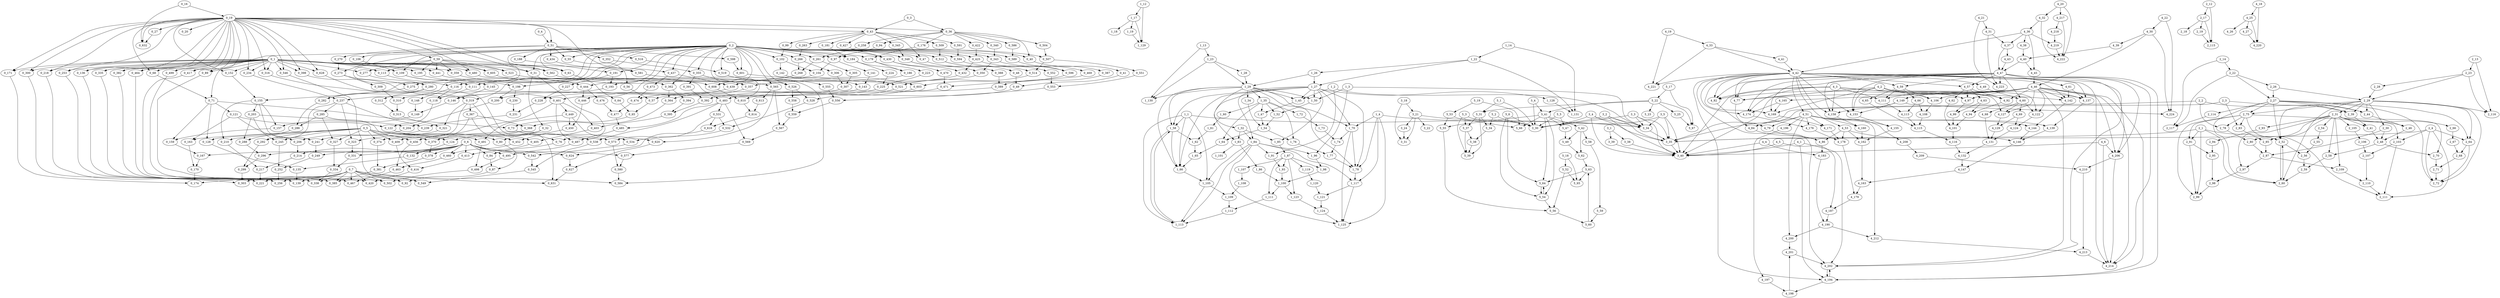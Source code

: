 strict digraph {
"0_6" [node_name="C_load_1", node_type=1, line_num=0, rtl_name="not_exist", op_type="not_exist", bitwidth=32, direction=0, if_type=0, array_size=0];
"0_5" [node_name="C_load", node_type=1, line_num=0, rtl_name="not_exist", op_type="not_exist", bitwidth=32, direction=0, if_type=0, array_size=0];
"0_4" [node_name="or_ln42_7", node_type=1, line_num=0, rtl_name="not_exist", op_type="not_exist", bitwidth=10, direction=0, if_type=0, array_size=0];
"0_3" [node_name="tmp_73", node_type=1, line_num=0, rtl_name="not_exist", op_type="not_exist", bitwidth=10, direction=0, if_type=0, array_size=0];
"0_1" [node_name="i_2", node_type=1, line_num=0, rtl_name="not_exist", op_type="not_exist", bitwidth=5, direction=0, if_type=0, array_size=0];
"0_16" [node_name="j_write_ln0", node_type=0, line_num=0, rtl_name="not_exist", op_type="not_exist", core_name="not_exist", bitwidth=0, opcode=store, m_delay=0.84, topo_index=7, oprand_edges="['653', '654']", latency="['0', '0']", lut=0, ff=0, dsp=0, bram=0, uram=0];
"0_19" [node_name="j_1", node_type=0, line_num=0, rtl_name="not_exist", op_type="not_exist", core_name="not_exist", bitwidth=5, opcode=load, m_delay=0.00, topo_index=9, oprand_edges="['656', '2419']", latency="['0', '0']", lut=0, ff=0, dsp=0, bram=0, uram=0];
"0_20" [node_name="icmp_ln37", node_type=0, line_num=37, rtl_name="icmp_ln37_fu_778_p2", op_type=icmp, core_name=Cmp, bitwidth=1, opcode=icmp, m_delay=0.87, topo_index=10, oprand_edges="['657', '659']", latency="['0', '0']", lut=9, ff=0, dsp=0, bram=0, uram=0];
"0_27" [node_name="indvars_iv_next", node_type=0, line_num=0, rtl_name="indvars_iv_next_fu_784_p2", op_type=add, core_name=Adder, bitwidth=5, opcode=add, m_delay=1.09, topo_index=12, oprand_edges="['664', '665']", latency="['0', '0']", lut=13, ff=0, dsp=0, bram=0, uram=0];
"0_2" [node_name=orig, node_type=1, line_num=0, rtl_name="not_exist", op_type="not_exist", bitwidth=64, direction=0, if_type=1, array_size=8192];
"0_31" [node_name="orig_load", node_type=0, line_num=39, rtl_name="not_exist", op_type=ram, core_name=RAM, bitwidth=64, opcode=load, m_delay=2.26, topo_index=127, oprand_edges="['677']", latency="['8', '1']", lut=0, ff=0, dsp=0, bram=0, uram=0];
"0_32" [node_name=sum0, node_type=0, line_num=39, rtl_name="reg_744", op_type="not_exist", core_name="not_exist", bitwidth=32, opcode=partselect, m_delay=0.00, topo_index=136, oprand_edges="['679', '680', '682', '684']", latency="['9', '0']", lut=0, ff=32, dsp=0, bram=0, uram=0];
"0_36" [node_name="add_ln40_14", node_type=0, line_num=40, rtl_name="add_ln40_14_fu_802_p2", op_type=add, core_name=Adder, bitwidth=10, opcode=add, m_delay=1.34, topo_index=15, oprand_edges="['691', '692']", latency="['0', '0']", lut=17, ff=0, dsp=0, bram=0, uram=0];
"0_40" [node_name="orig_load_1", node_type=0, line_num=40, rtl_name="not_exist", op_type=ram, core_name=RAM, bitwidth=64, opcode=load, m_delay=2.26, topo_index=19, oprand_edges="['701']", latency="['0', '1']", lut=0, ff=0, dsp=0, bram=0, uram=0];
"0_41" [node_name="tmp_s", node_type=0, line_num=40, rtl_name="reg_744", op_type="not_exist", core_name="not_exist", bitwidth=32, opcode=partselect, m_delay=0.00, topo_index=27, oprand_edges="['702', '703', '704', '705']", latency="['1', '0']", lut=0, ff=32, dsp=0, bram=0, uram=0];
"0_43" [node_name="add_ln41_14", node_type=0, line_num=41, rtl_name="add_ln41_14_fu_825_p2", op_type=add, core_name=Adder, bitwidth=10, opcode=add, m_delay=1.34, topo_index=21, oprand_edges="['707', '708']", latency="['0', '0']", lut=17, ff=0, dsp=0, bram=0, uram=0];
"0_47" [node_name="orig_load_2", node_type=0, line_num=41, rtl_name="not_exist", op_type=ram, core_name=RAM, bitwidth=64, opcode=load, m_delay=2.26, topo_index=25, oprand_edges="['716']", latency="['0', '1']", lut=0, ff=0, dsp=0, bram=0, uram=0];
"0_48" [node_name="tmp_1", node_type=0, line_num=41, rtl_name="tmp_28_reg_2700", op_type="not_exist", core_name="not_exist", bitwidth=32, opcode=partselect, m_delay=0.00, topo_index=28, oprand_edges="['717', '718', '719', '720']", latency="['1', '0']", lut=0, ff=32, dsp=0, bram=0, uram=0];
"0_49" [node_name="add_ln40", node_type=0, line_num=40, rtl_name="grp_fu_738_p2", op_type=add, core_name=Adder, bitwidth=32, opcode=add, m_delay=1.51, topo_index=29, oprand_edges="['721', '722']", latency="['1', '0']", lut=39, ff=0, dsp=0, bram=0, uram=0];
"0_51" [node_name="add_ln42_14", node_type=0, line_num=42, rtl_name="add_ln42_14_fu_1089_p2", op_type=add, core_name=Adder, bitwidth=10, opcode=add, m_delay=1.34, topo_index=128, oprand_edges="['723', '724']", latency="['8', '0']", lut=17, ff=0, dsp=0, bram=0, uram=0];
"0_55" [node_name="orig_load_3", node_type=0, line_num=42, rtl_name="not_exist", op_type=ram, core_name=RAM, bitwidth=64, opcode=load, m_delay=2.26, topo_index=132, oprand_edges="['732']", latency="['8', '1']", lut=0, ff=0, dsp=0, bram=0, uram=0];
"0_56" [node_name="tmp_2", node_type=0, line_num=42, rtl_name="tmp_28_reg_2700", op_type="not_exist", core_name="not_exist", bitwidth=32, opcode=partselect, m_delay=0.00, topo_index=137, oprand_edges="['733', '734', '735', '736']", latency="['9', '0']", lut=0, ff=32, dsp=0, bram=0, uram=0];
"0_57" [node_name="add_ln41", node_type=0, line_num=41, rtl_name="add_ln41_fu_1121_p2", op_type=add, core_name=Adder, bitwidth=32, opcode=add, m_delay=1.51, topo_index=138, oprand_edges="['737', '738']", latency="['9', '0']", lut=39, ff=0, dsp=0, bram=0, uram=0];
"0_59" [node_name="add_ln43_14", node_type=0, line_num=43, rtl_name="add_ln43_14_fu_1126_p2", op_type=add, core_name=Adder, bitwidth=5, opcode=add, m_delay=1.09, topo_index=139, oprand_edges="['739', '740']", latency="['9', '0']", lut=13, ff=0, dsp=0, bram=0, uram=0];
"0_63" [node_name="orig_load_4", node_type=0, line_num=43, rtl_name="not_exist", op_type=ram, core_name=RAM, bitwidth=64, opcode=load, m_delay=2.26, topo_index=143, oprand_edges="['749']", latency="['9', '1']", lut=0, ff=0, dsp=0, bram=0, uram=0];
"0_64" [node_name="tmp_3", node_type=0, line_num=43, rtl_name="reg_744", op_type="not_exist", core_name="not_exist", bitwidth=32, opcode=partselect, m_delay=0.00, topo_index=149, oprand_edges="['750', '751', '752', '753']", latency="['10', '0']", lut=0, ff=32, dsp=0, bram=0, uram=0];
"0_65" [node_name="add_ln42", node_type=0, line_num=42, rtl_name="add_ln42_fu_1159_p2", op_type=add, core_name=Adder, bitwidth=32, opcode=add, m_delay=1.51, topo_index=150, oprand_edges="['754', '755']", latency="['10', '0']", lut=39, ff=0, dsp=0, bram=0, uram=0];
"0_68" [node_name="or_ln44", node_type=0, line_num=44, rtl_name="or_ln44_fu_1145_p2", op_type="not_exist", core_name="not_exist", bitwidth=13, opcode=or, m_delay=0.00, topo_index=144, oprand_edges="['756', '758']", latency="['9', '0']", lut=13, ff=0, dsp=0, bram=0, uram=0];
"0_71" [node_name="orig_load_5", node_type=0, line_num=44, rtl_name="not_exist", op_type=ram, core_name=RAM, bitwidth=64, opcode=load, m_delay=2.26, topo_index=147, oprand_edges="['763']", latency="['9', '1']", lut=0, ff=0, dsp=0, bram=0, uram=0];
"0_73" [node_name="add_ln43", node_type=0, line_num=43, rtl_name="add_ln43_fu_1168_p2", op_type=add, core_name=Adder, bitwidth=32, opcode=add, m_delay=1.51, topo_index=152, oprand_edges="['765', '766']", latency="['10', '0']", lut=39, ff=0, dsp=0, bram=0, uram=0];
"0_76" [node_name=sum1, node_type=0, line_num=44, rtl_name="sum1_fu_1174_p2", op_type=add, core_name=Adder, bitwidth=32, opcode=add, m_delay=1.51, topo_index=153, oprand_edges="['768', '769']", latency="['10', '0']", lut=39, ff=0, dsp=0, bram=0, uram=0];
"0_80" [node_name=mul0, node_type=0, line_num=46, rtl_name="mul_32s_32s_32_1_1_U3", op_type=mul, core_name="Mul_LUT", bitwidth=32, opcode=mul, m_delay=6.28, topo_index=154, oprand_edges="['770', '771']", latency="['10', '0']", lut=1042, ff=0, dsp=0, bram=0, uram=0];
"0_84" [node_name=mul1, node_type=0, line_num=47, rtl_name="mul_32s_32s_32_1_1_U5", op_type=mul, core_name="Mul_DSP", bitwidth=32, opcode=mul, m_delay=5.74, topo_index=164, oprand_edges="['772', '773']", latency="['11', '0']", lut=47, ff=0, dsp=3, bram=0, uram=0];
"0_87" [node_name="add_ln48", node_type=0, line_num=48, rtl_name="add_ln48_fu_1203_p2", op_type=add, core_name=Adder, bitwidth=32, opcode=add, m_delay=1.51, topo_index=165, oprand_edges="['774', '775']", latency="['11', '0']", lut=39, ff=0, dsp=0, bram=0, uram=0];
"0_89" [node_name="or_ln48", node_type=0, line_num=48, rtl_name="or_ln48_fu_1277_p2", op_type="not_exist", core_name="not_exist", bitwidth=14, opcode=or, m_delay=0.00, topo_index=185, oprand_edges="['782', '784']", latency="['12', '0']", lut=14, ff=0, dsp=0, bram=0, uram=0];
"0_7" [node_name=sol, node_type=1, line_num=0, rtl_name="not_exist", op_type="not_exist", bitwidth=32, direction=1, if_type=1, array_size=16384];
"0_92" [node_name="sol_addr_write_ln48", node_type=0, line_num=48, rtl_name="not_exist", op_type=ram, core_name=RAM, bitwidth=0, opcode=store, m_delay=2.26, topo_index=188, oprand_edges="['789', '790']", latency="['12', '0']", lut=0, ff=0, dsp=0, bram=0, uram=0];
"0_94" [node_name="or_ln40", node_type=0, line_num=40, rtl_name="or_ln40_fu_849_p2", op_type="not_exist", core_name="not_exist", bitwidth=13, opcode=or, m_delay=0.00, topo_index=30, oprand_edges="['791', '792']", latency="['1', '0']", lut=13, ff=0, dsp=0, bram=0, uram=0];
"0_97" [node_name="orig_load_6", node_type=0, line_num=40, rtl_name="not_exist", op_type=ram, core_name=RAM, bitwidth=64, opcode=load, m_delay=2.26, topo_index=33, oprand_edges="['797']", latency="['1', '1']", lut=0, ff=0, dsp=0, bram=0, uram=0];
"0_99" [node_name="or_ln41", node_type=0, line_num=41, rtl_name="or_ln41_fu_859_p2", op_type="not_exist", core_name="not_exist", bitwidth=13, opcode=or, m_delay=0.00, topo_index=34, oprand_edges="['799', '800']", latency="['1', '0']", lut=13, ff=0, dsp=0, bram=0, uram=0];
"0_102" [node_name="orig_load_7", node_type=0, line_num=41, rtl_name="not_exist", op_type=ram, core_name=RAM, bitwidth=64, opcode=load, m_delay=2.26, topo_index=37, oprand_edges="['805']", latency="['1', '1']", lut=0, ff=0, dsp=0, bram=0, uram=0];
"0_104" [node_name="add_ln40_1", node_type=0, line_num=40, rtl_name="add_ln40_1_fu_877_p2", op_type=add, core_name=Adder, bitwidth=32, opcode=add, m_delay=1.51, topo_index=40, oprand_edges="['807', '808']", latency="['2', '0']", lut=39, ff=0, dsp=0, bram=0, uram=0];
"0_106" [node_name="or_ln42", node_type=0, line_num=42, rtl_name="or_ln42_fu_1179_p2", op_type="not_exist", core_name="not_exist", bitwidth=13, opcode=or, m_delay=0.00, topo_index=155, oprand_edges="['809', '810']", latency="['10', '0']", lut=13, ff=0, dsp=0, bram=0, uram=0];
"0_109" [node_name="orig_load_8", node_type=0, line_num=42, rtl_name="not_exist", op_type=ram, core_name=RAM, bitwidth=64, opcode=load, m_delay=2.26, topo_index=158, oprand_edges="['815']", latency="['10', '1']", lut=0, ff=0, dsp=0, bram=0, uram=0];
"0_111" [node_name="add_ln41_1", node_type=0, line_num=41, rtl_name="add_ln41_1_fu_1213_p2", op_type=add, core_name=Adder, bitwidth=32, opcode=add, m_delay=1.51, topo_index=167, oprand_edges="['817', '818']", latency="['11', '0']", lut=39, ff=0, dsp=0, bram=0, uram=0];
"0_113" [node_name="or_ln43", node_type=0, line_num=43, rtl_name="or_ln43_fu_1189_p2", op_type="not_exist", core_name="not_exist", bitwidth=13, opcode=or, m_delay=0.00, topo_index=159, oprand_edges="['819', '820']", latency="['10', '0']", lut=13, ff=0, dsp=0, bram=0, uram=0];
"0_116" [node_name="orig_load_9", node_type=0, line_num=43, rtl_name="not_exist", op_type=ram, core_name=RAM, bitwidth=64, opcode=load, m_delay=2.26, topo_index=162, oprand_edges="['825']", latency="['10', '1']", lut=0, ff=0, dsp=0, bram=0, uram=0];
"0_118" [node_name="add_ln42_1", node_type=0, line_num=42, rtl_name="add_ln42_1_fu_1222_p2", op_type=add, core_name=Adder, bitwidth=32, opcode=add, m_delay=1.51, topo_index=169, oprand_edges="['827', '828']", latency="['11', '0']", lut=39, ff=0, dsp=0, bram=0, uram=0];
"0_121" [node_name="sum0_2", node_type=0, line_num=44, rtl_name="tmp_28_reg_2700", op_type="not_exist", core_name="not_exist", bitwidth=32, opcode=partselect, m_delay=0.00, topo_index=163, oprand_edges="['829', '830', '831', '832']", latency="['10', '0']", lut=0, ff=32, dsp=0, bram=0, uram=0];
"0_122" [node_name="add_ln43_1", node_type=0, line_num=43, rtl_name="add_ln43_1_fu_1228_p2", op_type=add, core_name=Adder, bitwidth=32, opcode=add, m_delay=1.51, topo_index=170, oprand_edges="['833', '834']", latency="['11', '0']", lut=39, ff=0, dsp=0, bram=0, uram=0];
"0_124" [node_name="sum1_1", node_type=0, line_num=44, rtl_name="mul1_1_fu_1293_p1", op_type=add, core_name=Adder, bitwidth=32, opcode=add, m_delay=1.51, topo_index=189, oprand_edges="['835', '836']", latency="['12', '0']", lut=39, ff=0, dsp=0, bram=0, uram=0];
"0_128" [node_name="mul0_1", node_type=0, line_num=46, rtl_name="mul_32s_32s_32_1_1_U6", op_type=mul, core_name="Mul_LUT", bitwidth=32, opcode=mul, m_delay=6.28, topo_index=171, oprand_edges="['837', '838']", latency="['11', '0']", lut=1042, ff=0, dsp=0, bram=0, uram=0];
"0_132" [node_name="mul1_1", node_type=0, line_num=47, rtl_name="mul_32s_32s_32_1_1_U7", op_type=mul, core_name="Mul_DSP", bitwidth=32, opcode=mul, m_delay=5.74, topo_index=190, oprand_edges="['839', '840']", latency="['12', '0']", lut=47, ff=0, dsp=3, bram=0, uram=0];
"0_135" [node_name="add_ln48_1", node_type=0, line_num=48, rtl_name="add_ln48_1_fu_1346_p2", op_type=add, core_name=Adder, bitwidth=32, opcode=add, m_delay=1.51, topo_index=208, oprand_edges="['841', '842']", latency="['13', '0']", lut=39, ff=0, dsp=0, bram=0, uram=0];
"0_136" [node_name="or_ln48_1", node_type=0, line_num=48, rtl_name="or_ln48_1_fu_1351_p2", op_type="not_exist", core_name="not_exist", bitwidth=14, opcode=or, m_delay=0.00, topo_index=209, oprand_edges="['843', '845']", latency="['13', '0']", lut=14, ff=0, dsp=0, bram=0, uram=0];
"0_139" [node_name="sol_addr_1_write_ln48", node_type=0, line_num=48, rtl_name="not_exist", op_type=ram, core_name=RAM, bitwidth=0, opcode=store, m_delay=2.26, topo_index=212, oprand_edges="['850', '851']", latency="['13', '0']", lut=0, ff=0, dsp=0, bram=0, uram=0];
"0_141" [node_name="tmp_4", node_type=0, line_num=40, rtl_name="reg_744", op_type="not_exist", core_name="not_exist", bitwidth=32, opcode=partselect, m_delay=0.00, topo_index=41, oprand_edges="['852', '853', '854', '855']", latency="['2', '0']", lut=0, ff=32, dsp=0, bram=0, uram=0];
"0_142" [node_name="tmp_5", node_type=0, line_num=41, rtl_name="tmp_28_reg_2700", op_type="not_exist", core_name="not_exist", bitwidth=32, opcode=partselect, m_delay=0.00, topo_index=42, oprand_edges="['856', '857', '858', '859']", latency="['2', '0']", lut=0, ff=32, dsp=0, bram=0, uram=0];
"0_143" [node_name="add_ln40_2", node_type=0, line_num=40, rtl_name="grp_fu_738_p2", op_type=add, core_name=Adder, bitwidth=32, opcode=add, m_delay=1.51, topo_index=43, oprand_edges="['860', '861']", latency="['2', '0']", lut=39, ff=0, dsp=0, bram=0, uram=0];
"0_145" [node_name="tmp_6", node_type=0, line_num=42, rtl_name="reg_744", op_type="not_exist", core_name="not_exist", bitwidth=32, opcode=partselect, m_delay=0.00, topo_index=172, oprand_edges="['862', '863', '864', '865']", latency="['11', '0']", lut=0, ff=32, dsp=0, bram=0, uram=0];
"0_146" [node_name="add_ln41_2", node_type=0, line_num=41, rtl_name="add_ln41_2_fu_1238_p2", op_type=add, core_name=Adder, bitwidth=32, opcode=add, m_delay=1.51, topo_index=173, oprand_edges="['866', '867']", latency="['11', '0']", lut=39, ff=0, dsp=0, bram=0, uram=0];
"0_148" [node_name="tmp_7", node_type=0, line_num=43, rtl_name="tmp_28_reg_2700", op_type="not_exist", core_name="not_exist", bitwidth=32, opcode=partselect, m_delay=0.00, topo_index=174, oprand_edges="['868', '869', '870', '871']", latency="['11', '0']", lut=0, ff=32, dsp=0, bram=0, uram=0];
"0_149" [node_name="add_ln42_2", node_type=0, line_num=42, rtl_name="add_ln42_2_fu_1243_p2", op_type=add, core_name=Adder, bitwidth=32, opcode=add, m_delay=1.51, topo_index=175, oprand_edges="['872', '873']", latency="['11', '0']", lut=39, ff=0, dsp=0, bram=0, uram=0];
"0_152" [node_name="or_ln44_1", node_type=0, line_num=44, rtl_name="or_ln44_1_fu_1249_p2", op_type="not_exist", core_name="not_exist", bitwidth=13, opcode=or, m_delay=0.00, topo_index=176, oprand_edges="['874', '876']", latency="['11', '0']", lut=13, ff=0, dsp=0, bram=0, uram=0];
"0_155" [node_name="orig_load_10", node_type=0, line_num=44, rtl_name="not_exist", op_type=ram, core_name=RAM, bitwidth=64, opcode=load, m_delay=2.26, topo_index=179, oprand_edges="['881']", latency="['11', '1']", lut=0, ff=0, dsp=0, bram=0, uram=0];
"0_157" [node_name="add_ln43_2", node_type=0, line_num=43, rtl_name="add_ln43_2_fu_1302_p2", op_type=add, core_name=Adder, bitwidth=32, opcode=add, m_delay=1.51, topo_index=192, oprand_edges="['883', '884']", latency="['12', '0']", lut=39, ff=0, dsp=0, bram=0, uram=0];
"0_159" [node_name="sum1_2", node_type=0, line_num=44, rtl_name="sum1_2_fu_1307_p2", op_type=add, core_name=Adder, bitwidth=32, opcode=add, m_delay=1.51, topo_index=193, oprand_edges="['885', '886']", latency="['12', '0']", lut=39, ff=0, dsp=0, bram=0, uram=0];
"0_163" [node_name="mul0_2", node_type=0, line_num=46, rtl_name="mul_32s_32s_32_1_1_U4", op_type=mul, core_name="Mul_LUT", bitwidth=32, opcode=mul, m_delay=6.28, topo_index=194, oprand_edges="['887', '888']", latency="['12', '0']", lut=1042, ff=0, dsp=0, bram=0, uram=0];
"0_167" [node_name="mul1_2", node_type=0, line_num=47, rtl_name="mul_32s_32s_32_1_1_U8", op_type=mul, core_name="Mul_DSP", bitwidth=32, opcode=mul, m_delay=5.74, topo_index=213, oprand_edges="['889', '890']", latency="['13', '0']", lut=47, ff=0, dsp=3, bram=0, uram=0];
"0_170" [node_name="add_ln48_2", node_type=0, line_num=48, rtl_name="add_ln48_2_fu_1365_p2", op_type=add, core_name=Adder, bitwidth=32, opcode=add, m_delay=1.51, topo_index=214, oprand_edges="['891', '892']", latency="['13', '0']", lut=39, ff=0, dsp=0, bram=0, uram=0];
"0_171" [node_name="or_ln48_2", node_type=0, line_num=48, rtl_name="or_ln48_2_fu_1436_p2", op_type="not_exist", core_name="not_exist", bitwidth=14, opcode=or, m_delay=0.00, topo_index=234, oprand_edges="['893', '895']", latency="['14', '0']", lut=14, ff=0, dsp=0, bram=0, uram=0];
"0_174" [node_name="sol_addr_2_write_ln48", node_type=0, line_num=48, rtl_name="not_exist", op_type=ram, core_name=RAM, bitwidth=0, opcode=store, m_delay=2.26, topo_index=237, oprand_edges="['900', '901']", latency="['14', '0']", lut=0, ff=0, dsp=0, bram=0, uram=0];
"0_176" [node_name="or_ln40_1", node_type=0, line_num=40, rtl_name="or_ln40_1_fu_883_p2", op_type="not_exist", core_name="not_exist", bitwidth=13, opcode=or, m_delay=0.00, topo_index=44, oprand_edges="['902', '903']", latency="['2', '0']", lut=13, ff=0, dsp=0, bram=0, uram=0];
"0_179" [node_name="orig_load_11", node_type=0, line_num=40, rtl_name="not_exist", op_type=ram, core_name=RAM, bitwidth=64, opcode=load, m_delay=2.26, topo_index=47, oprand_edges="['908']", latency="['2', '1']", lut=0, ff=0, dsp=0, bram=0, uram=0];
"0_181" [node_name="or_ln41_1", node_type=0, line_num=41, rtl_name="or_ln41_1_fu_893_p2", op_type="not_exist", core_name="not_exist", bitwidth=13, opcode=or, m_delay=0.00, topo_index=48, oprand_edges="['910', '911']", latency="['2', '0']", lut=13, ff=0, dsp=0, bram=0, uram=0];
"0_184" [node_name="orig_load_12", node_type=0, line_num=41, rtl_name="not_exist", op_type=ram, core_name=RAM, bitwidth=64, opcode=load, m_delay=2.26, topo_index=51, oprand_edges="['916']", latency="['2', '1']", lut=0, ff=0, dsp=0, bram=0, uram=0];
"0_186" [node_name="add_ln40_3", node_type=0, line_num=40, rtl_name="add_ln40_3_fu_911_p2", op_type=add, core_name=Adder, bitwidth=32, opcode=add, m_delay=1.51, topo_index=54, oprand_edges="['918', '919']", latency="['3', '0']", lut=39, ff=0, dsp=0, bram=0, uram=0];
"0_188" [node_name="or_ln42_1", node_type=0, line_num=42, rtl_name="or_ln42_1_fu_1259_p2", op_type="not_exist", core_name="not_exist", bitwidth=13, opcode=or, m_delay=0.00, topo_index=180, oprand_edges="['920', '921']", latency="['11', '0']", lut=13, ff=0, dsp=0, bram=0, uram=0];
"0_191" [node_name="orig_load_13", node_type=0, line_num=42, rtl_name="not_exist", op_type=ram, core_name=RAM, bitwidth=64, opcode=load, m_delay=2.26, topo_index=183, oprand_edges="['926']", latency="['11', '1']", lut=0, ff=0, dsp=0, bram=0, uram=0];
"0_193" [node_name="add_ln41_3", node_type=0, line_num=41, rtl_name="add_ln41_3_fu_1316_p2", op_type=add, core_name=Adder, bitwidth=32, opcode=add, m_delay=1.51, topo_index=196, oprand_edges="['928', '929']", latency="['12', '0']", lut=39, ff=0, dsp=0, bram=0, uram=0];
"0_195" [node_name="or_ln43_1", node_type=0, line_num=43, rtl_name="or_ln43_1_fu_1321_p2", op_type="not_exist", core_name="not_exist", bitwidth=13, opcode=or, m_delay=0.00, topo_index=197, oprand_edges="['930', '931']", latency="['12', '0']", lut=13, ff=0, dsp=0, bram=0, uram=0];
"0_198" [node_name="orig_load_14", node_type=0, line_num=43, rtl_name="not_exist", op_type=ram, core_name=RAM, bitwidth=64, opcode=load, m_delay=2.26, topo_index=200, oprand_edges="['936']", latency="['12', '1']", lut=0, ff=0, dsp=0, bram=0, uram=0];
"0_200" [node_name="add_ln42_3", node_type=0, line_num=42, rtl_name="add_ln42_3_fu_1375_p2", op_type=add, core_name=Adder, bitwidth=32, opcode=add, m_delay=1.51, topo_index=216, oprand_edges="['938', '939']", latency="['13', '0']", lut=39, ff=0, dsp=0, bram=0, uram=0];
"0_203" [node_name="sum0_4", node_type=0, line_num=44, rtl_name="reg_744", op_type="not_exist", core_name="not_exist", bitwidth=32, opcode=partselect, m_delay=0.00, topo_index=201, oprand_edges="['940', '941', '942', '943']", latency="['12', '0']", lut=0, ff=32, dsp=0, bram=0, uram=0];
"0_204" [node_name="add_ln43_3", node_type=0, line_num=43, rtl_name="add_ln43_3_fu_1380_p2", op_type=add, core_name=Adder, bitwidth=32, opcode=add, m_delay=1.51, topo_index=217, oprand_edges="['944', '945']", latency="['13', '0']", lut=39, ff=0, dsp=0, bram=0, uram=0];
"0_206" [node_name="sum1_3", node_type=0, line_num=44, rtl_name="sum1_3_fu_1386_p2", op_type=add, core_name=Adder, bitwidth=32, opcode=add, m_delay=1.51, topo_index=218, oprand_edges="['946', '947']", latency="['13', '0']", lut=39, ff=0, dsp=0, bram=0, uram=0];
"0_210" [node_name="mul0_3", node_type=0, line_num=46, rtl_name="mul_32s_32s_32_1_1_U9", op_type=mul, core_name="Mul_LUT", bitwidth=32, opcode=mul, m_delay=6.28, topo_index=219, oprand_edges="['948', '949']", latency="['13', '0']", lut=1042, ff=0, dsp=0, bram=0, uram=0];
"0_214" [node_name="mul1_3", node_type=0, line_num=47, rtl_name="mul_32s_32s_32_1_1_U10", op_type=mul, core_name="Mul_DSP", bitwidth=32, opcode=mul, m_delay=5.74, topo_index=238, oprand_edges="['950', '951']", latency="['14', '0']", lut=47, ff=0, dsp=3, bram=0, uram=0];
"0_217" [node_name="add_ln48_3", node_type=0, line_num=48, rtl_name="add_ln48_3_fu_1450_p2", op_type=add, core_name=Adder, bitwidth=32, opcode=add, m_delay=1.51, topo_index=239, oprand_edges="['952', '953']", latency="['14', '0']", lut=39, ff=0, dsp=0, bram=0, uram=0];
"0_218" [node_name="or_ln48_3", node_type=0, line_num=48, rtl_name="or_ln48_3_fu_1505_p2", op_type="not_exist", core_name="not_exist", bitwidth=14, opcode=or, m_delay=0.00, topo_index=257, oprand_edges="['954', '956']", latency="['15', '0']", lut=14, ff=0, dsp=0, bram=0, uram=0];
"0_221" [node_name="sol_addr_3_write_ln48", node_type=0, line_num=48, rtl_name="not_exist", op_type=ram, core_name=RAM, bitwidth=0, opcode=store, m_delay=2.26, topo_index=260, oprand_edges="['961', '962']", latency="['15', '0']", lut=0, ff=0, dsp=0, bram=0, uram=0];
"0_223" [node_name="tmp_8", node_type=0, line_num=40, rtl_name="reg_744", op_type="not_exist", core_name="not_exist", bitwidth=32, opcode=partselect, m_delay=0.00, topo_index=55, oprand_edges="['963', '964', '965', '966']", latency="['3', '0']", lut=0, ff=32, dsp=0, bram=0, uram=0];
"0_224" [node_name="tmp_9", node_type=0, line_num=41, rtl_name="tmp_28_reg_2700", op_type="not_exist", core_name="not_exist", bitwidth=32, opcode=partselect, m_delay=0.00, topo_index=56, oprand_edges="['967', '968', '969', '970']", latency="['3', '0']", lut=0, ff=32, dsp=0, bram=0, uram=0];
"0_225" [node_name="add_ln40_4", node_type=0, line_num=40, rtl_name="grp_fu_738_p2", op_type=add, core_name=Adder, bitwidth=32, opcode=add, m_delay=1.51, topo_index=57, oprand_edges="['971', '972']", latency="['3', '0']", lut=39, ff=0, dsp=0, bram=0, uram=0];
"0_227" [node_name="tmp_10", node_type=0, line_num=42, rtl_name="tmp_28_reg_2700", op_type="not_exist", core_name="not_exist", bitwidth=32, opcode=partselect, m_delay=0.00, topo_index=202, oprand_edges="['973', '974', '975', '976']", latency="['12', '0']", lut=0, ff=32, dsp=0, bram=0, uram=0];
"0_228" [node_name="add_ln41_4", node_type=0, line_num=41, rtl_name="add_ln41_4_fu_1331_p2", op_type=add, core_name=Adder, bitwidth=32, opcode=add, m_delay=1.51, topo_index=203, oprand_edges="['977', '978']", latency="['12', '0']", lut=39, ff=0, dsp=0, bram=0, uram=0];
"0_230" [node_name="tmp_11", node_type=0, line_num=43, rtl_name="reg_744", op_type="not_exist", core_name="not_exist", bitwidth=32, opcode=partselect, m_delay=0.00, topo_index=220, oprand_edges="['979', '980', '981', '982']", latency="['13', '0']", lut=0, ff=32, dsp=0, bram=0, uram=0];
"0_231" [node_name="add_ln42_4", node_type=0, line_num=42, rtl_name="add_ln42_4_fu_1396_p2", op_type=add, core_name=Adder, bitwidth=32, opcode=add, m_delay=1.51, topo_index=221, oprand_edges="['983', '984']", latency="['13', '0']", lut=39, ff=0, dsp=0, bram=0, uram=0];
"0_234" [node_name="or_ln44_2", node_type=0, line_num=44, rtl_name="or_ln44_2_fu_1336_p2", op_type="not_exist", core_name="not_exist", bitwidth=13, opcode=or, m_delay=0.00, topo_index=204, oprand_edges="['985', '987']", latency="['12', '0']", lut=13, ff=0, dsp=0, bram=0, uram=0];
"0_237" [node_name="orig_load_15", node_type=0, line_num=44, rtl_name="not_exist", op_type=ram, core_name=RAM, bitwidth=64, opcode=load, m_delay=2.26, topo_index=207, oprand_edges="['992']", latency="['12', '1']", lut=0, ff=0, dsp=0, bram=0, uram=0];
"0_239" [node_name="add_ln43_4", node_type=0, line_num=43, rtl_name="add_ln43_4_fu_1405_p2", op_type=add, core_name=Adder, bitwidth=32, opcode=add, m_delay=1.51, topo_index=223, oprand_edges="['994', '995']", latency="['13', '0']", lut=39, ff=0, dsp=0, bram=0, uram=0];
"0_241" [node_name="sum1_4", node_type=0, line_num=44, rtl_name="sum1_4_fu_1411_p2", op_type=add, core_name=Adder, bitwidth=32, opcode=add, m_delay=1.51, topo_index=224, oprand_edges="['996', '997']", latency="['13', '0']", lut=39, ff=0, dsp=0, bram=0, uram=0];
"0_245" [node_name="mul0_4", node_type=0, line_num=46, rtl_name="mul_32s_32s_32_1_1_U3", op_type=mul, core_name="Mul_LUT", bitwidth=32, opcode=mul, m_delay=6.28, topo_index=240, oprand_edges="['998', '999']", latency="['14', '0']", lut=1042, ff=0, dsp=0, bram=0, uram=0];
"0_249" [node_name="mul1_4", node_type=0, line_num=47, rtl_name="mul_32s_32s_32_1_1_U11", op_type=mul, core_name="Mul_DSP", bitwidth=32, opcode=mul, m_delay=5.74, topo_index=261, oprand_edges="['1000', '1001']", latency="['15', '0']", lut=47, ff=0, dsp=3, bram=0, uram=0];
"0_252" [node_name="add_ln48_4", node_type=0, line_num=48, rtl_name="add_ln48_4_fu_1519_p2", op_type=add, core_name=Adder, bitwidth=32, opcode=add, m_delay=1.51, topo_index=262, oprand_edges="['1002', '1003']", latency="['15', '0']", lut=39, ff=0, dsp=0, bram=0, uram=0];
"0_253" [node_name="or_ln48_4", node_type=0, line_num=48, rtl_name="or_ln48_4_fu_1588_p2", op_type="not_exist", core_name="not_exist", bitwidth=14, opcode=or, m_delay=0.00, topo_index=282, oprand_edges="['1004', '1006']", latency="['16', '0']", lut=14, ff=0, dsp=0, bram=0, uram=0];
"0_256" [node_name="sol_addr_4_write_ln48", node_type=0, line_num=48, rtl_name="not_exist", op_type=ram, core_name=RAM, bitwidth=0, opcode=store, m_delay=2.26, topo_index=285, oprand_edges="['1011', '1012']", latency="['16', '0']", lut=0, ff=0, dsp=0, bram=0, uram=0];
"0_258" [node_name="or_ln40_2", node_type=0, line_num=40, rtl_name="or_ln40_2_fu_917_p2", op_type="not_exist", core_name="not_exist", bitwidth=13, opcode=or, m_delay=0.00, topo_index=58, oprand_edges="['1013', '1014']", latency="['3', '0']", lut=13, ff=0, dsp=0, bram=0, uram=0];
"0_261" [node_name="orig_load_16", node_type=0, line_num=40, rtl_name="not_exist", op_type=ram, core_name=RAM, bitwidth=64, opcode=load, m_delay=2.26, topo_index=61, oprand_edges="['1019']", latency="['3', '1']", lut=0, ff=0, dsp=0, bram=0, uram=0];
"0_263" [node_name="or_ln41_2", node_type=0, line_num=41, rtl_name="or_ln41_2_fu_927_p2", op_type="not_exist", core_name="not_exist", bitwidth=13, opcode=or, m_delay=0.00, topo_index=62, oprand_edges="['1021', '1022']", latency="['3', '0']", lut=13, ff=0, dsp=0, bram=0, uram=0];
"0_266" [node_name="orig_load_17", node_type=0, line_num=41, rtl_name="not_exist", op_type=ram, core_name=RAM, bitwidth=64, opcode=load, m_delay=2.26, topo_index=65, oprand_edges="['1027']", latency="['3', '1']", lut=0, ff=0, dsp=0, bram=0, uram=0];
"0_268" [node_name="add_ln40_5", node_type=0, line_num=40, rtl_name="add_ln40_5_fu_945_p2", op_type=add, core_name=Adder, bitwidth=32, opcode=add, m_delay=1.51, topo_index=68, oprand_edges="['1029', '1030']", latency="['4', '0']", lut=39, ff=0, dsp=0, bram=0, uram=0];
"0_270" [node_name="or_ln42_2", node_type=0, line_num=42, rtl_name="or_ln42_2_fu_1416_p2", op_type="not_exist", core_name="not_exist", bitwidth=13, opcode=or, m_delay=0.00, topo_index=225, oprand_edges="['1031', '1032']", latency="['13', '0']", lut=13, ff=0, dsp=0, bram=0, uram=0];
"0_273" [node_name="orig_load_18", node_type=0, line_num=42, rtl_name="not_exist", op_type=ram, core_name=RAM, bitwidth=64, opcode=load, m_delay=2.26, topo_index=228, oprand_edges="['1037']", latency="['13', '1']", lut=0, ff=0, dsp=0, bram=0, uram=0];
"0_275" [node_name="add_ln41_5", node_type=0, line_num=41, rtl_name="add_ln41_5_fu_1459_p2", op_type=add, core_name=Adder, bitwidth=32, opcode=add, m_delay=1.51, topo_index=242, oprand_edges="['1039', '1040']", latency="['14', '0']", lut=39, ff=0, dsp=0, bram=0, uram=0];
"0_277" [node_name="or_ln43_2", node_type=0, line_num=43, rtl_name="or_ln43_2_fu_1426_p2", op_type="not_exist", core_name="not_exist", bitwidth=13, opcode=or, m_delay=0.00, topo_index=229, oprand_edges="['1041', '1042']", latency="['13', '0']", lut=13, ff=0, dsp=0, bram=0, uram=0];
"0_280" [node_name="orig_load_19", node_type=0, line_num=43, rtl_name="not_exist", op_type=ram, core_name=RAM, bitwidth=64, opcode=load, m_delay=2.26, topo_index=232, oprand_edges="['1047']", latency="['13', '1']", lut=0, ff=0, dsp=0, bram=0, uram=0];
"0_282" [node_name="add_ln42_5", node_type=0, line_num=42, rtl_name="add_ln42_5_fu_1468_p2", op_type=add, core_name=Adder, bitwidth=32, opcode=add, m_delay=1.51, topo_index=244, oprand_edges="['1049', '1050']", latency="['14', '0']", lut=39, ff=0, dsp=0, bram=0, uram=0];
"0_285" [node_name="sum0_6", node_type=0, line_num=44, rtl_name="tmp_28_reg_2700", op_type="not_exist", core_name="not_exist", bitwidth=32, opcode=partselect, m_delay=0.00, topo_index=233, oprand_edges="['1051', '1052', '1053', '1054']", latency="['13', '0']", lut=0, ff=32, dsp=0, bram=0, uram=0];
"0_286" [node_name="add_ln43_5", node_type=0, line_num=43, rtl_name="add_ln43_5_fu_1525_p2", op_type=add, core_name=Adder, bitwidth=32, opcode=add, m_delay=1.51, topo_index=263, oprand_edges="['1055', '1056']", latency="['15', '0']", lut=39, ff=0, dsp=0, bram=0, uram=0];
"0_288" [node_name="sum1_5", node_type=0, line_num=44, rtl_name="sum1_5_fu_1530_p2", op_type=add, core_name=Adder, bitwidth=32, opcode=add, m_delay=1.51, topo_index=264, oprand_edges="['1057', '1058']", latency="['15', '0']", lut=39, ff=0, dsp=0, bram=0, uram=0];
"0_292" [node_name="mul0_5", node_type=0, line_num=46, rtl_name="mul_32s_32s_32_1_1_U12", op_type=mul, core_name="Mul_LUT", bitwidth=32, opcode=mul, m_delay=6.28, topo_index=265, oprand_edges="['1059', '1060']", latency="['15', '0']", lut=1042, ff=0, dsp=0, bram=0, uram=0];
"0_296" [node_name="mul1_5", node_type=0, line_num=47, rtl_name="mul_32s_32s_32_1_1_U13", op_type=mul, core_name="Mul_DSP", bitwidth=32, opcode=mul, m_delay=5.74, topo_index=286, oprand_edges="['1061', '1062']", latency="['16', '0']", lut=47, ff=0, dsp=3, bram=0, uram=0];
"0_299" [node_name="add_ln48_5", node_type=0, line_num=48, rtl_name="add_ln48_5_fu_1602_p2", op_type=add, core_name=Adder, bitwidth=32, opcode=add, m_delay=1.51, topo_index=287, oprand_edges="['1063', '1064']", latency="['16', '0']", lut=39, ff=0, dsp=0, bram=0, uram=0];
"0_300" [node_name="or_ln48_5", node_type=0, line_num=48, rtl_name="or_ln48_5_fu_1657_p2", op_type="not_exist", core_name="not_exist", bitwidth=14, opcode=or, m_delay=0.00, topo_index=305, oprand_edges="['1065', '1067']", latency="['17', '0']", lut=14, ff=0, dsp=0, bram=0, uram=0];
"0_303" [node_name="sol_addr_5_write_ln48", node_type=0, line_num=48, rtl_name="not_exist", op_type=ram, core_name=RAM, bitwidth=0, opcode=store, m_delay=2.26, topo_index=308, oprand_edges="['1072', '1073']", latency="['17', '0']", lut=0, ff=0, dsp=0, bram=0, uram=0];
"0_305" [node_name="tmp_12", node_type=0, line_num=40, rtl_name="reg_744", op_type="not_exist", core_name="not_exist", bitwidth=32, opcode=partselect, m_delay=0.00, topo_index=69, oprand_edges="['1074', '1075', '1076', '1077']", latency="['4', '0']", lut=0, ff=32, dsp=0, bram=0, uram=0];
"0_306" [node_name="tmp_13", node_type=0, line_num=41, rtl_name="tmp_28_reg_2700", op_type="not_exist", core_name="not_exist", bitwidth=32, opcode=partselect, m_delay=0.00, topo_index=70, oprand_edges="['1078', '1079', '1080', '1081']", latency="['4', '0']", lut=0, ff=32, dsp=0, bram=0, uram=0];
"0_307" [node_name="add_ln40_6", node_type=0, line_num=40, rtl_name="grp_fu_738_p2", op_type=add, core_name=Adder, bitwidth=32, opcode=add, m_delay=1.51, topo_index=71, oprand_edges="['1082', '1083']", latency="['4', '0']", lut=39, ff=0, dsp=0, bram=0, uram=0];
"0_309" [node_name="tmp_14", node_type=0, line_num=42, rtl_name="reg_744", op_type="not_exist", core_name="not_exist", bitwidth=32, opcode=partselect, m_delay=0.00, topo_index=245, oprand_edges="['1084', '1085', '1086', '1087']", latency="['14', '0']", lut=0, ff=32, dsp=0, bram=0, uram=0];
"0_310" [node_name="add_ln41_6", node_type=0, line_num=41, rtl_name="add_ln41_6_fu_1474_p2", op_type=add, core_name=Adder, bitwidth=32, opcode=add, m_delay=1.51, topo_index=246, oprand_edges="['1088', '1089']", latency="['14', '0']", lut=39, ff=0, dsp=0, bram=0, uram=0];
"0_312" [node_name="tmp_15", node_type=0, line_num=43, rtl_name="tmp_28_reg_2700", op_type="not_exist", core_name="not_exist", bitwidth=32, opcode=partselect, m_delay=0.00, topo_index=247, oprand_edges="['1090', '1091', '1092', '1093']", latency="['14', '0']", lut=0, ff=32, dsp=0, bram=0, uram=0];
"0_313" [node_name="add_ln42_6", node_type=0, line_num=42, rtl_name="add_ln42_6_fu_1479_p2", op_type=add, core_name=Adder, bitwidth=32, opcode=add, m_delay=1.51, topo_index=248, oprand_edges="['1094', '1095']", latency="['14', '0']", lut=39, ff=0, dsp=0, bram=0, uram=0];
"0_316" [node_name="or_ln44_3", node_type=0, line_num=44, rtl_name="or_ln44_3_fu_1485_p2", op_type="not_exist", core_name="not_exist", bitwidth=13, opcode=or, m_delay=0.00, topo_index=249, oprand_edges="['1096', '1098']", latency="['14', '0']", lut=13, ff=0, dsp=0, bram=0, uram=0];
"0_319" [node_name="orig_load_20", node_type=0, line_num=44, rtl_name="not_exist", op_type=ram, core_name=RAM, bitwidth=64, opcode=load, m_delay=2.26, topo_index=252, oprand_edges="['1103']", latency="['14', '1']", lut=0, ff=0, dsp=0, bram=0, uram=0];
"0_321" [node_name="add_ln43_6", node_type=0, line_num=43, rtl_name="add_ln43_6_fu_1544_p2", op_type=add, core_name=Adder, bitwidth=32, opcode=add, m_delay=1.51, topo_index=267, oprand_edges="['1105', '1106']", latency="['15', '0']", lut=39, ff=0, dsp=0, bram=0, uram=0];
"0_323" [node_name="sum1_6", node_type=0, line_num=44, rtl_name="sum1_6_fu_1549_p2", op_type=add, core_name=Adder, bitwidth=32, opcode=add, m_delay=1.51, topo_index=268, oprand_edges="['1107', '1108']", latency="['15', '0']", lut=39, ff=0, dsp=0, bram=0, uram=0];
"0_327" [node_name="mul0_6", node_type=0, line_num=46, rtl_name="mul_32s_32s_32_1_1_U4", op_type=mul, core_name="Mul_LUT", bitwidth=32, opcode=mul, m_delay=6.28, topo_index=288, oprand_edges="['1109', '1110']", latency="['16', '0']", lut=1042, ff=0, dsp=0, bram=0, uram=0];
"0_331" [node_name="mul1_6", node_type=0, line_num=47, rtl_name="mul_32s_32s_32_1_1_U14", op_type=mul, core_name="Mul_DSP", bitwidth=32, opcode=mul, m_delay=5.74, topo_index=309, oprand_edges="['1111', '1112']", latency="['17', '0']", lut=47, ff=0, dsp=3, bram=0, uram=0];
"0_334" [node_name="add_ln48_6", node_type=0, line_num=48, rtl_name="add_ln48_6_fu_1671_p2", op_type=add, core_name=Adder, bitwidth=32, opcode=add, m_delay=1.51, topo_index=310, oprand_edges="['1113', '1114']", latency="['17', '0']", lut=39, ff=0, dsp=0, bram=0, uram=0];
"0_335" [node_name="or_ln48_6", node_type=0, line_num=48, rtl_name="or_ln48_6_fu_1740_p2", op_type="not_exist", core_name="not_exist", bitwidth=14, opcode=or, m_delay=0.00, topo_index=330, oprand_edges="['1115', '1117']", latency="['18', '0']", lut=14, ff=0, dsp=0, bram=0, uram=0];
"0_338" [node_name="sol_addr_6_write_ln48", node_type=0, line_num=48, rtl_name="not_exist", op_type=ram, core_name=RAM, bitwidth=0, opcode=store, m_delay=2.26, topo_index=333, oprand_edges="['1122', '1123']", latency="['18', '0']", lut=0, ff=0, dsp=0, bram=0, uram=0];
"0_340" [node_name="or_ln40_3", node_type=0, line_num=40, rtl_name="or_ln40_3_fu_951_p2", op_type="not_exist", core_name="not_exist", bitwidth=13, opcode=or, m_delay=0.00, topo_index=72, oprand_edges="['1124', '1125']", latency="['4', '0']", lut=13, ff=0, dsp=0, bram=0, uram=0];
"0_343" [node_name="orig_load_21", node_type=0, line_num=40, rtl_name="not_exist", op_type=ram, core_name=RAM, bitwidth=64, opcode=load, m_delay=2.26, topo_index=75, oprand_edges="['1130']", latency="['4', '1']", lut=0, ff=0, dsp=0, bram=0, uram=0];
"0_345" [node_name="or_ln41_3", node_type=0, line_num=41, rtl_name="or_ln41_3_fu_961_p2", op_type="not_exist", core_name="not_exist", bitwidth=13, opcode=or, m_delay=0.00, topo_index=76, oprand_edges="['1132', '1133']", latency="['4', '0']", lut=13, ff=0, dsp=0, bram=0, uram=0];
"0_348" [node_name="orig_load_22", node_type=0, line_num=41, rtl_name="not_exist", op_type=ram, core_name=RAM, bitwidth=64, opcode=load, m_delay=2.26, topo_index=79, oprand_edges="['1138']", latency="['4', '1']", lut=0, ff=0, dsp=0, bram=0, uram=0];
"0_350" [node_name="add_ln40_7", node_type=0, line_num=40, rtl_name="add_ln40_7_fu_979_p2", op_type=add, core_name=Adder, bitwidth=32, opcode=add, m_delay=1.51, topo_index=82, oprand_edges="['1140', '1141']", latency="['5', '0']", lut=39, ff=0, dsp=0, bram=0, uram=0];
"0_352" [node_name="or_ln42_3", node_type=0, line_num=42, rtl_name="or_ln42_3_fu_1495_p2", op_type="not_exist", core_name="not_exist", bitwidth=13, opcode=or, m_delay=0.00, topo_index=253, oprand_edges="['1142', '1143']", latency="['14', '0']", lut=13, ff=0, dsp=0, bram=0, uram=0];
"0_355" [node_name="orig_load_23", node_type=0, line_num=42, rtl_name="not_exist", op_type=ram, core_name=RAM, bitwidth=64, opcode=load, m_delay=2.26, topo_index=256, oprand_edges="['1148']", latency="['14', '1']", lut=0, ff=0, dsp=0, bram=0, uram=0];
"0_357" [node_name="add_ln41_7", node_type=0, line_num=41, rtl_name="add_ln41_7_fu_1558_p2", op_type=add, core_name=Adder, bitwidth=32, opcode=add, m_delay=1.51, topo_index=270, oprand_edges="['1150', '1151']", latency="['15', '0']", lut=39, ff=0, dsp=0, bram=0, uram=0];
"0_359" [node_name="or_ln43_3", node_type=0, line_num=43, rtl_name="or_ln43_3_fu_1563_p2", op_type="not_exist", core_name="not_exist", bitwidth=13, opcode=or, m_delay=0.00, topo_index=271, oprand_edges="['1152', '1153']", latency="['15', '0']", lut=13, ff=0, dsp=0, bram=0, uram=0];
"0_362" [node_name="orig_load_24", node_type=0, line_num=43, rtl_name="not_exist", op_type=ram, core_name=RAM, bitwidth=64, opcode=load, m_delay=2.26, topo_index=274, oprand_edges="['1158']", latency="['15', '1']", lut=0, ff=0, dsp=0, bram=0, uram=0];
"0_364" [node_name="add_ln42_7", node_type=0, line_num=42, rtl_name="add_ln42_7_fu_1611_p2", op_type=add, core_name=Adder, bitwidth=32, opcode=add, m_delay=1.51, topo_index=290, oprand_edges="['1160', '1161']", latency="['16', '0']", lut=39, ff=0, dsp=0, bram=0, uram=0];
"0_367" [node_name="sum0_8", node_type=0, line_num=44, rtl_name="reg_744", op_type="not_exist", core_name="not_exist", bitwidth=32, opcode=partselect, m_delay=0.00, topo_index=275, oprand_edges="['1162', '1163', '1164', '1165']", latency="['15', '0']", lut=0, ff=32, dsp=0, bram=0, uram=0];
"0_368" [node_name="add_ln43_7", node_type=0, line_num=43, rtl_name="add_ln43_7_fu_1616_p2", op_type=add, core_name=Adder, bitwidth=32, opcode=add, m_delay=1.51, topo_index=291, oprand_edges="['1166', '1167']", latency="['16', '0']", lut=39, ff=0, dsp=0, bram=0, uram=0];
"0_370" [node_name="sum1_7", node_type=0, line_num=44, rtl_name="sum1_7_fu_1622_p2", op_type=add, core_name=Adder, bitwidth=32, opcode=add, m_delay=1.51, topo_index=292, oprand_edges="['1168', '1169']", latency="['16', '0']", lut=39, ff=0, dsp=0, bram=0, uram=0];
"0_374" [node_name="mul0_7", node_type=0, line_num=46, rtl_name="mul_32s_32s_32_1_1_U15", op_type=mul, core_name="Mul_LUT", bitwidth=32, opcode=mul, m_delay=6.28, topo_index=311, oprand_edges="['1170', '1171']", latency="['17', '0']", lut=1042, ff=0, dsp=0, bram=0, uram=0];
"0_378" [node_name="mul1_7", node_type=0, line_num=47, rtl_name="mul_32s_32s_32_1_1_U16", op_type=mul, core_name="Mul_DSP", bitwidth=32, opcode=mul, m_delay=5.74, topo_index=334, oprand_edges="['1172', '1173']", latency="['18', '0']", lut=47, ff=0, dsp=3, bram=0, uram=0];
"0_381" [node_name="add_ln48_7", node_type=0, line_num=48, rtl_name="add_ln48_7_fu_1754_p2", op_type=add, core_name=Adder, bitwidth=32, opcode=add, m_delay=1.51, topo_index=335, oprand_edges="['1174', '1175']", latency="['18', '0']", lut=39, ff=0, dsp=0, bram=0, uram=0];
"0_382" [node_name="or_ln48_7", node_type=0, line_num=48, rtl_name="or_ln48_7_fu_1813_p2", op_type="not_exist", core_name="not_exist", bitwidth=14, opcode=or, m_delay=0.00, topo_index=354, oprand_edges="['1176', '1178']", latency="['19', '0']", lut=14, ff=0, dsp=0, bram=0, uram=0];
"0_385" [node_name="sol_addr_7_write_ln48", node_type=0, line_num=48, rtl_name="not_exist", op_type=ram, core_name=RAM, bitwidth=0, opcode=store, m_delay=2.26, topo_index=357, oprand_edges="['1183', '1184']", latency="['19', '0']", lut=0, ff=0, dsp=0, bram=0, uram=0];
"0_387" [node_name="tmp_16", node_type=0, line_num=40, rtl_name="reg_744", op_type="not_exist", core_name="not_exist", bitwidth=32, opcode=partselect, m_delay=0.00, topo_index=83, oprand_edges="['1185', '1186', '1187', '1188']", latency="['5', '0']", lut=0, ff=32, dsp=0, bram=0, uram=0];
"0_388" [node_name="tmp_17", node_type=0, line_num=41, rtl_name="tmp_28_reg_2700", op_type="not_exist", core_name="not_exist", bitwidth=32, opcode=partselect, m_delay=0.00, topo_index=84, oprand_edges="['1189', '1190', '1191', '1192']", latency="['5', '0']", lut=0, ff=32, dsp=0, bram=0, uram=0];
"0_389" [node_name="add_ln40_8", node_type=0, line_num=40, rtl_name="grp_fu_738_p2", op_type=add, core_name=Adder, bitwidth=32, opcode=add, m_delay=1.51, topo_index=85, oprand_edges="['1193', '1194']", latency="['5', '0']", lut=39, ff=0, dsp=0, bram=0, uram=0];
"0_391" [node_name="tmp_18", node_type=0, line_num=42, rtl_name="tmp_28_reg_2700", op_type="not_exist", core_name="not_exist", bitwidth=32, opcode=partselect, m_delay=0.00, topo_index=276, oprand_edges="['1195', '1196', '1197', '1198']", latency="['15', '0']", lut=0, ff=32, dsp=0, bram=0, uram=0];
"0_392" [node_name="add_ln41_8", node_type=0, line_num=41, rtl_name="add_ln41_8_fu_1573_p2", op_type=add, core_name=Adder, bitwidth=32, opcode=add, m_delay=1.51, topo_index=277, oprand_edges="['1199', '1200']", latency="['15', '0']", lut=39, ff=0, dsp=0, bram=0, uram=0];
"0_394" [node_name="tmp_19", node_type=0, line_num=43, rtl_name="reg_744", op_type="not_exist", core_name="not_exist", bitwidth=32, opcode=partselect, m_delay=0.00, topo_index=293, oprand_edges="['1201', '1202', '1203', '1204']", latency="['16', '0']", lut=0, ff=32, dsp=0, bram=0, uram=0];
"0_395" [node_name="add_ln42_8", node_type=0, line_num=42, rtl_name="add_ln42_8_fu_1628_p2", op_type=add, core_name=Adder, bitwidth=32, opcode=add, m_delay=1.51, topo_index=294, oprand_edges="['1205', '1206']", latency="['16', '0']", lut=39, ff=0, dsp=0, bram=0, uram=0];
"0_398" [node_name="or_ln44_4", node_type=0, line_num=44, rtl_name="or_ln44_4_fu_1578_p2", op_type="not_exist", core_name="not_exist", bitwidth=13, opcode=or, m_delay=0.00, topo_index=278, oprand_edges="['1207', '1209']", latency="['15', '0']", lut=13, ff=0, dsp=0, bram=0, uram=0];
"0_401" [node_name="orig_load_25", node_type=0, line_num=44, rtl_name="not_exist", op_type=ram, core_name=RAM, bitwidth=64, opcode=load, m_delay=2.26, topo_index=281, oprand_edges="['1214']", latency="['15', '1']", lut=0, ff=0, dsp=0, bram=0, uram=0];
"0_403" [node_name="add_ln43_8", node_type=0, line_num=43, rtl_name="add_ln43_8_fu_1681_p2", op_type=add, core_name=Adder, bitwidth=32, opcode=add, m_delay=1.51, topo_index=312, oprand_edges="['1216', '1217']", latency="['17', '0']", lut=39, ff=0, dsp=0, bram=0, uram=0];
"0_405" [node_name="sum1_8", node_type=0, line_num=44, rtl_name="sum1_8_fu_1685_p2", op_type=add, core_name=Adder, bitwidth=32, opcode=add, m_delay=1.51, topo_index=313, oprand_edges="['1218', '1219']", latency="['17', '0']", lut=39, ff=0, dsp=0, bram=0, uram=0];
"0_409" [node_name="mul0_8", node_type=0, line_num=46, rtl_name="mul_32s_32s_32_1_1_U3", op_type=mul, core_name="Mul_LUT", bitwidth=32, opcode=mul, m_delay=6.28, topo_index=336, oprand_edges="['1220', '1221']", latency="['18', '0']", lut=1042, ff=0, dsp=0, bram=0, uram=0];
"0_413" [node_name="mul1_8", node_type=0, line_num=47, rtl_name="mul_32s_32s_32_1_1_U17", op_type=mul, core_name="Mul_DSP", bitwidth=32, opcode=mul, m_delay=5.74, topo_index=358, oprand_edges="['1222', '1223']", latency="['19', '0']", lut=47, ff=0, dsp=3, bram=0, uram=0];
"0_416" [node_name="add_ln48_8", node_type=0, line_num=48, rtl_name="add_ln48_8_fu_1827_p2", op_type=add, core_name=Adder, bitwidth=32, opcode=add, m_delay=1.51, topo_index=359, oprand_edges="['1224', '1225']", latency="['19', '0']", lut=39, ff=0, dsp=0, bram=0, uram=0];
"0_417" [node_name="or_ln48_8", node_type=0, line_num=48, rtl_name="or_ln48_8_fu_1879_p2", op_type="not_exist", core_name="not_exist", bitwidth=14, opcode=or, m_delay=0.00, topo_index=376, oprand_edges="['1226', '1228']", latency="['20', '0']", lut=14, ff=0, dsp=0, bram=0, uram=0];
"0_420" [node_name="sol_addr_8_write_ln48", node_type=0, line_num=48, rtl_name="not_exist", op_type=ram, core_name=RAM, bitwidth=0, opcode=store, m_delay=2.26, topo_index=379, oprand_edges="['1233', '1234']", latency="['20', '0']", lut=0, ff=0, dsp=0, bram=0, uram=0];
"0_422" [node_name="or_ln40_4", node_type=0, line_num=40, rtl_name="or_ln40_4_fu_985_p2", op_type="not_exist", core_name="not_exist", bitwidth=13, opcode=or, m_delay=0.00, topo_index=86, oprand_edges="['1235', '1236']", latency="['5', '0']", lut=13, ff=0, dsp=0, bram=0, uram=0];
"0_425" [node_name="orig_load_26", node_type=0, line_num=40, rtl_name="not_exist", op_type=ram, core_name=RAM, bitwidth=64, opcode=load, m_delay=2.26, topo_index=89, oprand_edges="['1241']", latency="['5', '1']", lut=0, ff=0, dsp=0, bram=0, uram=0];
"0_427" [node_name="or_ln41_4", node_type=0, line_num=41, rtl_name="or_ln41_4_fu_995_p2", op_type="not_exist", core_name="not_exist", bitwidth=13, opcode=or, m_delay=0.00, topo_index=90, oprand_edges="['1243', '1244']", latency="['5', '0']", lut=13, ff=0, dsp=0, bram=0, uram=0];
"0_430" [node_name="orig_load_27", node_type=0, line_num=41, rtl_name="not_exist", op_type=ram, core_name=RAM, bitwidth=64, opcode=load, m_delay=2.26, topo_index=93, oprand_edges="['1249']", latency="['5', '1']", lut=0, ff=0, dsp=0, bram=0, uram=0];
"0_432" [node_name="add_ln40_9", node_type=0, line_num=40, rtl_name="add_ln40_9_fu_1013_p2", op_type=add, core_name=Adder, bitwidth=32, opcode=add, m_delay=1.51, topo_index=97, oprand_edges="['1251', '1252']", latency="['6', '0']", lut=39, ff=0, dsp=0, bram=0, uram=0];
"0_434" [node_name="or_ln42_4", node_type=0, line_num=42, rtl_name="or_ln42_4_fu_1637_p2", op_type="not_exist", core_name="not_exist", bitwidth=13, opcode=or, m_delay=0.00, topo_index=296, oprand_edges="['1253', '1254']", latency="['16', '0']", lut=13, ff=0, dsp=0, bram=0, uram=0];
"0_437" [node_name="orig_load_28", node_type=0, line_num=42, rtl_name="not_exist", op_type=ram, core_name=RAM, bitwidth=64, opcode=load, m_delay=2.26, topo_index=299, oprand_edges="['1259']", latency="['16', '1']", lut=0, ff=0, dsp=0, bram=0, uram=0];
"0_439" [node_name="add_ln41_9", node_type=0, line_num=41, rtl_name="add_ln41_9_fu_1694_p2", op_type=add, core_name=Adder, bitwidth=32, opcode=add, m_delay=1.51, topo_index=315, oprand_edges="['1261', '1262']", latency="['17', '0']", lut=39, ff=0, dsp=0, bram=0, uram=0];
"0_441" [node_name="or_ln43_4", node_type=0, line_num=43, rtl_name="or_ln43_4_fu_1647_p2", op_type="not_exist", core_name="not_exist", bitwidth=13, opcode=or, m_delay=0.00, topo_index=300, oprand_edges="['1263', '1264']", latency="['16', '0']", lut=13, ff=0, dsp=0, bram=0, uram=0];
"0_444" [node_name="orig_load_29", node_type=0, line_num=43, rtl_name="not_exist", op_type=ram, core_name=RAM, bitwidth=64, opcode=load, m_delay=2.26, topo_index=303, oprand_edges="['1269']", latency="['16', '1']", lut=0, ff=0, dsp=0, bram=0, uram=0];
"0_446" [node_name="add_ln42_9", node_type=0, line_num=42, rtl_name="add_ln42_9_fu_1703_p2", op_type=add, core_name=Adder, bitwidth=32, opcode=add, m_delay=1.51, topo_index=317, oprand_edges="['1271', '1272']", latency="['17', '0']", lut=39, ff=0, dsp=0, bram=0, uram=0];
"0_449" [node_name="sum0_10", node_type=0, line_num=44, rtl_name="tmp_28_reg_2700", op_type="not_exist", core_name="not_exist", bitwidth=32, opcode=partselect, m_delay=0.00, topo_index=304, oprand_edges="['1273', '1274', '1275', '1276']", latency="['16', '0']", lut=0, ff=32, dsp=0, bram=0, uram=0];
"0_450" [node_name="add_ln43_9", node_type=0, line_num=43, rtl_name="add_ln43_9_fu_1759_p2", op_type=add, core_name=Adder, bitwidth=32, opcode=add, m_delay=1.51, topo_index=337, oprand_edges="['1277', '1278']", latency="['18', '0']", lut=39, ff=0, dsp=0, bram=0, uram=0];
"0_452" [node_name="sum1_9", node_type=0, line_num=44, rtl_name="sum1_9_fu_1764_p2", op_type=add, core_name=Adder, bitwidth=32, opcode=add, m_delay=1.51, topo_index=338, oprand_edges="['1279', '1280']", latency="['18', '0']", lut=39, ff=0, dsp=0, bram=0, uram=0];
"0_456" [node_name="mul0_9", node_type=0, line_num=46, rtl_name="mul_32s_32s_32_1_1_U18", op_type=mul, core_name="Mul_LUT", bitwidth=32, opcode=mul, m_delay=6.28, topo_index=360, oprand_edges="['1281', '1282']", latency="['19', '0']", lut=1042, ff=0, dsp=0, bram=0, uram=0];
"0_460" [node_name="mul1_9", node_type=0, line_num=47, rtl_name="mul_32s_32s_32_1_1_U19", op_type=mul, core_name="Mul_DSP", bitwidth=32, opcode=mul, m_delay=5.74, topo_index=380, oprand_edges="['1283', '1284']", latency="['20', '0']", lut=47, ff=0, dsp=3, bram=0, uram=0];
"0_463" [node_name="add_ln48_9", node_type=0, line_num=48, rtl_name="add_ln48_9_fu_1893_p2", op_type=add, core_name=Adder, bitwidth=32, opcode=add, m_delay=1.51, topo_index=381, oprand_edges="['1285', '1286']", latency="['20', '0']", lut=39, ff=0, dsp=0, bram=0, uram=0];
"0_464" [node_name="or_ln48_9", node_type=0, line_num=48, rtl_name="or_ln48_9_fu_1933_p2", op_type="not_exist", core_name="not_exist", bitwidth=14, opcode=or, m_delay=0.00, topo_index=390, oprand_edges="['1287', '1289']", latency="['21', '0']", lut=14, ff=0, dsp=0, bram=0, uram=0];
"0_467" [node_name="sol_addr_9_write_ln48", node_type=0, line_num=48, rtl_name="not_exist", op_type=ram, core_name=RAM, bitwidth=0, opcode=store, m_delay=2.26, topo_index=393, oprand_edges="['1294', '1295']", latency="['21', '0']", lut=0, ff=0, dsp=0, bram=0, uram=0];
"0_469" [node_name="tmp_20", node_type=0, line_num=40, rtl_name="reg_744", op_type="not_exist", core_name="not_exist", bitwidth=32, opcode=partselect, m_delay=0.00, topo_index=98, oprand_edges="['1296', '1297', '1298', '1299']", latency="['6', '0']", lut=0, ff=32, dsp=0, bram=0, uram=0];
"0_470" [node_name="tmp_21", node_type=0, line_num=41, rtl_name="tmp_28_reg_2700", op_type="not_exist", core_name="not_exist", bitwidth=32, opcode=partselect, m_delay=0.00, topo_index=99, oprand_edges="['1300', '1301', '1302', '1303']", latency="['6', '0']", lut=0, ff=32, dsp=0, bram=0, uram=0];
"0_471" [node_name="add_ln40_10", node_type=0, line_num=40, rtl_name="grp_fu_738_p2", op_type=add, core_name=Adder, bitwidth=32, opcode=add, m_delay=1.51, topo_index=100, oprand_edges="['1304', '1305']", latency="['6', '0']", lut=39, ff=0, dsp=0, bram=0, uram=0];
"0_473" [node_name="tmp_22", node_type=0, line_num=42, rtl_name="reg_744", op_type="not_exist", core_name="not_exist", bitwidth=32, opcode=partselect, m_delay=0.00, topo_index=318, oprand_edges="['1306', '1307', '1308', '1309']", latency="['17', '0']", lut=0, ff=32, dsp=0, bram=0, uram=0];
"0_474" [node_name="add_ln41_10", node_type=0, line_num=41, rtl_name="add_ln41_10_fu_1709_p2", op_type=add, core_name=Adder, bitwidth=32, opcode=add, m_delay=1.51, topo_index=319, oprand_edges="['1310', '1311']", latency="['17', '0']", lut=39, ff=0, dsp=0, bram=0, uram=0];
"0_476" [node_name="tmp_23", node_type=0, line_num=43, rtl_name="tmp_28_reg_2700", op_type="not_exist", core_name="not_exist", bitwidth=32, opcode=partselect, m_delay=0.00, topo_index=320, oprand_edges="['1312', '1313', '1314', '1315']", latency="['17', '0']", lut=0, ff=32, dsp=0, bram=0, uram=0];
"0_477" [node_name="add_ln42_10", node_type=0, line_num=42, rtl_name="add_ln42_10_fu_1714_p2", op_type=add, core_name=Adder, bitwidth=32, opcode=add, m_delay=1.51, topo_index=321, oprand_edges="['1316', '1317']", latency="['17', '0']", lut=39, ff=0, dsp=0, bram=0, uram=0];
"0_480" [node_name="or_ln44_5", node_type=0, line_num=44, rtl_name="or_ln44_5_fu_1720_p2", op_type="not_exist", core_name="not_exist", bitwidth=13, opcode=or, m_delay=0.00, topo_index=322, oprand_edges="['1318', '1320']", latency="['17', '0']", lut=13, ff=0, dsp=0, bram=0, uram=0];
"0_483" [node_name="orig_load_30", node_type=0, line_num=44, rtl_name="not_exist", op_type=ram, core_name=RAM, bitwidth=64, opcode=load, m_delay=2.26, topo_index=325, oprand_edges="['1325']", latency="['17', '1']", lut=0, ff=0, dsp=0, bram=0, uram=0];
"0_485" [node_name="add_ln43_10", node_type=0, line_num=43, rtl_name="add_ln43_10_fu_1774_p2", op_type=add, core_name=Adder, bitwidth=32, opcode=add, m_delay=1.51, topo_index=340, oprand_edges="['1327', '1328']", latency="['18', '0']", lut=39, ff=0, dsp=0, bram=0, uram=0];
"0_487" [node_name="sum1_10", node_type=0, line_num=44, rtl_name="sum1_10_fu_1837_p2", op_type=add, core_name=Adder, bitwidth=32, opcode=add, m_delay=1.51, topo_index=361, oprand_edges="['1329', '1330']", latency="['19', '0']", lut=39, ff=0, dsp=0, bram=0, uram=0];
"0_491" [node_name="mul0_10", node_type=0, line_num=46, rtl_name="mul_32s_32s_32_1_1_U4", op_type=mul, core_name="Mul_LUT", bitwidth=32, opcode=mul, m_delay=6.28, topo_index=382, oprand_edges="['1331', '1332']", latency="['20', '0']", lut=1042, ff=0, dsp=0, bram=0, uram=0];
"0_495" [node_name="mul1_10", node_type=0, line_num=47, rtl_name="mul_32s_32s_32_1_1_U20", op_type=mul, core_name="Mul_DSP", bitwidth=32, opcode=mul, m_delay=5.74, topo_index=394, oprand_edges="['1333', '1334']", latency="['21', '0']", lut=47, ff=0, dsp=3, bram=0, uram=0];
"0_498" [node_name="add_ln48_10", node_type=0, line_num=48, rtl_name="add_ln48_10_fu_1947_p2", op_type=add, core_name=Adder, bitwidth=32, opcode=add, m_delay=1.51, topo_index=395, oprand_edges="['1335', '1336']", latency="['21', '0']", lut=39, ff=0, dsp=0, bram=0, uram=0];
"0_499" [node_name="or_ln48_10", node_type=0, line_num=48, rtl_name="or_ln48_10_fu_1971_p2", op_type="not_exist", core_name="not_exist", bitwidth=14, opcode=or, m_delay=0.00, topo_index=400, oprand_edges="['1337', '1339']", latency="['22', '0']", lut=14, ff=0, dsp=0, bram=0, uram=0];
"0_502" [node_name="sol_addr_10_write_ln48", node_type=0, line_num=48, rtl_name="not_exist", op_type=ram, core_name=RAM, bitwidth=0, opcode=store, m_delay=2.26, topo_index=403, oprand_edges="['1344', '1345']", latency="['22', '0']", lut=0, ff=0, dsp=0, bram=0, uram=0];
"0_504" [node_name="or_ln40_5", node_type=0, line_num=40, rtl_name="or_ln40_5_fu_1019_p2", op_type="not_exist", core_name="not_exist", bitwidth=13, opcode=or, m_delay=0.00, topo_index=101, oprand_edges="['1346', '1347']", latency="['6', '0']", lut=13, ff=0, dsp=0, bram=0, uram=0];
"0_507" [node_name="orig_load_31", node_type=0, line_num=40, rtl_name="not_exist", op_type=ram, core_name=RAM, bitwidth=64, opcode=load, m_delay=2.26, topo_index=104, oprand_edges="['1352']", latency="['6', '1']", lut=0, ff=0, dsp=0, bram=0, uram=0];
"0_509" [node_name="or_ln41_5", node_type=0, line_num=41, rtl_name="or_ln41_5_fu_1029_p2", op_type="not_exist", core_name="not_exist", bitwidth=13, opcode=or, m_delay=0.00, topo_index=105, oprand_edges="['1354', '1355']", latency="['6', '0']", lut=13, ff=0, dsp=0, bram=0, uram=0];
"0_512" [node_name="orig_load_32", node_type=0, line_num=41, rtl_name="not_exist", op_type=ram, core_name=RAM, bitwidth=64, opcode=load, m_delay=2.26, topo_index=108, oprand_edges="['1360']", latency="['6', '1']", lut=0, ff=0, dsp=0, bram=0, uram=0];
"0_514" [node_name="add_ln40_11", node_type=0, line_num=40, rtl_name="add_ln40_11_fu_1047_p2", op_type=add, core_name=Adder, bitwidth=32, opcode=add, m_delay=1.51, topo_index=111, oprand_edges="['1362', '1363']", latency="['7', '0']", lut=39, ff=0, dsp=0, bram=0, uram=0];
"0_516" [node_name="or_ln42_5", node_type=0, line_num=42, rtl_name="or_ln42_5_fu_1730_p2", op_type="not_exist", core_name="not_exist", bitwidth=13, opcode=or, m_delay=0.00, topo_index=326, oprand_edges="['1364', '1365']", latency="['17', '0']", lut=13, ff=0, dsp=0, bram=0, uram=0];
"0_519" [node_name="orig_load_33", node_type=0, line_num=42, rtl_name="not_exist", op_type=ram, core_name=RAM, bitwidth=64, opcode=load, m_delay=2.26, topo_index=329, oprand_edges="['1370']", latency="['17', '1']", lut=0, ff=0, dsp=0, bram=0, uram=0];
"0_521" [node_name="add_ln41_11", node_type=0, line_num=41, rtl_name="add_ln41_11_fu_1783_p2", op_type=add, core_name=Adder, bitwidth=32, opcode=add, m_delay=1.51, topo_index=342, oprand_edges="['1372', '1373']", latency="['18', '0']", lut=39, ff=0, dsp=0, bram=0, uram=0];
"0_523" [node_name="or_ln43_5", node_type=0, line_num=43, rtl_name="or_ln43_5_fu_1788_p2", op_type="not_exist", core_name="not_exist", bitwidth=13, opcode=or, m_delay=0.00, topo_index=343, oprand_edges="['1374', '1375']", latency="['18', '0']", lut=13, ff=0, dsp=0, bram=0, uram=0];
"0_526" [node_name="orig_load_34", node_type=0, line_num=43, rtl_name="not_exist", op_type=ram, core_name=RAM, bitwidth=64, opcode=load, m_delay=2.26, topo_index=346, oprand_edges="['1380']", latency="['18', '1']", lut=0, ff=0, dsp=0, bram=0, uram=0];
"0_528" [node_name="add_ln42_11", node_type=0, line_num=42, rtl_name="add_ln42_11_fu_1845_p2", op_type=add, core_name=Adder, bitwidth=32, opcode=add, m_delay=1.51, topo_index=363, oprand_edges="['1382', '1383']", latency="['19', '0']", lut=39, ff=0, dsp=0, bram=0, uram=0];
"0_531" [node_name="sum0_12", node_type=0, line_num=44, rtl_name="reg_744", op_type="not_exist", core_name="not_exist", bitwidth=32, opcode=partselect, m_delay=0.00, topo_index=347, oprand_edges="['1384', '1385', '1386', '1387']", latency="['18', '0']", lut=0, ff=32, dsp=0, bram=0, uram=0];
"0_532" [node_name="add_ln43_11", node_type=0, line_num=43, rtl_name="add_ln43_11_fu_1898_p2", op_type=add, core_name=Adder, bitwidth=32, opcode=add, m_delay=1.51, topo_index=383, oprand_edges="['1388', '1389']", latency="['20', '0']", lut=39, ff=0, dsp=0, bram=0, uram=0];
"0_534" [node_name="sum1_11", node_type=0, line_num=44, rtl_name="sum1_11_fu_1903_p2", op_type=add, core_name=Adder, bitwidth=32, opcode=add, m_delay=1.51, topo_index=384, oprand_edges="['1390', '1391']", latency="['20', '0']", lut=39, ff=0, dsp=0, bram=0, uram=0];
"0_538" [node_name="mul0_11", node_type=0, line_num=46, rtl_name="mul_32s_32s_32_1_1_U21", op_type=mul, core_name="Mul_LUT", bitwidth=32, opcode=mul, m_delay=6.28, topo_index=396, oprand_edges="['1392', '1393']", latency="['21', '0']", lut=1042, ff=0, dsp=0, bram=0, uram=0];
"0_542" [node_name="mul1_11", node_type=0, line_num=47, rtl_name="mul_32s_32s_32_1_1_U22", op_type=mul, core_name="Mul_DSP", bitwidth=32, opcode=mul, m_delay=5.74, topo_index=404, oprand_edges="['1394', '1395']", latency="['22', '0']", lut=47, ff=0, dsp=3, bram=0, uram=0];
"0_545" [node_name="add_ln48_11", node_type=0, line_num=48, rtl_name="add_ln48_11_fu_1985_p2", op_type=add, core_name=Adder, bitwidth=32, opcode=add, m_delay=1.51, topo_index=405, oprand_edges="['1396', '1397']", latency="['22', '0']", lut=39, ff=0, dsp=0, bram=0, uram=0];
"0_546" [node_name="or_ln48_11", node_type=0, line_num=48, rtl_name="or_ln48_11_fu_1990_p2", op_type="not_exist", core_name="not_exist", bitwidth=14, opcode=or, m_delay=0.00, topo_index=407, oprand_edges="['1398', '1400']", latency="['23', '0']", lut=14, ff=0, dsp=0, bram=0, uram=0];
"0_549" [node_name="sol_addr_11_write_ln48", node_type=0, line_num=48, rtl_name="not_exist", op_type=ram, core_name=RAM, bitwidth=0, opcode=store, m_delay=2.26, topo_index=410, oprand_edges="['1405', '1406']", latency="['23', '0']", lut=0, ff=0, dsp=0, bram=0, uram=0];
"0_551" [node_name="tmp_24", node_type=0, line_num=40, rtl_name="reg_744", op_type="not_exist", core_name="not_exist", bitwidth=32, opcode=partselect, m_delay=0.00, topo_index=112, oprand_edges="['1407', '1408', '1409', '1410']", latency="['7', '0']", lut=0, ff=32, dsp=0, bram=0, uram=0];
"0_552" [node_name="tmp_25", node_type=0, line_num=41, rtl_name="tmp_28_reg_2700", op_type="not_exist", core_name="not_exist", bitwidth=32, opcode=partselect, m_delay=0.00, topo_index=113, oprand_edges="['1411', '1412', '1413', '1414']", latency="['7', '0']", lut=0, ff=32, dsp=0, bram=0, uram=0];
"0_553" [node_name="add_ln40_12", node_type=0, line_num=40, rtl_name="grp_fu_738_p2", op_type=add, core_name=Adder, bitwidth=32, opcode=add, m_delay=1.51, topo_index=114, oprand_edges="['1415', '1416']", latency="['7', '0']", lut=39, ff=0, dsp=0, bram=0, uram=0];
"0_555" [node_name="tmp_26", node_type=0, line_num=42, rtl_name="tmp_28_reg_2700", op_type="not_exist", core_name="not_exist", bitwidth=32, opcode=partselect, m_delay=0.00, topo_index=348, oprand_edges="['1417', '1418', '1419', '1420']", latency="['18', '0']", lut=0, ff=32, dsp=0, bram=0, uram=0];
"0_556" [node_name="add_ln41_12", node_type=0, line_num=41, rtl_name="add_ln41_12_fu_1798_p2", op_type=add, core_name=Adder, bitwidth=32, opcode=add, m_delay=1.51, topo_index=349, oprand_edges="['1421', '1422']", latency="['18', '0']", lut=39, ff=0, dsp=0, bram=0, uram=0];
"0_558" [node_name="tmp_27", node_type=0, line_num=43, rtl_name="reg_744", op_type="not_exist", core_name="not_exist", bitwidth=32, opcode=partselect, m_delay=0.00, topo_index=364, oprand_edges="['1423', '1424', '1425', '1426']", latency="['19', '0']", lut=0, ff=32, dsp=0, bram=0, uram=0];
"0_559" [node_name="add_ln42_12", node_type=0, line_num=42, rtl_name="add_ln42_12_fu_1850_p2", op_type=add, core_name=Adder, bitwidth=32, opcode=add, m_delay=1.51, topo_index=365, oprand_edges="['1427', '1428']", latency="['19', '0']", lut=39, ff=0, dsp=0, bram=0, uram=0];
"0_562" [node_name="or_ln44_6", node_type=0, line_num=44, rtl_name="or_ln44_6_fu_1803_p2", op_type="not_exist", core_name="not_exist", bitwidth=13, opcode=or, m_delay=0.00, topo_index=350, oprand_edges="['1429', '1431']", latency="['18', '0']", lut=13, ff=0, dsp=0, bram=0, uram=0];
"0_565" [node_name="orig_load_35", node_type=0, line_num=44, rtl_name="not_exist", op_type=ram, core_name=RAM, bitwidth=64, opcode=load, m_delay=2.26, topo_index=353, oprand_edges="['1436']", latency="['18', '1']", lut=0, ff=0, dsp=0, bram=0, uram=0];
"0_567" [node_name="add_ln43_12", node_type=0, line_num=43, rtl_name="add_ln43_12_fu_1957_p2", op_type=add, core_name=Adder, bitwidth=32, opcode=add, m_delay=1.51, topo_index=397, oprand_edges="['1438', '1439']", latency="['21', '0']", lut=39, ff=0, dsp=0, bram=0, uram=0];
"0_569" [node_name="sum1_12", node_type=0, line_num=44, rtl_name="sum1_12_fu_1961_p2", op_type=add, core_name=Adder, bitwidth=32, opcode=add, m_delay=1.51, topo_index=398, oprand_edges="['1440', '1441']", latency="['21', '0']", lut=39, ff=0, dsp=0, bram=0, uram=0];
"0_573" [node_name="mul0_12", node_type=0, line_num=46, rtl_name="mul_32s_32s_32_1_1_U3", op_type=mul, core_name="Mul_LUT", bitwidth=32, opcode=mul, m_delay=6.28, topo_index=406, oprand_edges="['1442', '1443']", latency="['22', '0']", lut=1042, ff=0, dsp=0, bram=0, uram=0];
"0_577" [node_name="mul1_12", node_type=0, line_num=47, rtl_name="mul_32s_32s_32_1_1_U23", op_type=mul, core_name="Mul_DSP", bitwidth=32, opcode=mul, m_delay=5.74, topo_index=411, oprand_edges="['1444', '1445']", latency="['23', '0']", lut=47, ff=0, dsp=3, bram=0, uram=0];
"0_580" [node_name="add_ln48_12", node_type=0, line_num=48, rtl_name="add_ln48_12_fu_2004_p2", op_type=add, core_name=Adder, bitwidth=32, opcode=add, m_delay=1.51, topo_index=412, oprand_edges="['1446', '1447']", latency="['23', '0']", lut=39, ff=0, dsp=0, bram=0, uram=0];
"0_581" [node_name="or_ln48_12", node_type=0, line_num=48, rtl_name="or_ln48_12_fu_2014_p2", op_type="not_exist", core_name="not_exist", bitwidth=14, opcode=or, m_delay=0.00, topo_index=414, oprand_edges="['1448', '1450']", latency="['24', '0']", lut=14, ff=0, dsp=0, bram=0, uram=0];
"0_584" [node_name="sol_addr_12_write_ln48", node_type=0, line_num=48, rtl_name="not_exist", op_type=ram, core_name=RAM, bitwidth=0, opcode=store, m_delay=2.26, topo_index=417, oprand_edges="['1455', '1456']", latency="['24', '0']", lut=0, ff=0, dsp=0, bram=0, uram=0];
"0_586" [node_name="or_ln40_6", node_type=0, line_num=40, rtl_name="or_ln40_6_fu_1053_p2", op_type="not_exist", core_name="not_exist", bitwidth=13, opcode=or, m_delay=0.00, topo_index=115, oprand_edges="['1457', '1458']", latency="['7', '0']", lut=13, ff=0, dsp=0, bram=0, uram=0];
"0_589" [node_name="orig_load_36", node_type=0, line_num=40, rtl_name="not_exist", op_type=ram, core_name=RAM, bitwidth=64, opcode=load, m_delay=2.26, topo_index=118, oprand_edges="['1463']", latency="['7', '1']", lut=0, ff=0, dsp=0, bram=0, uram=0];
"0_591" [node_name="or_ln41_6", node_type=0, line_num=41, rtl_name="or_ln41_6_fu_1063_p2", op_type="not_exist", core_name="not_exist", bitwidth=13, opcode=or, m_delay=0.00, topo_index=119, oprand_edges="['1465', '1466']", latency="['7', '0']", lut=13, ff=0, dsp=0, bram=0, uram=0];
"0_594" [node_name="orig_load_37", node_type=0, line_num=41, rtl_name="not_exist", op_type=ram, core_name=RAM, bitwidth=64, opcode=load, m_delay=2.26, topo_index=122, oprand_edges="['1471']", latency="['7', '1']", lut=0, ff=0, dsp=0, bram=0, uram=0];
"0_596" [node_name="add_ln40_13", node_type=0, line_num=40, rtl_name="add_ln40_13_fu_1115_p2", op_type=add, core_name=Adder, bitwidth=32, opcode=add, m_delay=1.51, topo_index=135, oprand_edges="['1473', '1474']", latency="['8', '0']", lut=39, ff=0, dsp=0, bram=0, uram=0];
"0_598" [node_name="or_ln42_6", node_type=0, line_num=42, rtl_name="or_ln42_6_fu_1859_p2", op_type="not_exist", core_name="not_exist", bitwidth=13, opcode=or, m_delay=0.00, topo_index=367, oprand_edges="['1475', '1476']", latency="['19', '0']", lut=13, ff=0, dsp=0, bram=0, uram=0];
"0_601" [node_name="orig_load_38", node_type=0, line_num=42, rtl_name="not_exist", op_type=ram, core_name=RAM, bitwidth=64, opcode=load, m_delay=2.26, topo_index=370, oprand_edges="['1481']", latency="['19', '1']", lut=0, ff=0, dsp=0, bram=0, uram=0];
"0_603" [node_name="add_ln41_13", node_type=0, line_num=41, rtl_name="add_ln41_13_fu_1913_p2", op_type=add, core_name=Adder, bitwidth=32, opcode=add, m_delay=1.51, topo_index=386, oprand_edges="['1483', '1484']", latency="['20', '0']", lut=39, ff=0, dsp=0, bram=0, uram=0];
"0_605" [node_name="or_ln43_6", node_type=0, line_num=43, rtl_name="or_ln43_6_fu_1869_p2", op_type="not_exist", core_name="not_exist", bitwidth=13, opcode=or, m_delay=0.00, topo_index=371, oprand_edges="['1485', '1486']", latency="['19', '0']", lut=13, ff=0, dsp=0, bram=0, uram=0];
"0_608" [node_name="orig_load_39", node_type=0, line_num=43, rtl_name="not_exist", op_type=ram, core_name=RAM, bitwidth=64, opcode=load, m_delay=2.26, topo_index=374, oprand_edges="['1491']", latency="['19', '1']", lut=0, ff=0, dsp=0, bram=0, uram=0];
"0_610" [node_name="add_ln42_13", node_type=0, line_num=42, rtl_name="add_ln42_13_fu_1922_p2", op_type=add, core_name=Adder, bitwidth=32, opcode=add, m_delay=1.51, topo_index=388, oprand_edges="['1493', '1494']", latency="['20', '0']", lut=39, ff=0, dsp=0, bram=0, uram=0];
"0_613" [node_name="tmp_28", node_type=0, line_num=44, rtl_name="tmp_28_reg_2700", op_type="not_exist", core_name="not_exist", bitwidth=32, opcode=partselect, m_delay=0.00, topo_index=375, oprand_edges="['1495', '1496', '1497', '1498']", latency="['19', '0']", lut=0, ff=32, dsp=0, bram=0, uram=0];
"0_614" [node_name="add_ln43_13", node_type=0, line_num=43, rtl_name="add_ln43_13_fu_1928_p2", op_type=add, core_name=Adder, bitwidth=32, opcode=add, m_delay=1.51, topo_index=389, oprand_edges="['1499', '1500']", latency="['20', '0']", lut=39, ff=0, dsp=0, bram=0, uram=0];
"0_616" [node_name="sum1_13", node_type=0, line_num=44, rtl_name="sum1_13_fu_1966_p2", op_type=add, core_name=Adder, bitwidth=32, opcode=add, m_delay=1.51, topo_index=399, oprand_edges="['1501', '1502']", latency="['21', '0']", lut=39, ff=0, dsp=0, bram=0, uram=0];
"0_620" [node_name="mul0_13", node_type=0, line_num=46, rtl_name="mul_32s_32s_32_1_1_U24", op_type=mul, core_name="Mul_LUT", bitwidth=32, opcode=mul, m_delay=6.28, topo_index=413, oprand_edges="['1503', '1504']", latency="['23', '0']", lut=1042, ff=0, dsp=0, bram=0, uram=0];
"0_624" [node_name="mul1_13", node_type=0, line_num=47, rtl_name="mul_32s_32s_32_1_1_U25", op_type=mul, core_name="Mul_DSP", bitwidth=32, opcode=mul, m_delay=5.74, topo_index=418, oprand_edges="['1505', '1506']", latency="['24', '0']", lut=47, ff=0, dsp=3, bram=0, uram=0];
"0_627" [node_name="add_ln48_13", node_type=0, line_num=48, rtl_name="add_ln48_13_fu_2028_p2", op_type=add, core_name=Adder, bitwidth=32, opcode=add, m_delay=1.51, topo_index=419, oprand_edges="['1507', '1508']", latency="['24', '0']", lut=39, ff=0, dsp=0, bram=0, uram=0];
"0_628" [node_name="or_ln48_13", node_type=0, line_num=48, rtl_name="or_ln48_13_fu_2033_p2", op_type="not_exist", core_name="not_exist", bitwidth=14, opcode=or, m_delay=0.00, topo_index=420, oprand_edges="['1509', '1511']", latency="['25', '0']", lut=14, ff=0, dsp=0, bram=0, uram=0];
"0_631" [node_name="sol_addr_13_write_ln48", node_type=0, line_num=48, rtl_name="not_exist", op_type=ram, core_name=RAM, bitwidth=0, opcode=store, m_delay=2.26, topo_index=423, oprand_edges="['1516', '1517']", latency="['25', '0']", lut=0, ff=0, dsp=0, bram=0, uram=0];
"0_632" [node_name="j_write_ln37", node_type=0, line_num=37, rtl_name="not_exist", op_type="not_exist", core_name="not_exist", bitwidth=0, opcode=store, m_delay=0.84, topo_index=26, oprand_edges="['1518', '1519', '2420', '2421']", latency="['0', '0']", lut=0, ff=0, dsp=0, bram=0, uram=0];
"1_12" [node_name="indvar_flatten_write_ln0", node_type=0, line_num=0, rtl_name="not_exist", op_type="not_exist", core_name="not_exist", bitwidth=0, opcode=store, m_delay=0.84, topo_index=4, oprand_edges="['141', '142']", latency="['0', '0']", lut=0, ff=0, dsp=0, bram=0, uram=0];
"1_13" [node_name="i_write_ln0", node_type=0, line_num=0, rtl_name="not_exist", op_type="not_exist", core_name="not_exist", bitwidth=0, opcode=store, m_delay=0.84, topo_index=5, oprand_edges="['144', '145']", latency="['0', '0']", lut=0, ff=0, dsp=0, bram=0, uram=0];
"1_14" [node_name="k_1_write_ln0", node_type=0, line_num=0, rtl_name="not_exist", op_type="not_exist", core_name="not_exist", bitwidth=0, opcode=store, m_delay=0.84, topo_index=6, oprand_edges="['147', '148']", latency="['0', '0']", lut=0, ff=0, dsp=0, bram=0, uram=0];
"1_17" [node_name="indvar_flatten_load", node_type=0, line_num=21, rtl_name="not_exist", op_type="not_exist", core_name="not_exist", bitwidth=9, opcode=load, m_delay=0.00, topo_index=8, oprand_edges="['150', '490']", latency="['0', '0']", lut=0, ff=0, dsp=0, bram=0, uram=0];
"1_18" [node_name="icmp_ln21", node_type=0, line_num=21, rtl_name="icmp_ln21_fu_200_p2", op_type=icmp, core_name=Cmp, bitwidth=1, opcode=icmp, m_delay=0.90, topo_index=9, oprand_edges="['151', '153']", latency="['0', '0']", lut=11, ff=0, dsp=0, bram=0, uram=0];
"1_19" [node_name="add_ln21", node_type=0, line_num=21, rtl_name="add_ln21_fu_206_p2", op_type=add, core_name=Adder, bitwidth=9, opcode=add, m_delay=1.35, topo_index=10, oprand_edges="['154', '156']", latency="['0', '0']", lut=16, ff=0, dsp=0, bram=0, uram=0];
"1_27" [node_name="select_ln21", node_type=0, line_num=21, rtl_name="select_ln21_fu_224_p3", op_type=select, core_name=Sel, bitwidth=5, opcode=select, m_delay=0.62, topo_index=15, oprand_edges="['268', '269', '270']", latency="['0', '0']", lut=5, ff=0, dsp=0, bram=0, uram=0];
"1_128" [node_name="add_ln22", node_type=0, line_num=22, rtl_name="add_ln22_fu_543_p2", op_type=add, core_name=Adder, bitwidth=5, opcode=add, m_delay=1.09, topo_index=93, oprand_edges="['160', '161']", latency="['3', '0']", lut=13, ff=0, dsp=0, bram=0, uram=0];
"1_129" [node_name="indvar_flatten_write_ln22", node_type=0, line_num=22, rtl_name="not_exist", op_type="not_exist", core_name="not_exist", bitwidth=0, opcode=store, m_delay=0.84, topo_index=52, oprand_edges="['162', '163', '493', '496']", latency="['0', '0']", lut=0, ff=0, dsp=0, bram=0, uram=0];
"1_29" [node_name="select_ln21_1", node_type=0, line_num=21, rtl_name="select_ln21_1_fu_238_p3", op_type=select, core_name=Sel, bitwidth=5, opcode=select, m_delay=0.62, topo_index=17, oprand_edges="['273', '274', '275']", latency="['0', '0']", lut=5, ff=0, dsp=0, bram=0, uram=0];
"1_130" [node_name="i_write_ln22", node_type=0, line_num=22, rtl_name="not_exist", op_type="not_exist", core_name="not_exist", bitwidth=0, opcode=store, m_delay=0.84, topo_index=53, oprand_edges="['164', '165', '494', '498']", latency="['0', '0']", lut=0, ff=0, dsp=0, bram=0, uram=0];
"1_131" [node_name="k_1_write_ln22", node_type=0, line_num=22, rtl_name="not_exist", op_type="not_exist", core_name="not_exist", bitwidth=0, opcode=store, m_delay=0.84, topo_index=94, oprand_edges="['166', '167', '495', '497']", latency="['3', '0']", lut=0, ff=0, dsp=0, bram=0, uram=0];
"1_1" [node_name="sol_0", node_type=1, line_num=0, rtl_name="not_exist", op_type="not_exist", bitwidth=64, direction=2, if_type=1, array_size=4096];
"1_105" [node_name="sol_0_load", node_type=0, line_num=24, rtl_name="not_exist", op_type=ram, core_name=RAM, bitwidth=64, opcode=load, m_delay=2.26, topo_index=91, oprand_edges="['173', '487']", latency="['3', '1']", lut=0, ff=0, dsp=0, bram=0, uram=0];
"1_107" [node_name="shl_ln24_2", node_type=0, line_num=24, rtl_name="shl_ln24_2_fu_556_p2", op_type=shl, core_name=Shifter, bitwidth=64, opcode=shl, m_delay=0.00, topo_index=97, oprand_edges="['176', '177']", latency="['4', '0']", lut=182, ff=0, dsp=0, bram=0, uram=0];
"1_108" [node_name="xor_ln24_1", node_type=0, line_num=24, rtl_name="xor_ln24_1_fu_562_p2", op_type=xor, core_name=LogicGate, bitwidth=64, opcode=xor, m_delay=0.00, topo_index=98, oprand_edges="['178', '180']", latency="['4', '0']", lut=64, ff=0, dsp=0, bram=0, uram=0];
"1_109" [node_name="and_ln24_1", node_type=0, line_num=24, rtl_name="and_ln24_1_fu_568_p2", op_type=and, core_name=LogicGate, bitwidth=64, opcode=and, m_delay=0.00, topo_index=99, oprand_edges="['181', '182']", latency="['4', '0']", lut=64, ff=0, dsp=0, bram=0, uram=0];
"1_100" [node_name="tmp_15", node_type=0, line_num=24, rtl_name="mux_22_32_1_1_U8", op_type=mux, core_name=Multiplexer, bitwidth=32, opcode=mux, m_delay=0.84, topo_index=90, oprand_edges="['233', '234', '235', '236']", latency="['2', '0']", lut=9, ff=0, dsp=0, bram=0, uram=0];
"1_111" [node_name="shl_ln24_3", node_type=0, line_num=24, rtl_name="shl_ln24_3_fu_577_p2", op_type=shl, core_name=Shifter, bitwidth=64, opcode=shl, m_delay=0.00, topo_index=101, oprand_edges="['184', '185']", latency="['4', '0']", lut=182, ff=0, dsp=0, bram=0, uram=0];
"1_112" [node_name="or_ln24_1", node_type=0, line_num=24, rtl_name="or_ln24_1_fu_583_p2", op_type=or, core_name=LogicGate, bitwidth=64, opcode=or, m_delay=1.93, topo_index=102, oprand_edges="['186', '187']", latency="['4', '0']", lut=64, ff=0, dsp=0, bram=0, uram=0];
"1_113" [node_name="sol_0_addr_write_ln24", node_type=0, line_num=24, rtl_name="not_exist", op_type=ram, core_name=RAM, bitwidth=0, opcode=store, m_delay=2.26, topo_index=103, oprand_edges="['188', '189', '484', '486', '2147483647']", latency="['4', '0']", lut=0, ff=0, dsp=0, bram=0, uram=0];
"1_83" [node_name="add_ln24", node_type=0, line_num=24, rtl_name="add_ln24_fu_322_p2", op_type=add, core_name=Adder, bitwidth=15, opcode=add, m_delay=1.32, topo_index=38, oprand_edges="['193', '194']", latency="['0', '0']", lut=22, ff=0, dsp=0, bram=0, uram=0];
"1_84" [node_name="add_ln24_1", node_type=0, line_num=24, rtl_name="add_ln24_1_fu_328_p2", op_type=add, core_name=Adder, bitwidth=12, opcode=add, m_delay=1.33, topo_index=39, oprand_edges="['195', '196']", latency="['0', '0']", lut=19, ff=0, dsp=0, bram=0, uram=0];
"1_85" [node_name="add_ln24_2", node_type=0, line_num=24, rtl_name="add_ln24_2_fu_334_p2", op_type=add, core_name=Adder, bitwidth=13, opcode=add, m_delay=1.32, topo_index=40, oprand_edges="['197', '198']", latency="['0', '0']", lut=20, ff=0, dsp=0, bram=0, uram=0];
"1_86" [node_name="lshr_ln", node_type=0, line_num=24, rtl_name="lshr_ln_reg_687", op_type="not_exist", core_name="not_exist", bitwidth=2, opcode=partselect, m_delay=0.00, topo_index=41, oprand_edges="['200', '201', '203', '205']", latency="['0', '0']", lut=0, ff=2, dsp=0, bram=0, uram=0];
"1_87" [node_name="tmp_10", node_type=0, line_num=24, rtl_name="tmp_10_reg_692", op_type="not_exist", core_name="not_exist", bitwidth=1, opcode=bitselect, m_delay=0.00, topo_index=42, oprand_edges="['207', '208', '210']", latency="['0', '0']", lut=0, ff=1, dsp=0, bram=0, uram=0];
"1_2" [node_name="orig_0", node_type=1, line_num=0, rtl_name="not_exist", op_type="not_exist", bitwidth=64, direction=0, if_type=1, array_size=4096];
"1_91" [node_name="orig_0_load_3", node_type=0, line_num=24, rtl_name="not_exist", op_type=ram, core_name=RAM, bitwidth=64, opcode=load, m_delay=2.26, topo_index=45, oprand_edges="['219']", latency="['0', '1']", lut=0, ff=0, dsp=0, bram=0, uram=0];
"1_93" [node_name="lshr_ln24", node_type=0, line_num=24, rtl_name="lshr_ln24_fu_439_p2", op_type=lshr, core_name=Shifter, bitwidth=64, opcode=lshr, m_delay=2.35, topo_index=67, oprand_edges="['221', '222']", latency="['1', '0']", lut=182, ff=0, dsp=0, bram=0, uram=0];
"1_3" [node_name="orig_1", node_type=1, line_num=0, rtl_name="not_exist", op_type="not_exist", bitwidth=64, direction=0, if_type=1, array_size=4096];
"1_96" [node_name="orig_1_load_3", node_type=0, line_num=24, rtl_name="not_exist", op_type=ram, core_name=RAM, bitwidth=64, opcode=load, m_delay=2.26, topo_index=47, oprand_edges="['227']", latency="['0', '1']", lut=0, ff=0, dsp=0, bram=0, uram=0];
"1_98" [node_name="lshr_ln24_1", node_type=0, line_num=24, rtl_name="lshr_ln24_1_fu_526_p2", op_type=lshr, core_name=Shifter, bitwidth=64, opcode=lshr, m_delay=2.35, topo_index=88, oprand_edges="['229', '230']", latency="['2', '0']", lut=182, ff=0, dsp=0, bram=0, uram=0];
"1_101" [node_name="tmp_11", node_type=0, line_num=24, rtl_name="tmp_11_reg_707", op_type="not_exist", core_name="not_exist", bitwidth=1, opcode=bitselect, m_delay=0.00, topo_index=48, oprand_edges="['238', '239', '240']", latency="['0', '0']", lut=0, ff=1, dsp=0, bram=0, uram=0];
"1_58" [node_name="sol_0_load_1", node_type=0, line_num=23, rtl_name="not_exist", op_type=ram, core_name=RAM, bitwidth=64, opcode=load, m_delay=2.26, topo_index=63, oprand_edges="['247']", latency="['1', '1']", lut=0, ff=0, dsp=0, bram=0, uram=0];
"1_60" [node_name="shl_ln23_2", node_type=0, line_num=23, rtl_name="shl_ln23_2_fu_452_p2", op_type=shl, core_name=Shifter, bitwidth=64, opcode=shl, m_delay=0.00, topo_index=70, oprand_edges="['249', '250']", latency="['2', '0']", lut=182, ff=0, dsp=0, bram=0, uram=0];
"1_61" [node_name="xor_ln23_1", node_type=0, line_num=23, rtl_name="xor_ln23_1_fu_458_p2", op_type=xor, core_name=LogicGate, bitwidth=64, opcode=xor, m_delay=0.00, topo_index=71, oprand_edges="['251', '252']", latency="['2', '0']", lut=64, ff=0, dsp=0, bram=0, uram=0];
"1_62" [node_name="and_ln23_1", node_type=0, line_num=23, rtl_name="and_ln23_1_fu_464_p2", op_type=and, core_name=LogicGate, bitwidth=64, opcode=and, m_delay=0.00, topo_index=72, oprand_edges="['253', '254']", latency="['2', '0']", lut=64, ff=0, dsp=0, bram=0, uram=0];
"1_54" [node_name="tmp_8", node_type=0, line_num=23, rtl_name="mux_21_32_1_1_U7", op_type=mux, core_name=Multiplexer, bitwidth=32, opcode=mux, m_delay=0.84, topo_index=62, oprand_edges="['324', '325', '326', '327']", latency="['1', '0']", lut=9, ff=0, dsp=0, bram=0, uram=0];
"1_64" [node_name="shl_ln23_3", node_type=0, line_num=23, rtl_name="shl_ln23_3_fu_473_p2", op_type=shl, core_name=Shifter, bitwidth=64, opcode=shl, m_delay=0.00, topo_index=74, oprand_edges="['256', '257']", latency="['2', '0']", lut=182, ff=0, dsp=0, bram=0, uram=0];
"1_65" [node_name="or_ln23_1", node_type=0, line_num=23, rtl_name="or_ln23_1_fu_479_p2", op_type=or, core_name=LogicGate, bitwidth=64, opcode=or, m_delay=1.93, topo_index=75, oprand_edges="['258', '259']", latency="['2', '0']", lut=64, ff=0, dsp=0, bram=0, uram=0];
"1_66" [node_name="sol_0_addr_1_write_ln23", node_type=0, line_num=23, rtl_name="not_exist", op_type=ram, core_name=RAM, bitwidth=0, opcode=store, m_delay=2.26, topo_index=76, oprand_edges="['260', '261', '482']", latency="['2', '0']", lut=0, ff=0, dsp=0, bram=0, uram=0];
"1_22" [node_name="k_1_load", node_type=0, line_num=22, rtl_name="not_exist", op_type="not_exist", core_name="not_exist", bitwidth=5, opcode=load, m_delay=0.00, topo_index=12, oprand_edges="['263', '492']", latency="['0', '0']", lut=0, ff=0, dsp=0, bram=0, uram=0];
"1_23" [node_name="i_load", node_type=0, line_num=21, rtl_name="not_exist", op_type="not_exist", core_name="not_exist", bitwidth=5, opcode=load, m_delay=0.00, topo_index=13, oprand_edges="['264', '491']", latency="['0', '0']", lut=0, ff=0, dsp=0, bram=0, uram=0];
"1_26" [node_name="icmp_ln22", node_type=0, line_num=22, rtl_name="icmp_ln22_fu_218_p2", op_type=icmp, core_name=Cmp, bitwidth=1, opcode=icmp, m_delay=0.87, topo_index=14, oprand_edges="['265', '267']", latency="['0', '0']", lut=10, ff=0, dsp=0, bram=0, uram=0];
"1_28" [node_name="add_ln21_1", node_type=0, line_num=21, rtl_name="add_ln21_1_fu_232_p2", op_type=add, core_name=Adder, bitwidth=5, opcode=add, m_delay=1.09, topo_index=16, oprand_edges="['271', '272']", latency="['0', '0']", lut=13, ff=0, dsp=0, bram=0, uram=0];
"1_32" [node_name="empty_23", node_type=0, line_num=21, rtl_name="empty_23_fu_258_p2", op_type="not_exist", core_name="not_exist", bitwidth=14, opcode=or, m_delay=0.00, topo_index=20, oprand_edges="['281', '283']", latency="['0', '0']", lut=14, ff=0, dsp=0, bram=0, uram=0];
"1_34" [node_name=tmp, node_type=0, line_num=23, rtl_name="tmp_reg_657", op_type="not_exist", core_name="not_exist", bitwidth=1, opcode=bitselect, m_delay=0.00, topo_index=22, oprand_edges="['286', '287', '289']", latency="['0', '0']", lut=0, ff=1, dsp=0, bram=0, uram=0];
"1_35" [node_name="tmp_9", node_type=0, line_num=23, rtl_name="tmp_9_reg_662", op_type="not_exist", core_name="not_exist", bitwidth=1, opcode=bitselect, m_delay=0.00, topo_index=23, oprand_edges="['290', '291', '293']", latency="['0', '0']", lut=0, ff=1, dsp=0, bram=0, uram=0];
"1_45" [node_name="orig_0_load_1", node_type=0, line_num=23, rtl_name="not_exist", op_type=ram, core_name=RAM, bitwidth=64, opcode=load, m_delay=2.26, topo_index=30, oprand_edges="['310']", latency="['0', '1']", lut=0, ff=0, dsp=0, bram=0, uram=0];
"1_47" [node_name="lshr_ln23", node_type=0, line_num=23, rtl_name="lshr_ln23_fu_395_p2", op_type=lshr, core_name=Shifter, bitwidth=64, opcode=lshr, m_delay=2.35, topo_index=57, oprand_edges="['312', '313']", latency="['1', '0']", lut=182, ff=0, dsp=0, bram=0, uram=0];
"1_50" [node_name="orig_1_load_1", node_type=0, line_num=23, rtl_name="not_exist", op_type=ram, core_name=RAM, bitwidth=64, opcode=load, m_delay=2.26, topo_index=32, oprand_edges="['318']", latency="['0', '1']", lut=0, ff=0, dsp=0, bram=0, uram=0];
"1_52" [node_name="lshr_ln23_1", node_type=0, line_num=23, rtl_name="lshr_ln23_1_fu_409_p2", op_type=lshr, core_name=Shifter, bitwidth=64, opcode=lshr, m_delay=2.35, topo_index=60, oprand_edges="['320', '321']", latency="['1', '0']", lut=182, ff=0, dsp=0, bram=0, uram=0];
"1_4" [node_name="sol_1", node_type=1, line_num=0, rtl_name="not_exist", op_type="not_exist", bitwidth=64, direction=2, if_type=1, array_size=4096];
"1_70" [node_name="sol_1_load_1", node_type=0, line_num=23, rtl_name="not_exist", op_type=ram, core_name=RAM, bitwidth=64, opcode=load, m_delay=2.26, topo_index=64, oprand_edges="['334']", latency="['1', '1']", lut=0, ff=0, dsp=0, bram=0, uram=0];
"1_72" [node_name="shl_ln23", node_type=0, line_num=23, rtl_name="shl_ln23_fu_489_p2", op_type=shl, core_name=Shifter, bitwidth=64, opcode=shl, m_delay=0.00, topo_index=79, oprand_edges="['336', '337']", latency="['2', '0']", lut=182, ff=0, dsp=0, bram=0, uram=0];
"1_73" [node_name="xor_ln23", node_type=0, line_num=23, rtl_name="xor_ln23_fu_495_p2", op_type=xor, core_name=LogicGate, bitwidth=64, opcode=xor, m_delay=0.00, topo_index=80, oprand_edges="['338', '339']", latency="['2', '0']", lut=64, ff=0, dsp=0, bram=0, uram=0];
"1_74" [node_name="and_ln23", node_type=0, line_num=23, rtl_name="and_ln23_fu_501_p2", op_type=and, core_name=LogicGate, bitwidth=64, opcode=and, m_delay=0.00, topo_index=81, oprand_edges="['340', '341']", latency="['2', '0']", lut=64, ff=0, dsp=0, bram=0, uram=0];
"1_76" [node_name="shl_ln23_1", node_type=0, line_num=23, rtl_name="shl_ln23_1_fu_510_p2", op_type=shl, core_name=Shifter, bitwidth=64, opcode=shl, m_delay=0.00, topo_index=83, oprand_edges="['343', '344']", latency="['2', '0']", lut=182, ff=0, dsp=0, bram=0, uram=0];
"1_77" [node_name="or_ln23", node_type=0, line_num=23, rtl_name="or_ln23_fu_516_p2", op_type=or, core_name=LogicGate, bitwidth=64, opcode=or, m_delay=1.93, topo_index=84, oprand_edges="['345', '346']", latency="['2', '0']", lut=64, ff=0, dsp=0, bram=0, uram=0];
"1_78" [node_name="sol_1_addr_1_write_ln23", node_type=0, line_num=23, rtl_name="not_exist", op_type=ram, core_name=RAM, bitwidth=0, opcode=store, m_delay=2.26, topo_index=85, oprand_edges="['347', '348', '483']", latency="['2', '0']", lut=0, ff=0, dsp=0, bram=0, uram=0];
"1_117" [node_name="sol_1_load", node_type=0, line_num=24, rtl_name="not_exist", op_type=ram, core_name=RAM, bitwidth=64, opcode=load, m_delay=2.26, topo_index=92, oprand_edges="['353', '489']", latency="['3', '1']", lut=0, ff=0, dsp=0, bram=0, uram=0];
"1_119" [node_name="shl_ln24", node_type=0, line_num=24, rtl_name="shl_ln24_fu_593_p2", op_type=shl, core_name=Shifter, bitwidth=64, opcode=shl, m_delay=0.00, topo_index=106, oprand_edges="['355', '356']", latency="['4', '0']", lut=182, ff=0, dsp=0, bram=0, uram=0];
"1_120" [node_name="xor_ln24", node_type=0, line_num=24, rtl_name="xor_ln24_fu_599_p2", op_type=xor, core_name=LogicGate, bitwidth=64, opcode=xor, m_delay=0.00, topo_index=107, oprand_edges="['357', '358']", latency="['4', '0']", lut=64, ff=0, dsp=0, bram=0, uram=0];
"1_121" [node_name="and_ln24", node_type=0, line_num=24, rtl_name="and_ln24_fu_605_p2", op_type=and, core_name=LogicGate, bitwidth=64, opcode=and, m_delay=0.00, topo_index=108, oprand_edges="['359', '360']", latency="['4', '0']", lut=64, ff=0, dsp=0, bram=0, uram=0];
"1_123" [node_name="shl_ln24_1", node_type=0, line_num=24, rtl_name="shl_ln24_1_fu_614_p2", op_type=shl, core_name=Shifter, bitwidth=64, opcode=shl, m_delay=0.00, topo_index=110, oprand_edges="['362', '363']", latency="['4', '0']", lut=182, ff=0, dsp=0, bram=0, uram=0];
"1_124" [node_name="or_ln24", node_type=0, line_num=24, rtl_name="or_ln24_fu_620_p2", op_type=or, core_name=LogicGate, bitwidth=64, opcode=or, m_delay=1.93, topo_index=111, oprand_edges="['364', '365']", latency="['4', '0']", lut=64, ff=0, dsp=0, bram=0, uram=0];
"1_125" [node_name="sol_1_addr_write_ln24", node_type=0, line_num=24, rtl_name="not_exist", op_type=ram, core_name=RAM, bitwidth=0, opcode=store, m_delay=2.26, topo_index=112, oprand_edges="['366', '367', '485', '488']", latency="['4', '0']", lut=0, ff=0, dsp=0, bram=0, uram=0];
"2_12" [node_name="indvar_flatten6_write_ln0", node_type=0, line_num=0, rtl_name="not_exist", op_type="not_exist", core_name="not_exist", bitwidth=0, opcode=store, m_delay=0.84, topo_index=4, oprand_edges="['127', '128']", latency="['0', '0']", lut=0, ff=0, dsp=0, bram=0, uram=0];
"2_13" [node_name="i_write_ln0", node_type=0, line_num=0, rtl_name="not_exist", op_type="not_exist", core_name="not_exist", bitwidth=0, opcode=store, m_delay=0.84, topo_index=5, oprand_edges="['130', '131']", latency="['0', '0']", lut=0, ff=0, dsp=0, bram=0, uram=0];
"2_14" [node_name="j_write_ln0", node_type=0, line_num=0, rtl_name="not_exist", op_type="not_exist", core_name="not_exist", bitwidth=0, opcode=store, m_delay=0.84, topo_index=6, oprand_edges="['132', '133']", latency="['0', '0']", lut=0, ff=0, dsp=0, bram=0, uram=0];
"2_17" [node_name="indvar_flatten6_load", node_type=0, line_num=27, rtl_name="not_exist", op_type="not_exist", core_name="not_exist", bitwidth=10, opcode=load, m_delay=0.00, topo_index=8, oprand_edges="['135', '436']", latency="['0', '0']", lut=0, ff=0, dsp=0, bram=0, uram=0];
"2_18" [node_name="icmp_ln27", node_type=0, line_num=27, rtl_name="icmp_ln27_fu_192_p2", op_type=icmp, core_name=Cmp, bitwidth=1, opcode=icmp, m_delay=0.94, topo_index=9, oprand_edges="['136', '138']", latency="['0', '0']", lut=11, ff=0, dsp=0, bram=0, uram=0];
"2_19" [node_name="add_ln27", node_type=0, line_num=27, rtl_name="add_ln27_fu_198_p2", op_type=add, core_name=Adder, bitwidth=10, opcode=add, m_delay=1.34, topo_index=10, oprand_edges="['139', '141']", latency="['0', '0']", lut=17, ff=0, dsp=0, bram=0, uram=0];
"2_27" [node_name="select_ln27", node_type=0, line_num=27, rtl_name="select_ln27_fu_216_p3", op_type=select, core_name=Sel, bitwidth=5, opcode=select, m_delay=0.62, topo_index=15, oprand_edges="['228', '229', '230']", latency="['0', '0']", lut=5, ff=0, dsp=0, bram=0, uram=0];
"2_114" [node_name="add_ln28", node_type=0, line_num=28, rtl_name="add_ln28_fu_381_p2", op_type=add, core_name=Adder, bitwidth=5, opcode=add, m_delay=1.09, topo_index=61, oprand_edges="['145', '146']", latency="['1', '0']", lut=13, ff=0, dsp=0, bram=0, uram=0];
"2_115" [node_name="indvar_flatten6_write_ln28", node_type=0, line_num=28, rtl_name="not_exist", op_type="not_exist", core_name="not_exist", bitwidth=0, opcode=store, m_delay=0.84, topo_index=39, oprand_edges="['147', '148', '439', '442']", latency="['0', '0']", lut=0, ff=0, dsp=0, bram=0, uram=0];
"2_29" [node_name="select_ln27_1", node_type=0, line_num=27, rtl_name="select_ln27_1_fu_230_p3", op_type=select, core_name=Sel, bitwidth=5, opcode=select, m_delay=0.62, topo_index=17, oprand_edges="['233', '234', '235']", latency="['0', '0']", lut=5, ff=0, dsp=0, bram=0, uram=0];
"2_116" [node_name="i_write_ln28", node_type=0, line_num=28, rtl_name="not_exist", op_type="not_exist", core_name="not_exist", bitwidth=0, opcode=store, m_delay=0.84, topo_index=40, oprand_edges="['149', '150', '440', '444']", latency="['0', '0']", lut=0, ff=0, dsp=0, bram=0, uram=0];
"2_117" [node_name="j_write_ln28", node_type=0, line_num=28, rtl_name="not_exist", op_type="not_exist", core_name="not_exist", bitwidth=0, opcode=store, m_delay=0.84, topo_index=62, oprand_edges="['151', '152', '441', '443']", latency="['1', '0']", lut=0, ff=0, dsp=0, bram=0, uram=0];
"2_1" [node_name="sol_0", node_type=1, line_num=0, rtl_name="not_exist", op_type="not_exist", bitwidth=64, direction=2, if_type=1, array_size=4096];
"2_91" [node_name="sol_0_load_1", node_type=0, line_num=30, rtl_name="not_exist", op_type=ram, core_name=RAM, bitwidth=64, opcode=load, m_delay=2.26, topo_index=59, oprand_edges="['158']", latency="['1', '1']", lut=0, ff=0, dsp=0, bram=0, uram=0];
"2_93" [node_name="shl_ln30_2", node_type=0, line_num=30, rtl_name="shl_ln30_2_fu_468_p2", op_type=shl, core_name=Shifter, bitwidth=64, opcode=shl, m_delay=0.00, topo_index=83, oprand_edges="['161', '162']", latency="['2', '0']", lut=182, ff=0, dsp=0, bram=0, uram=0];
"2_94" [node_name="xor_ln30_1", node_type=0, line_num=30, rtl_name="xor_ln30_1_fu_474_p2", op_type=xor, core_name=LogicGate, bitwidth=64, opcode=xor, m_delay=0.00, topo_index=84, oprand_edges="['163', '165']", latency="['2', '0']", lut=64, ff=0, dsp=0, bram=0, uram=0];
"2_95" [node_name="and_ln30_1", node_type=0, line_num=30, rtl_name="and_ln30_1_fu_480_p2", op_type=and, core_name=LogicGate, bitwidth=64, opcode=and, m_delay=0.00, topo_index=85, oprand_edges="['166', '167']", latency="['2', '0']", lut=64, ff=0, dsp=0, bram=0, uram=0];
"2_87" [node_name="tmp_2", node_type=0, line_num=30, rtl_name="mux_21_32_1_1_U16", op_type=mux, core_name=Multiplexer, bitwidth=32, opcode=mux, m_delay=0.84, topo_index=58, oprand_edges="['197', '198', '199', '200']", latency="['1', '0']", lut=9, ff=0, dsp=0, bram=0, uram=0];
"2_97" [node_name="shl_ln30_3", node_type=0, line_num=30, rtl_name="shl_ln30_3_fu_489_p2", op_type=shl, core_name=Shifter, bitwidth=64, opcode=shl, m_delay=0.00, topo_index=87, oprand_edges="['169', '170']", latency="['2', '0']", lut=182, ff=0, dsp=0, bram=0, uram=0];
"2_98" [node_name="or_ln30_2", node_type=0, line_num=30, rtl_name="sol_0_d0", op_type=or, core_name=LogicGate, bitwidth=64, opcode=or, m_delay=1.93, topo_index=88, oprand_edges="['171', '172']", latency="['2', '0']", lut=64, ff=0, dsp=0, bram=0, uram=0];
"2_99" [node_name="sol_0_addr_1_write_ln30", node_type=0, line_num=30, rtl_name="not_exist", op_type=ram, core_name=RAM, bitwidth=0, opcode=store, m_delay=2.26, topo_index=89, oprand_edges="['173', '174', '434']", latency="['2', '0']", lut=0, ff=0, dsp=0, bram=0, uram=0];
"2_75" [node_name="or_ln30", node_type=0, line_num=30, rtl_name="or_ln30_fu_276_p2", op_type="not_exist", core_name="not_exist", bitwidth=12, opcode=or, m_delay=0.00, topo_index=30, oprand_edges="['176', '178']", latency="['0', '0']", lut=12, ff=0, dsp=0, bram=0, uram=0];
"2_2" [node_name="orig_0", node_type=1, line_num=0, rtl_name="not_exist", op_type="not_exist", bitwidth=64, direction=0, if_type=1, array_size=4096];
"2_78" [node_name="orig_0_load_1", node_type=0, line_num=30, rtl_name="not_exist", op_type=ram, core_name=RAM, bitwidth=64, opcode=load, m_delay=2.26, topo_index=33, oprand_edges="['183']", latency="['0', '1']", lut=0, ff=0, dsp=0, bram=0, uram=0];
"2_80" [node_name="lshr_ln30", node_type=0, line_num=30, rtl_name="lshr_ln30_fu_348_p2", op_type=lshr, core_name=Shifter, bitwidth=64, opcode=lshr, m_delay=2.35, topo_index=53, oprand_edges="['185', '186']", latency="['1', '0']", lut=182, ff=0, dsp=0, bram=0, uram=0];
"2_3" [node_name="orig_1", node_type=1, line_num=0, rtl_name="not_exist", op_type="not_exist", bitwidth=64, direction=0, if_type=1, array_size=4096];
"2_83" [node_name="orig_1_load_1", node_type=0, line_num=30, rtl_name="not_exist", op_type=ram, core_name=RAM, bitwidth=64, opcode=load, m_delay=2.26, topo_index=35, oprand_edges="['191']", latency="['0', '1']", lut=0, ff=0, dsp=0, bram=0, uram=0];
"2_85" [node_name="lshr_ln30_1", node_type=0, line_num=30, rtl_name="lshr_ln30_1_fu_362_p2", op_type=lshr, core_name=Shifter, bitwidth=64, opcode=lshr, m_delay=2.35, topo_index=56, oprand_edges="['193', '194']", latency="['1', '0']", lut=182, ff=0, dsp=0, bram=0, uram=0];
"2_30" [node_name=tmp, node_type=0, line_num=29, rtl_name="tmp_reg_569", op_type="not_exist", core_name="not_exist", bitwidth=1, opcode=bitselect, m_delay=0.00, topo_index=18, oprand_edges="['237', '238', '240']", latency="['0', '0']", lut=0, ff=1, dsp=0, bram=0, uram=0];
"2_52" [node_name="sol_0_load", node_type=0, line_num=29, rtl_name="not_exist", op_type=ram, core_name=RAM, bitwidth=64, opcode=load, m_delay=2.26, topo_index=50, oprand_edges="['207']", latency="['1', '1']", lut=0, ff=0, dsp=0, bram=0, uram=0];
"2_54" [node_name="shl_ln29_2", node_type=0, line_num=29, rtl_name="shl_ln29_2_fu_394_p2", op_type=shl, core_name=Shifter, bitwidth=64, opcode=shl, m_delay=0.00, topo_index=65, oprand_edges="['209', '210']", latency="['2', '0']", lut=182, ff=0, dsp=0, bram=0, uram=0];
"2_55" [node_name="xor_ln29_1", node_type=0, line_num=29, rtl_name="xor_ln29_1_fu_400_p2", op_type=xor, core_name=LogicGate, bitwidth=64, opcode=xor, m_delay=0.00, topo_index=66, oprand_edges="['211', '212']", latency="['2', '0']", lut=64, ff=0, dsp=0, bram=0, uram=0];
"2_56" [node_name="and_ln29_1", node_type=0, line_num=29, rtl_name="and_ln29_1_fu_406_p2", op_type=and, core_name=LogicGate, bitwidth=64, opcode=and, m_delay=0.00, topo_index=67, oprand_edges="['213', '214']", latency="['2', '0']", lut=64, ff=0, dsp=0, bram=0, uram=0];
"2_48" [node_name="tmp_s", node_type=0, line_num=29, rtl_name="mux_21_32_1_1_U15", op_type=mux, core_name=Multiplexer, bitwidth=32, opcode=mux, m_delay=0.84, topo_index=49, oprand_edges="['274', '275', '276', '277']", latency="['1', '0']", lut=9, ff=0, dsp=0, bram=0, uram=0];
"2_58" [node_name="shl_ln29_3", node_type=0, line_num=29, rtl_name="shl_ln29_3_fu_415_p2", op_type=shl, core_name=Shifter, bitwidth=64, opcode=shl, m_delay=0.00, topo_index=69, oprand_edges="['216', '217']", latency="['2', '0']", lut=182, ff=0, dsp=0, bram=0, uram=0];
"2_59" [node_name="or_ln29_1", node_type=0, line_num=29, rtl_name="sol_0_d1", op_type=or, core_name=LogicGate, bitwidth=64, opcode=or, m_delay=1.93, topo_index=70, oprand_edges="['218', '219']", latency="['2', '0']", lut=64, ff=0, dsp=0, bram=0, uram=0];
"2_60" [node_name="sol_0_addr_write_ln29", node_type=0, line_num=29, rtl_name="not_exist", op_type=ram, core_name=RAM, bitwidth=0, opcode=store, m_delay=2.26, topo_index=71, oprand_edges="['220', '221', '432', '2147483647']", latency="['2', '0']", lut=0, ff=0, dsp=0, bram=0, uram=0];
"2_22" [node_name="j_load", node_type=0, line_num=28, rtl_name="not_exist", op_type="not_exist", core_name="not_exist", bitwidth=5, opcode=load, m_delay=0.00, topo_index=12, oprand_edges="['223', '438']", latency="['0', '0']", lut=0, ff=0, dsp=0, bram=0, uram=0];
"2_23" [node_name="i_load", node_type=0, line_num=27, rtl_name="not_exist", op_type="not_exist", core_name="not_exist", bitwidth=5, opcode=load, m_delay=0.00, topo_index=13, oprand_edges="['224', '437']", latency="['0', '0']", lut=0, ff=0, dsp=0, bram=0, uram=0];
"2_26" [node_name="icmp_ln28", node_type=0, line_num=28, rtl_name="icmp_ln28_fu_210_p2", op_type=icmp, core_name=Cmp, bitwidth=1, opcode=icmp, m_delay=0.87, topo_index=14, oprand_edges="['225', '227']", latency="['0', '0']", lut=9, ff=0, dsp=0, bram=0, uram=0];
"2_28" [node_name="add_ln27_1", node_type=0, line_num=27, rtl_name="add_ln27_1_fu_224_p2", op_type=add, core_name=Adder, bitwidth=5, opcode=add, m_delay=1.09, topo_index=16, oprand_edges="['231', '232']", latency="['0', '0']", lut=13, ff=0, dsp=0, bram=0, uram=0];
"2_31" [node_name="tmp_1", node_type=0, line_num=29, rtl_name="tmp_1_reg_575", op_type="not_exist", core_name="not_exist", bitwidth=1, opcode=bitselect, m_delay=0.00, topo_index=19, oprand_edges="['241', '242', '244']", latency="['0', '0']", lut=0, ff=1, dsp=0, bram=0, uram=0];
"2_39" [node_name="orig_0_load", node_type=0, line_num=29, rtl_name="not_exist", op_type=ram, core_name=RAM, bitwidth=64, opcode=load, m_delay=2.26, topo_index=24, oprand_edges="['261']", latency="['0', '1']", lut=0, ff=0, dsp=0, bram=0, uram=0];
"2_41" [node_name="lshr_ln29", node_type=0, line_num=29, rtl_name="lshr_ln29_fu_311_p2", op_type=lshr, core_name=Shifter, bitwidth=64, opcode=lshr, m_delay=2.35, topo_index=44, oprand_edges="['263', '264']", latency="['1', '0']", lut=182, ff=0, dsp=0, bram=0, uram=0];
"2_44" [node_name="orig_1_load", node_type=0, line_num=29, rtl_name="not_exist", op_type=ram, core_name=RAM, bitwidth=64, opcode=load, m_delay=2.26, topo_index=26, oprand_edges="['269']", latency="['0', '1']", lut=0, ff=0, dsp=0, bram=0, uram=0];
"2_46" [node_name="lshr_ln29_1", node_type=0, line_num=29, rtl_name="lshr_ln29_1_fu_325_p2", op_type=lshr, core_name=Shifter, bitwidth=64, opcode=lshr, m_delay=2.35, topo_index=47, oprand_edges="['271', '272']", latency="['1', '0']", lut=182, ff=0, dsp=0, bram=0, uram=0];
"2_4" [node_name="sol_1", node_type=1, line_num=0, rtl_name="not_exist", op_type="not_exist", bitwidth=64, direction=2, if_type=1, array_size=4096];
"2_64" [node_name="sol_1_load", node_type=0, line_num=29, rtl_name="not_exist", op_type=ram, core_name=RAM, bitwidth=64, opcode=load, m_delay=2.26, topo_index=51, oprand_edges="['284']", latency="['1', '1']", lut=0, ff=0, dsp=0, bram=0, uram=0];
"2_66" [node_name="shl_ln29", node_type=0, line_num=29, rtl_name="shl_ln29_fu_431_p2", op_type=shl, core_name=Shifter, bitwidth=64, opcode=shl, m_delay=0.00, topo_index=74, oprand_edges="['286', '287']", latency="['2', '0']", lut=182, ff=0, dsp=0, bram=0, uram=0];
"2_67" [node_name="xor_ln29", node_type=0, line_num=29, rtl_name="xor_ln29_fu_437_p2", op_type=xor, core_name=LogicGate, bitwidth=64, opcode=xor, m_delay=0.00, topo_index=75, oprand_edges="['288', '289']", latency="['2', '0']", lut=64, ff=0, dsp=0, bram=0, uram=0];
"2_68" [node_name="and_ln29", node_type=0, line_num=29, rtl_name="and_ln29_fu_443_p2", op_type=and, core_name=LogicGate, bitwidth=64, opcode=and, m_delay=0.00, topo_index=76, oprand_edges="['290', '291']", latency="['2', '0']", lut=64, ff=0, dsp=0, bram=0, uram=0];
"2_70" [node_name="shl_ln29_1", node_type=0, line_num=29, rtl_name="shl_ln29_1_fu_452_p2", op_type=shl, core_name=Shifter, bitwidth=64, opcode=shl, m_delay=0.00, topo_index=78, oprand_edges="['293', '294']", latency="['2', '0']", lut=182, ff=0, dsp=0, bram=0, uram=0];
"2_71" [node_name="or_ln29", node_type=0, line_num=29, rtl_name="sol_1_d1", op_type=or, core_name=LogicGate, bitwidth=64, opcode=or, m_delay=1.93, topo_index=79, oprand_edges="['295', '296']", latency="['2', '0']", lut=64, ff=0, dsp=0, bram=0, uram=0];
"2_72" [node_name="sol_1_addr_write_ln29", node_type=0, line_num=29, rtl_name="not_exist", op_type=ram, core_name=RAM, bitwidth=0, opcode=store, m_delay=2.26, topo_index=80, oprand_edges="['297', '298', '433']", latency="['2', '0']", lut=0, ff=0, dsp=0, bram=0, uram=0];
"2_103" [node_name="sol_1_load_1", node_type=0, line_num=30, rtl_name="not_exist", op_type=ram, core_name=RAM, bitwidth=64, opcode=load, m_delay=2.26, topo_index=60, oprand_edges="['303']", latency="['1', '1']", lut=0, ff=0, dsp=0, bram=0, uram=0];
"2_105" [node_name="shl_ln30", node_type=0, line_num=30, rtl_name="shl_ln30_fu_505_p2", op_type=shl, core_name=Shifter, bitwidth=64, opcode=shl, m_delay=0.00, topo_index=92, oprand_edges="['305', '306']", latency="['2', '0']", lut=182, ff=0, dsp=0, bram=0, uram=0];
"2_106" [node_name="xor_ln30", node_type=0, line_num=30, rtl_name="xor_ln30_fu_511_p2", op_type=xor, core_name=LogicGate, bitwidth=64, opcode=xor, m_delay=0.00, topo_index=93, oprand_edges="['307', '308']", latency="['2', '0']", lut=64, ff=0, dsp=0, bram=0, uram=0];
"2_107" [node_name="and_ln30", node_type=0, line_num=30, rtl_name="and_ln30_fu_517_p2", op_type=and, core_name=LogicGate, bitwidth=64, opcode=and, m_delay=0.00, topo_index=94, oprand_edges="['309', '310']", latency="['2', '0']", lut=64, ff=0, dsp=0, bram=0, uram=0];
"2_109" [node_name="shl_ln30_1", node_type=0, line_num=30, rtl_name="shl_ln30_1_fu_526_p2", op_type=shl, core_name=Shifter, bitwidth=64, opcode=shl, m_delay=0.00, topo_index=96, oprand_edges="['312', '313']", latency="['2', '0']", lut=182, ff=0, dsp=0, bram=0, uram=0];
"2_110" [node_name="or_ln30_1", node_type=0, line_num=30, rtl_name="sol_1_d0", op_type=or, core_name=LogicGate, bitwidth=64, opcode=or, m_delay=1.93, topo_index=97, oprand_edges="['314', '315']", latency="['2', '0']", lut=64, ff=0, dsp=0, bram=0, uram=0];
"2_111" [node_name="sol_1_addr_1_write_ln30", node_type=0, line_num=30, rtl_name="not_exist", op_type=ram, core_name=RAM, bitwidth=0, opcode=store, m_delay=2.26, topo_index=98, oprand_edges="['316', '317', '435']", latency="['2', '0']", lut=0, ff=0, dsp=0, bram=0, uram=0];
"3_18" [node_name="j_write_ln15", node_type=0, line_num=15, rtl_name="not_exist", op_type="not_exist", core_name="not_exist", bitwidth=0, opcode=store, m_delay=0.84, topo_index=2, oprand_edges="['46', '47']", latency="['0', '0']", lut=0, ff=0, dsp=0, bram=0, uram=0];
"3_21" [node_name="j_1", node_type=0, line_num=0, rtl_name="not_exist", op_type="not_exist", core_name="not_exist", bitwidth=6, opcode=load, m_delay=0.00, topo_index=4, oprand_edges="['49', '237']", latency="['1', '0']", lut=0, ff=0, dsp=0, bram=0, uram=0];
"3_22" [node_name="icmp_ln15", node_type=0, line_num=15, rtl_name="icmp_ln15_fu_151_p2", op_type=icmp, core_name=Cmp, bitwidth=1, opcode=icmp, m_delay=0.86, topo_index=5, oprand_edges="['50', '52']", latency="['1', '0']", lut=10, ff=0, dsp=0, bram=0, uram=0];
"3_24" [node_name="add_ln15", node_type=0, line_num=15, rtl_name="add_ln15_fu_157_p2", op_type=add, core_name=Adder, bitwidth=6, opcode=add, m_delay=1.18, topo_index=6, oprand_edges="['53', '55']", latency="['1', '0']", lut=14, ff=0, dsp=0, bram=0, uram=0];
"3_34" [node_name="_ln0", node_type=0, line_num=0, rtl_name="grp_stencil3d_Pipeline_col_bound_height_col_bound_row_fu_103", op_type="not_exist", core_name="not_exist", bitwidth=0, opcode=call, m_delay=0.00, topo_index=12, oprand_edges="['60', '61', '62', '63', '64']", latency="['1', '1']", lut=3283, ff=240, dsp=0, bram=0, uram=0];
"3_4" [node_name="sol_0", node_type=1, line_num=0, rtl_name="not_exist", op_type="not_exist", bitwidth=64, direction=2, if_type=1, array_size=4096];
"3_2" [node_name="orig_0", node_type=1, line_num=0, rtl_name="not_exist", op_type="not_exist", bitwidth=64, direction=0, if_type=1, array_size=4096];
"3_3" [node_name="orig_1", node_type=1, line_num=0, rtl_name="not_exist", op_type="not_exist", bitwidth=64, direction=0, if_type=1, array_size=4096];
"3_5" [node_name="sol_1", node_type=1, line_num=0, rtl_name="not_exist", op_type="not_exist", bitwidth=64, direction=2, if_type=1, array_size=4096];
"3_35" [node_name="_ln0", node_type=0, line_num=0, rtl_name="grp_stencil3d_Pipeline_row_bound_height_row_bound_col_fu_115", op_type="not_exist", core_name="not_exist", bitwidth=0, opcode=call, m_delay=0.00, topo_index=14, oprand_edges="['66', '67', '68', '69', '70', '236', '240']", latency="['4', '1']", lut=3160, ff=130, dsp=0, bram=0, uram=0];
"3_1" [node_name=C, node_type=1, line_num=0, rtl_name="not_exist", op_type="not_exist", bitwidth=32, direction=0, if_type=1, array_size=2];
"3_38" [node_name="C_load", node_type=0, line_num=46, rtl_name="not_exist", op_type=ram, core_name=RAM, bitwidth=32, opcode=load, m_delay=1.14, topo_index=17, oprand_edges="['79']", latency="['5', '1']", lut=0, ff=0, dsp=0, bram=0, uram=0];
"3_39" [node_name="C_load_1", node_type=0, line_num=47, rtl_name="not_exist", op_type=ram, core_name=RAM, bitwidth=32, opcode=load, m_delay=1.14, topo_index=18, oprand_edges="['80']", latency="['5', '1']", lut=0, ff=0, dsp=0, bram=0, uram=0];
"3_40" [node_name="_ln46", node_type=0, line_num=46, rtl_name="grp_stencil3d_Pipeline_loop_height_loop_col_loop_row_fu_127", op_type="not_exist", core_name="not_exist", bitwidth=0, opcode=call, m_delay=0.00, topo_index=19, oprand_edges="['82', '83', '84', '85', '86', '87', '88', '235', '241']", latency="['6', '1']", lut=4283, ff=578, dsp=11, bram=0, uram=0];
"3_30" [node_name="_ln0", node_type=0, line_num=0, rtl_name="grp_stencil3d_Pipeline_height_bound_row_fu_89", op_type="not_exist", core_name="not_exist", bitwidth=0, opcode=call, m_delay=0.00, topo_index=10, oprand_edges="['96', '97', '98', '99', '100', '101', '102']", latency="['1', '1']", lut=969, ff=235, dsp=0, bram=0, uram=0];
"3_31" [node_name="j_write_ln15", node_type=0, line_num=15, rtl_name="not_exist", op_type="not_exist", core_name="not_exist", bitwidth=0, opcode=store, m_delay=0.84, topo_index=11, oprand_edges="['103', '104', '238', '239']", latency="['1', '0']", lut=0, ff=0, dsp=0, bram=0, uram=0];
"4_5" [node_name="C_load_1", node_type=1, line_num=0, rtl_name="not_exist", op_type="not_exist", bitwidth=32, direction=0, if_type=0, array_size=0];
"4_4" [node_name="C_load", node_type=1, line_num=0, rtl_name="not_exist", op_type="not_exist", bitwidth=32, direction=0, if_type=0, array_size=0];
"4_18" [node_name="indvar_flatten29_write_ln0", node_type=0, line_num=0, rtl_name="not_exist", op_type="not_exist", core_name="not_exist", bitwidth=0, opcode=store, m_delay=0.84, topo_index=8, oprand_edges="['241', '242']", latency="['0', '0']", lut=0, ff=0, dsp=0, bram=0, uram=0];
"4_19" [node_name="i_write_ln0", node_type=0, line_num=0, rtl_name="not_exist", op_type="not_exist", core_name="not_exist", bitwidth=0, opcode=store, m_delay=0.84, topo_index=9, oprand_edges="['244', '245']", latency="['0', '0']", lut=0, ff=0, dsp=0, bram=0, uram=0];
"4_20" [node_name="indvar_flatten13_write_ln0", node_type=0, line_num=0, rtl_name="not_exist", op_type="not_exist", core_name="not_exist", bitwidth=0, opcode=store, m_delay=0.84, topo_index=10, oprand_edges="['247', '248']", latency="['0', '0']", lut=0, ff=0, dsp=0, bram=0, uram=0];
"4_21" [node_name="j_write_ln0", node_type=0, line_num=0, rtl_name="not_exist", op_type="not_exist", core_name="not_exist", bitwidth=0, opcode=store, m_delay=0.84, topo_index=11, oprand_edges="['249', '250']", latency="['0', '0']", lut=0, ff=0, dsp=0, bram=0, uram=0];
"4_22" [node_name="k_write_ln0", node_type=0, line_num=0, rtl_name="not_exist", op_type="not_exist", core_name="not_exist", bitwidth=0, opcode=store, m_delay=0.84, topo_index=12, oprand_edges="['252', '253']", latency="['0', '0']", lut=0, ff=0, dsp=0, bram=0, uram=0];
"4_25" [node_name="indvar_flatten29_load", node_type=0, line_num=36, rtl_name="not_exist", op_type="not_exist", core_name="not_exist", bitwidth=14, opcode=load, m_delay=0.00, topo_index=14, oprand_edges="['255', '805']", latency="['1', '0']", lut=0, ff=0, dsp=0, bram=0, uram=0];
"4_26" [node_name="icmp_ln36", node_type=0, line_num=36, rtl_name="icmp_ln36_fu_339_p2", op_type=icmp, core_name=Cmp, bitwidth=1, opcode=icmp, m_delay=1.10, topo_index=15, oprand_edges="['256', '258']", latency="['1', '0']", lut=12, ff=0, dsp=0, bram=0, uram=0];
"4_27" [node_name="add_ln36", node_type=0, line_num=36, rtl_name="add_ln36_fu_345_p2", op_type=add, core_name=Adder, bitwidth=14, opcode=add, m_delay=1.32, topo_index=16, oprand_edges="['259', '261']", latency="['1', '0']", lut=21, ff=0, dsp=0, bram=0, uram=0];
"4_217" [node_name="indvar_flatten13_load", node_type=0, line_num=37, rtl_name="not_exist", op_type="not_exist", core_name="not_exist", bitwidth=9, opcode=load, m_delay=0.00, topo_index=159, oprand_edges="['265', '812']", latency="['4', '0']", lut=0, ff=0, dsp=0, bram=0, uram=0];
"4_218" [node_name="add_ln37", node_type=0, line_num=37, rtl_name="add_ln37_fu_962_p2", op_type=add, core_name=Adder, bitwidth=9, opcode=add, m_delay=1.35, topo_index=160, oprand_edges="['266', '268']", latency="['4', '0']", lut=16, ff=0, dsp=0, bram=0, uram=0];
"4_36" [node_name="icmp_ln37", node_type=0, line_num=37, rtl_name="icmp_ln37_fu_360_p2", op_type=icmp, core_name=Cmp, bitwidth=1, opcode=icmp, m_delay=0.90, topo_index=22, oprand_edges="['309', '311']", latency="['1', '0']", lut=11, ff=0, dsp=0, bram=0, uram=0];
"4_219" [node_name="select_ln37_1", node_type=0, line_num=37, rtl_name="select_ln37_1_fu_968_p3", op_type=select, core_name=Sel, bitwidth=9, opcode=select, m_delay=0.44, topo_index=161, oprand_edges="['269', '270', '271']", latency="['4', '0']", lut=9, ff=0, dsp=0, bram=0, uram=0];
"4_220" [node_name="indvar_flatten29_write_ln38", node_type=0, line_num=38, rtl_name="not_exist", op_type="not_exist", core_name="not_exist", bitwidth=0, opcode=store, m_delay=0.84, topo_index=61, oprand_edges="['272', '273', '810', '816']", latency="['1', '0']", lut=0, ff=0, dsp=0, bram=0, uram=0];
"4_42" [node_name="select_ln36", node_type=0, line_num=36, rtl_name="select_ln36_fu_398_p3", op_type=select, core_name=Sel, bitwidth=5, opcode=select, m_delay=0.62, topo_index=28, oprand_edges="['325', '326', '327']", latency="['1', '0']", lut=5, ff=0, dsp=0, bram=0, uram=0];
"4_221" [node_name="i_write_ln38", node_type=0, line_num=38, rtl_name="not_exist", op_type="not_exist", core_name="not_exist", bitwidth=0, opcode=store, m_delay=0.84, topo_index=62, oprand_edges="['274', '275', '811', '820']", latency="['1', '0']", lut=0, ff=0, dsp=0, bram=0, uram=0];
"4_222" [node_name="indvar_flatten13_write_ln38", node_type=0, line_num=38, rtl_name="not_exist", op_type="not_exist", core_name="not_exist", bitwidth=0, opcode=store, m_delay=0.84, topo_index=162, oprand_edges="['276', '277', '804', '813', '819']", latency="['4', '0']", lut=0, ff=0, dsp=0, bram=0, uram=0];
"4_47" [node_name="select_ln37", node_type=0, line_num=37, rtl_name="select_ln37_fu_426_p3", op_type=select, core_name=Sel, bitwidth=5, opcode=select, m_delay=0.62, topo_index=32, oprand_edges="['335', '336', '337']", latency="['1', '0']", lut=5, ff=0, dsp=0, bram=0, uram=0];
"4_223" [node_name="j_write_ln38", node_type=0, line_num=38, rtl_name="not_exist", op_type="not_exist", core_name="not_exist", bitwidth=0, opcode=store, m_delay=0.84, topo_index=63, oprand_edges="['278', '279', '814', '818']", latency="['1', '0']", lut=0, ff=0, dsp=0, bram=0, uram=0];
"4_149" [node_name="add_ln44", node_type=0, line_num=44, rtl_name="add_ln44_fu_825_p2", op_type=add, core_name=Adder, bitwidth=4, opcode=add, m_delay=1.01, topo_index=117, oprand_edges="['545', '546']", latency="['3', '0']", lut=13, ff=0, dsp=0, bram=0, uram=0];
"4_224" [node_name="k_write_ln38", node_type=0, line_num=38, rtl_name="not_exist", op_type="not_exist", core_name="not_exist", bitwidth=0, opcode=store, m_delay=0.84, topo_index=131, oprand_edges="['280', '281', '815', '817']", latency="['3', '0']", lut=0, ff=0, dsp=0, bram=0, uram=0];
"4_1" [node_name="sol_0", node_type=1, line_num=0, rtl_name="not_exist", op_type="not_exist", bitwidth=64, direction=2, if_type=1, array_size=4096];
"4_194" [node_name="sol_0_load", node_type=0, line_num=48, rtl_name="not_exist", op_type=ram, core_name=RAM, bitwidth=64, opcode=load, m_delay=2.26, topo_index=156, oprand_edges="['287']", latency="['4', '1']", lut=0, ff=0, dsp=0, bram=0, uram=0];
"4_196" [node_name="shl_ln48_2", node_type=0, line_num=48, rtl_name="shl_ln48_2_fu_1041_p2", op_type=shl, core_name=Shifter, bitwidth=64, opcode=shl, m_delay=0.00, topo_index=177, oprand_edges="['290', '291']", latency="['7', '0']", lut=182, ff=0, dsp=0, bram=0, uram=0];
"4_197" [node_name="xor_ln48_1", node_type=0, line_num=48, rtl_name="xor_ln48_1_fu_1047_p2", op_type=xor, core_name=LogicGate, bitwidth=64, opcode=xor, m_delay=0.00, topo_index=178, oprand_edges="['292', '294']", latency="['7', '0']", lut=64, ff=0, dsp=0, bram=0, uram=0];
"4_198" [node_name="and_ln48_1", node_type=0, line_num=48, rtl_name="and_ln48_1_fu_1053_p2", op_type=and, core_name=LogicGate, bitwidth=64, opcode=and, m_delay=0.00, topo_index=179, oprand_edges="['295', '296']", latency="['7', '0']", lut=64, ff=0, dsp=0, bram=0, uram=0];
"4_190" [node_name="add_ln48", node_type=0, line_num=48, rtl_name="add_ln48_fu_1032_p2", op_type=add, core_name=Adder, bitwidth=32, opcode=add, m_delay=1.51, topo_index=175, oprand_edges="['607', '608']", latency="['6', '0']", lut=39, ff=0, dsp=0, bram=0, uram=0];
"4_200" [node_name="shl_ln48_3", node_type=0, line_num=48, rtl_name="shl_ln48_3_fu_1061_p2", op_type=shl, core_name=Shifter, bitwidth=64, opcode=shl, m_delay=0.00, topo_index=181, oprand_edges="['298', '299']", latency="['7', '0']", lut=182, ff=0, dsp=0, bram=0, uram=0];
"4_201" [node_name="or_ln48_1", node_type=0, line_num=48, rtl_name="sol_0_d0", op_type=or, core_name=LogicGate, bitwidth=64, opcode=or, m_delay=1.93, topo_index=182, oprand_edges="['300', '301']", latency="['7', '0']", lut=64, ff=0, dsp=0, bram=0, uram=0];
"4_202" [node_name="sol_0_addr_write_ln48", node_type=0, line_num=48, rtl_name="not_exist", op_type=ram, core_name=RAM, bitwidth=0, opcode=store, m_delay=2.26, topo_index=183, oprand_edges="['302', '303', '802', '2147483647']", latency="['7', '0']", lut=0, ff=0, dsp=0, bram=0, uram=0];
"4_30" [node_name="k_load", node_type=0, line_num=38, rtl_name="not_exist", op_type="not_exist", core_name="not_exist", bitwidth=4, opcode=load, m_delay=0.00, topo_index=18, oprand_edges="['305', '809']", latency="['1', '0']", lut=0, ff=0, dsp=0, bram=0, uram=0];
"4_31" [node_name="j_load", node_type=0, line_num=7, rtl_name="not_exist", op_type="not_exist", core_name="not_exist", bitwidth=5, opcode=load, m_delay=0.00, topo_index=19, oprand_edges="['306', '808']", latency="['1', '0']", lut=0, ff=0, dsp=0, bram=0, uram=0];
"4_32" [node_name="indvar_flatten13_load_1", node_type=0, line_num=37, rtl_name="not_exist", op_type="not_exist", core_name="not_exist", bitwidth=9, opcode=load, m_delay=0.00, topo_index=20, oprand_edges="['307', '807']", latency="['1', '0']", lut=0, ff=0, dsp=0, bram=0, uram=0];
"4_33" [node_name="i_load", node_type=0, line_num=0, rtl_name="not_exist", op_type="not_exist", core_name="not_exist", bitwidth=5, opcode=load, m_delay=0.00, topo_index=21, oprand_edges="['308', '806']", latency="['1', '0']", lut=0, ff=0, dsp=0, bram=0, uram=0];
"4_37" [node_name="select_ln7", node_type=0, line_num=7, rtl_name="select_ln7_fu_366_p3", op_type=select, core_name=Sel, bitwidth=5, opcode=select, m_delay=0.62, topo_index=23, oprand_edges="['312', '313', '314']", latency="['1', '0']", lut=5, ff=0, dsp=0, bram=0, uram=0];
"4_38" [node_name="xor_ln7", node_type=0, line_num=7, rtl_name="xor_ln7_fu_374_p2", op_type=xor, core_name=LogicGate, bitwidth=1, opcode=xor, m_delay=0.00, topo_index=24, oprand_edges="['315', '317']", latency="['1', '0']", lut=2, ff=0, dsp=0, bram=0, uram=0];
"4_39" [node_name="icmp_ln38", node_type=0, line_num=38, rtl_name="icmp_ln38_fu_380_p2", op_type=icmp, core_name=Cmp, bitwidth=1, opcode=icmp, m_delay=0.87, topo_index=25, oprand_edges="['318', '320']", latency="['1', '0']", lut=9, ff=0, dsp=0, bram=0, uram=0];
"4_40" [node_name="and_ln7", node_type=0, line_num=7, rtl_name="and_ln7_fu_386_p2", op_type=and, core_name=LogicGate, bitwidth=1, opcode=and, m_delay=0.48, topo_index=26, oprand_edges="['321', '322']", latency="['1', '0']", lut=2, ff=0, dsp=0, bram=0, uram=0];
"4_41" [node_name="indvars_iv_next3339", node_type=0, line_num=0, rtl_name="indvars_iv_next3339_fu_392_p2", op_type=add, core_name=Adder, bitwidth=5, opcode=add, m_delay=1.09, topo_index=27, oprand_edges="['323', '324']", latency="['1', '0']", lut=13, ff=0, dsp=0, bram=0, uram=0];
"4_43" [node_name="indvars_iv_next19_dup", node_type=0, line_num=7, rtl_name="indvars_iv_next19_dup_fu_406_p2", op_type=add, core_name=Adder, bitwidth=5, opcode=add, m_delay=1.09, topo_index=29, oprand_edges="['328', '329']", latency="['1', '0']", lut=13, ff=0, dsp=0, bram=0, uram=0];
"4_45" [node_name="or_ln8", node_type=0, line_num=8, rtl_name="or_ln8_fu_412_p2", op_type=or, core_name=LogicGate, bitwidth=1, opcode=or, m_delay=0.00, topo_index=30, oprand_edges="['330', '331']", latency="['1', '0']", lut=2, ff=0, dsp=0, bram=0, uram=0];
"4_46" [node_name="select_ln8", node_type=0, line_num=8, rtl_name="select_ln8_fu_418_p3", op_type=select, core_name=Sel, bitwidth=4, opcode=select, m_delay=0.58, topo_index=31, oprand_edges="['332', '333', '334']", latency="['1', '0']", lut=4, ff=0, dsp=0, bram=0, uram=0];
"4_49" [node_name=tmp47, node_type=0, line_num=36, rtl_name="tmp47_fu_573_p2", op_type="not_exist", core_name="not_exist", bitwidth=10, opcode=or, m_delay=0.00, topo_index=64, oprand_edges="['343', '345']", latency="['2', '0']", lut=10, ff=0, dsp=0, bram=0, uram=0];
"4_51" [node_name=tmp, node_type=0, line_num=39, rtl_name="tmp_reg_1187", op_type="not_exist", core_name="not_exist", bitwidth=1, opcode=bitselect, m_delay=0.00, topo_index=34, oprand_edges="['348', '349', '351']", latency="['1', '0']", lut=0, ff=1, dsp=0, bram=0, uram=0];
"4_53" [node_name="tmp_2", node_type=0, line_num=43, rtl_name="tmp_2_reg_1192", op_type="not_exist", core_name="not_exist", bitwidth=1, opcode=bitselect, m_delay=0.00, topo_index=35, oprand_edges="['356', '357', '359']", latency="['1', '0']", lut=0, ff=1, dsp=0, bram=0, uram=0];
"4_57" [node_name="empty_20", node_type=0, line_num=37, rtl_name="empty_20_fu_470_p2", op_type=add, core_name=Adder, bitwidth=10, opcode=add, m_delay=1.34, topo_index=38, oprand_edges="['365', '366']", latency="['1', '0']", lut=17, ff=0, dsp=0, bram=0, uram=0];
"4_59" [node_name="empty_21", node_type=0, line_num=37, rtl_name="empty_21_fu_480_p2", op_type=add, core_name=Adder, bitwidth=10, opcode=add, m_delay=1.34, topo_index=40, oprand_edges="['368', '369']", latency="['1', '0']", lut=17, ff=0, dsp=0, bram=0, uram=0];
"4_60" [node_name="empty_22", node_type=0, line_num=36, rtl_name="empty_22_fu_585_p2", op_type=add, core_name=Adder, bitwidth=11, opcode=add, m_delay=1.34, topo_index=67, oprand_edges="['370', '371']", latency="['2', '0']", lut=18, ff=0, dsp=0, bram=0, uram=0];
"4_61" [node_name=tmp5, node_type=0, line_num=37, rtl_name="tmp5_fu_591_p2", op_type=add, core_name=Adder, bitwidth=5, opcode=add, m_delay=1.09, topo_index=68, oprand_edges="['372', '374']", latency="['2', '0']", lut=13, ff=0, dsp=0, bram=0, uram=0];
"4_62" [node_name="tmp_3", node_type=0, line_num=40, rtl_name="tmp_3_reg_1200", op_type="not_exist", core_name="not_exist", bitwidth=1, opcode=bitselect, m_delay=0.00, topo_index=41, oprand_edges="['376', '377', '379']", latency="['1', '0']", lut=0, ff=1, dsp=0, bram=0, uram=0];
"4_63" [node_name="tmp_4", node_type=0, line_num=40, rtl_name="tmp_4_reg_1205", op_type="not_exist", core_name="not_exist", bitwidth=1, opcode=bitselect, m_delay=0.00, topo_index=42, oprand_edges="['380', '381', '383']", latency="['1', '0']", lut=0, ff=1, dsp=0, bram=0, uram=0];
"4_65" [node_name="tmp_5", node_type=0, line_num=41, rtl_name="tmp_5_reg_1210", op_type="not_exist", core_name="not_exist", bitwidth=1, opcode=bitselect, m_delay=0.00, topo_index=43, oprand_edges="['387', '388', '389']", latency="['1', '0']", lut=0, ff=1, dsp=0, bram=0, uram=0];
"4_66" [node_name="tmp_6", node_type=0, line_num=41, rtl_name="tmp_6_reg_1215", op_type="not_exist", core_name="not_exist", bitwidth=1, opcode=bitselect, m_delay=0.00, topo_index=44, oprand_edges="['390', '391', '392']", latency="['1', '0']", lut=0, ff=1, dsp=0, bram=0, uram=0];
"4_68" [node_name="tmp_7", node_type=0, line_num=42, rtl_name="tmp_7_reg_1248", op_type="not_exist", core_name="not_exist", bitwidth=2, opcode=partselect, m_delay=0.00, topo_index=71, oprand_edges="['397', '398', '399', '401']", latency="['2', '0']", lut=0, ff=2, dsp=0, bram=0, uram=0];
"4_69" [node_name="tmp_8", node_type=0, line_num=42, rtl_name="tmp_8_reg_1253", op_type="not_exist", core_name="not_exist", bitwidth=1, opcode=bitselect, m_delay=0.00, topo_index=72, oprand_edges="['403', '404', '405']", latency="['2', '0']", lut=0, ff=1, dsp=0, bram=0, uram=0];
"4_2" [node_name="orig_0", node_type=1, line_num=0, rtl_name="not_exist", op_type="not_exist", bitwidth=64, direction=0, if_type=1, array_size=4096];
"4_77" [node_name="orig_0_load", node_type=0, line_num=39, rtl_name="not_exist", op_type=ram, core_name=RAM, bitwidth=64, opcode=load, m_delay=2.26, topo_index=136, oprand_edges="['419']", latency="['4', '1']", lut=0, ff=0, dsp=0, bram=0, uram=0];
"4_79" [node_name="lshr_ln39", node_type=0, line_num=39, rtl_name="lshr_ln39_fu_983_p2", op_type=lshr, core_name=Shifter, bitwidth=64, opcode=lshr, m_delay=2.35, topo_index=165, oprand_edges="['421', '422']", latency="['5', '0']", lut=182, ff=0, dsp=0, bram=0, uram=0];
"4_3" [node_name="orig_1", node_type=1, line_num=0, rtl_name="not_exist", op_type="not_exist", bitwidth=64, direction=0, if_type=1, array_size=4096];
"4_82" [node_name="orig_1_load", node_type=0, line_num=39, rtl_name="not_exist", op_type=ram, core_name=RAM, bitwidth=64, opcode=load, m_delay=2.26, topo_index=138, oprand_edges="['427']", latency="['4', '1']", lut=0, ff=0, dsp=0, bram=0, uram=0];
"4_84" [node_name="lshr_ln39_1", node_type=0, line_num=39, rtl_name="lshr_ln39_1_fu_996_p2", op_type=lshr, core_name=Shifter, bitwidth=64, opcode=lshr, m_delay=2.35, topo_index=168, oprand_edges="['429', '430']", latency="['5', '0']", lut=182, ff=0, dsp=0, bram=0, uram=0];
"4_86" [node_name=sum0, node_type=0, line_num=39, rtl_name="mux_21_32_1_1_U30", op_type=mux, core_name=Multiplexer, bitwidth=32, opcode=mux, m_delay=0.84, topo_index=170, oprand_edges="['433', '434', '435', '436']", latency="['5', '0']", lut=9, ff=0, dsp=0, bram=0, uram=0];
"4_92" [node_name="orig_0_load_2", node_type=0, line_num=40, rtl_name="not_exist", op_type=ram, core_name=RAM, bitwidth=64, opcode=load, m_delay=2.26, topo_index=50, oprand_edges="['446']", latency="['1', '1']", lut=0, ff=0, dsp=0, bram=0, uram=0];
"4_94" [node_name="lshr_ln40", node_type=0, line_num=40, rtl_name="lshr_ln40_fu_632_p2", op_type=lshr, core_name=Shifter, bitwidth=64, opcode=lshr, m_delay=2.35, topo_index=74, oprand_edges="['448', '449']", latency="['2', '0']", lut=182, ff=0, dsp=0, bram=0, uram=0];
"4_97" [node_name="orig_1_load_2", node_type=0, line_num=40, rtl_name="not_exist", op_type=ram, core_name=RAM, bitwidth=64, opcode=load, m_delay=2.26, topo_index=52, oprand_edges="['454']", latency="['1', '1']", lut=0, ff=0, dsp=0, bram=0, uram=0];
"4_99" [node_name="lshr_ln40_1", node_type=0, line_num=40, rtl_name="lshr_ln40_1_fu_646_p2", op_type=lshr, core_name=Shifter, bitwidth=64, opcode=lshr, m_delay=2.35, topo_index=77, oprand_edges="['456', '457']", latency="['2', '0']", lut=182, ff=0, dsp=0, bram=0, uram=0];
"4_101" [node_name="tmp_9", node_type=0, line_num=40, rtl_name="mux_21_32_1_1_U21", op_type=mux, core_name=Multiplexer, bitwidth=32, opcode=mux, m_delay=0.84, topo_index=79, oprand_edges="['459', '460', '461', '462']", latency="['2', '0']", lut=9, ff=0, dsp=0, bram=0, uram=0];
"4_106" [node_name="orig_0_load_3", node_type=0, line_num=41, rtl_name="not_exist", op_type=ram, core_name=RAM, bitwidth=64, opcode=load, m_delay=2.26, topo_index=57, oprand_edges="['471']", latency="['1', '1']", lut=0, ff=0, dsp=0, bram=0, uram=0];
"4_108" [node_name="lshr_ln41", node_type=0, line_num=41, rtl_name="lshr_ln41_fu_669_p2", op_type=lshr, core_name=Shifter, bitwidth=64, opcode=lshr, m_delay=2.35, topo_index=81, oprand_edges="['473', '474']", latency="['2', '0']", lut=182, ff=0, dsp=0, bram=0, uram=0];
"4_111" [node_name="orig_1_load_3", node_type=0, line_num=41, rtl_name="not_exist", op_type=ram, core_name=RAM, bitwidth=64, opcode=load, m_delay=2.26, topo_index=59, oprand_edges="['479']", latency="['1', '1']", lut=0, ff=0, dsp=0, bram=0, uram=0];
"4_113" [node_name="lshr_ln41_1", node_type=0, line_num=41, rtl_name="lshr_ln41_1_fu_683_p2", op_type=lshr, core_name=Shifter, bitwidth=64, opcode=lshr, m_delay=2.35, topo_index=84, oprand_edges="['481', '482']", latency="['2', '0']", lut=182, ff=0, dsp=0, bram=0, uram=0];
"4_115" [node_name="tmp_10", node_type=0, line_num=41, rtl_name="mux_21_32_1_1_U22", op_type=mux, core_name=Multiplexer, bitwidth=32, opcode=mux, m_delay=0.84, topo_index=86, oprand_edges="['484', '485', '486', '487']", latency="['2', '0']", lut=9, ff=0, dsp=0, bram=0, uram=0];
"4_116" [node_name="add_ln40", node_type=0, line_num=40, rtl_name="add_32ns_32ns_32_1_1_U23", op_type=add, core_name="AddSub_DSP", bitwidth=32, opcode=add, m_delay=2.55, topo_index=102, oprand_edges="['488', '489']", latency="['3', '0']", lut=0, ff=0, dsp=1, bram=0, uram=0];
"4_122" [node_name="orig_0_load_4", node_type=0, line_num=42, rtl_name="not_exist", op_type=ram, core_name=RAM, bitwidth=64, opcode=load, m_delay=2.26, topo_index=91, oprand_edges="['498']", latency="['2', '1']", lut=0, ff=0, dsp=0, bram=0, uram=0];
"4_124" [node_name="lshr_ln42", node_type=0, line_num=42, rtl_name="lshr_ln42_fu_755_p2", op_type=lshr, core_name=Shifter, bitwidth=64, opcode=lshr, m_delay=2.35, topo_index=104, oprand_edges="['500', '501']", latency="['3', '0']", lut=182, ff=0, dsp=0, bram=0, uram=0];
"4_127" [node_name="orig_1_load_4", node_type=0, line_num=42, rtl_name="not_exist", op_type=ram, core_name=RAM, bitwidth=64, opcode=load, m_delay=2.26, topo_index=93, oprand_edges="['506']", latency="['2', '1']", lut=0, ff=0, dsp=0, bram=0, uram=0];
"4_129" [node_name="lshr_ln42_1", node_type=0, line_num=42, rtl_name="lshr_ln42_1_fu_769_p2", op_type=lshr, core_name=Shifter, bitwidth=64, opcode=lshr, m_delay=2.35, topo_index=107, oprand_edges="['508', '509']", latency="['3', '0']", lut=182, ff=0, dsp=0, bram=0, uram=0];
"4_131" [node_name="tmp_11", node_type=0, line_num=42, rtl_name="mux_22_32_1_1_U24", op_type=mux, core_name=Multiplexer, bitwidth=32, opcode=mux, m_delay=0.84, topo_index=109, oprand_edges="['512', '513', '514', '515']", latency="['3', '0']", lut=9, ff=0, dsp=0, bram=0, uram=0];
"4_132" [node_name="add_ln41", node_type=0, line_num=41, rtl_name="add_32ns_32ns_32_1_1_U26", op_type=add, core_name="AddSub_DSP", bitwidth=32, opcode=add, m_delay=2.55, topo_index=139, oprand_edges="['516', '517']", latency="['4', '0']", lut=0, ff=0, dsp=1, bram=0, uram=0];
"4_137" [node_name="orig_0_load_5", node_type=0, line_num=43, rtl_name="not_exist", op_type=ram, core_name=RAM, bitwidth=64, opcode=load, m_delay=2.26, topo_index=97, oprand_edges="['526']", latency="['2', '1']", lut=0, ff=0, dsp=0, bram=0, uram=0];
"4_139" [node_name="lshr_ln43", node_type=0, line_num=43, rtl_name="lshr_ln43_fu_792_p2", op_type=lshr, core_name=Shifter, bitwidth=64, opcode=lshr, m_delay=2.35, topo_index=111, oprand_edges="['528', '529']", latency="['3', '0']", lut=182, ff=0, dsp=0, bram=0, uram=0];
"4_142" [node_name="orig_1_load_5", node_type=0, line_num=43, rtl_name="not_exist", op_type=ram, core_name=RAM, bitwidth=64, opcode=load, m_delay=2.26, topo_index=99, oprand_edges="['534']", latency="['2', '1']", lut=0, ff=0, dsp=0, bram=0, uram=0];
"4_144" [node_name="lshr_ln43_1", node_type=0, line_num=43, rtl_name="lshr_ln43_1_fu_806_p2", op_type=lshr, core_name=Shifter, bitwidth=64, opcode=lshr, m_delay=2.35, topo_index=114, oprand_edges="['536', '537']", latency="['3', '0']", lut=182, ff=0, dsp=0, bram=0, uram=0];
"4_146" [node_name="tmp_12", node_type=0, line_num=43, rtl_name="mux_21_32_1_1_U25", op_type=mux, core_name=Multiplexer, bitwidth=32, opcode=mux, m_delay=0.84, topo_index=116, oprand_edges="['539', '540', '541', '542']", latency="['3', '0']", lut=9, ff=0, dsp=0, bram=0, uram=0];
"4_147" [node_name="add_ln42", node_type=0, line_num=42, rtl_name="add_32ns_32ns_32_1_1_U27", op_type=add, core_name="AddSub_DSP", bitwidth=32, opcode=add, m_delay=2.55, topo_index=140, oprand_edges="['543', '544']", latency="['4', '0']", lut=0, ff=0, dsp=1, bram=0, uram=0];
"4_153" [node_name="orig_0_load_6", node_type=0, line_num=44, rtl_name="not_exist", op_type=ram, core_name=RAM, bitwidth=64, opcode=load, m_delay=2.26, topo_index=121, oprand_edges="['555']", latency="['3', '1']", lut=0, ff=0, dsp=0, bram=0, uram=0];
"4_155" [node_name="lshr_ln44", node_type=0, line_num=44, rtl_name="lshr_ln44_fu_895_p2", op_type=lshr, core_name=Shifter, bitwidth=64, opcode=lshr, m_delay=2.35, topo_index=142, oprand_edges="['557', '558']", latency="['4', '0']", lut=182, ff=0, dsp=0, bram=0, uram=0];
"4_158" [node_name="orig_1_load_6", node_type=0, line_num=44, rtl_name="not_exist", op_type=ram, core_name=RAM, bitwidth=64, opcode=load, m_delay=2.26, topo_index=123, oprand_edges="['563']", latency="['3', '1']", lut=0, ff=0, dsp=0, bram=0, uram=0];
"4_160" [node_name="lshr_ln44_1", node_type=0, line_num=44, rtl_name="lshr_ln44_1_fu_908_p2", op_type=lshr, core_name=Shifter, bitwidth=64, opcode=lshr, m_delay=2.35, topo_index=145, oprand_edges="['565', '566']", latency="['4', '0']", lut=182, ff=0, dsp=0, bram=0, uram=0];
"4_162" [node_name="tmp_13", node_type=0, line_num=44, rtl_name="mux_21_32_1_1_U28", op_type=mux, core_name=Multiplexer, bitwidth=32, opcode=mux, m_delay=0.84, topo_index=147, oprand_edges="['568', '569', '570', '571']", latency="['4', '0']", lut=9, ff=0, dsp=0, bram=0, uram=0];
"4_163" [node_name="add_ln43", node_type=0, line_num=43, rtl_name="add_32ns_32ns_32_1_1_U31", op_type=add, core_name="AddSub_DSP", bitwidth=32, opcode=add, m_delay=2.55, topo_index=171, oprand_edges="['572', '573']", latency="['5', '0']", lut=0, ff=0, dsp=1, bram=0, uram=0];
"4_165" [node_name="add_ln45", node_type=0, line_num=45, rtl_name="add_ln45_fu_844_p2", op_type=add, core_name=Adder, bitwidth=4, opcode=add, m_delay=1.01, topo_index=124, oprand_edges="['574', '575']", latency="['3', '0']", lut=13, ff=0, dsp=0, bram=0, uram=0];
"4_169" [node_name="orig_0_load_7", node_type=0, line_num=45, rtl_name="not_exist", op_type=ram, core_name=RAM, bitwidth=64, opcode=load, m_delay=2.26, topo_index=128, oprand_edges="['584']", latency="['3', '1']", lut=0, ff=0, dsp=0, bram=0, uram=0];
"4_171" [node_name="lshr_ln45", node_type=0, line_num=45, rtl_name="lshr_ln45_fu_930_p2", op_type=lshr, core_name=Shifter, bitwidth=64, opcode=lshr, m_delay=2.35, topo_index=149, oprand_edges="['586', '587']", latency="['4', '0']", lut=182, ff=0, dsp=0, bram=0, uram=0];
"4_174" [node_name="orig_1_load_7", node_type=0, line_num=45, rtl_name="not_exist", op_type=ram, core_name=RAM, bitwidth=64, opcode=load, m_delay=2.26, topo_index=130, oprand_edges="['592']", latency="['3', '1']", lut=0, ff=0, dsp=0, bram=0, uram=0];
"4_176" [node_name="lshr_ln45_1", node_type=0, line_num=45, rtl_name="lshr_ln45_1_fu_943_p2", op_type=lshr, core_name=Shifter, bitwidth=64, opcode=lshr, m_delay=2.35, topo_index=152, oprand_edges="['594', '595']", latency="['4', '0']", lut=182, ff=0, dsp=0, bram=0, uram=0];
"4_178" [node_name="tmp_14", node_type=0, line_num=45, rtl_name="mux_21_32_1_1_U29", op_type=mux, core_name=Multiplexer, bitwidth=32, opcode=mux, m_delay=0.84, topo_index=154, oprand_edges="['597', '598', '599', '600']", latency="['4', '0']", lut=9, ff=0, dsp=0, bram=0, uram=0];
"4_179" [node_name=sum1, node_type=0, line_num=44, rtl_name="add_32ns_32ns_32_1_1_U32", op_type=add, core_name="AddSub_DSP", bitwidth=32, opcode=add, m_delay=2.55, topo_index=172, oprand_edges="['601', '602']", latency="['5', '0']", lut=0, ff=0, dsp=1, bram=0, uram=0];
"4_183" [node_name=mul0, node_type=0, line_num=46, rtl_name="mul_32s_32s_32_1_1_U33", op_type=mul, core_name="Mul_DSP", bitwidth=32, opcode=mul, m_delay=5.74, topo_index=173, oprand_edges="['603', '604']", latency="['6', '0']", lut=47, ff=0, dsp=3, bram=0, uram=0];
"4_187" [node_name=mul1, node_type=0, line_num=47, rtl_name="mul_32s_32s_32_1_1_U34", op_type=mul, core_name="Mul_DSP", bitwidth=32, opcode=mul, m_delay=5.74, topo_index=174, oprand_edges="['605', '606']", latency="['6', '0']", lut=47, ff=0, dsp=3, bram=0, uram=0];
"4_6" [node_name="sol_1", node_type=1, line_num=0, rtl_name="not_exist", op_type="not_exist", bitwidth=64, direction=2, if_type=1, array_size=4096];
"4_206" [node_name="sol_1_load", node_type=0, line_num=48, rtl_name="not_exist", op_type=ram, core_name=RAM, bitwidth=64, opcode=load, m_delay=2.26, topo_index=158, oprand_edges="['615']", latency="['4', '1']", lut=0, ff=0, dsp=0, bram=0, uram=0];
"4_208" [node_name="shl_ln48", node_type=0, line_num=48, rtl_name="shl_ln48_fu_1077_p2", op_type=shl, core_name=Shifter, bitwidth=64, opcode=shl, m_delay=0.00, topo_index=186, oprand_edges="['617', '618']", latency="['7', '0']", lut=182, ff=0, dsp=0, bram=0, uram=0];
"4_209" [node_name="xor_ln48", node_type=0, line_num=48, rtl_name="xor_ln48_fu_1083_p2", op_type=xor, core_name=LogicGate, bitwidth=64, opcode=xor, m_delay=0.00, topo_index=187, oprand_edges="['619', '620']", latency="['7', '0']", lut=64, ff=0, dsp=0, bram=0, uram=0];
"4_210" [node_name="and_ln48", node_type=0, line_num=48, rtl_name="and_ln48_fu_1089_p2", op_type=and, core_name=LogicGate, bitwidth=64, opcode=and, m_delay=0.00, topo_index=188, oprand_edges="['621', '622']", latency="['7', '0']", lut=64, ff=0, dsp=0, bram=0, uram=0];
"4_212" [node_name="shl_ln48_1", node_type=0, line_num=48, rtl_name="shl_ln48_1_fu_1097_p2", op_type=shl, core_name=Shifter, bitwidth=64, opcode=shl, m_delay=0.00, topo_index=190, oprand_edges="['624', '625']", latency="['7', '0']", lut=182, ff=0, dsp=0, bram=0, uram=0];
"4_213" [node_name="or_ln48", node_type=0, line_num=48, rtl_name="sol_1_d0", op_type=or, core_name=LogicGate, bitwidth=64, opcode=or, m_delay=1.93, topo_index=191, oprand_edges="['626', '627']", latency="['7', '0']", lut=64, ff=0, dsp=0, bram=0, uram=0];
"4_214" [node_name="sol_1_addr_write_ln48", node_type=0, line_num=48, rtl_name="not_exist", op_type=ram, core_name=RAM, bitwidth=0, opcode=store, m_delay=2.26, topo_index=192, oprand_edges="['628', '629', '803']", latency="['7', '0']", lut=0, ff=0, dsp=0, bram=0, uram=0];
"5_4" [node_name="zext_ln16", node_type=1, line_num=0, rtl_name="not_exist", op_type="not_exist", bitwidth=9, direction=0, if_type=0, array_size=0];
"5_1" [node_name="tmp_52", node_type=1, line_num=0, rtl_name="not_exist", op_type="not_exist", bitwidth=9, direction=0, if_type=0, array_size=0];
"5_17" [node_name="k_write_ln0", node_type=0, line_num=0, rtl_name="not_exist", op_type="not_exist", core_name="not_exist", bitwidth=0, opcode=store, m_delay=0.84, topo_index=7, oprand_edges="['83', '84']", latency="['0', '0']", lut=0, ff=0, dsp=0, bram=0, uram=0];
"5_18" [node_name="reuse_reg_write_ln0", node_type=0, line_num=0, rtl_name="not_exist", op_type="not_exist", core_name="not_exist", bitwidth=0, opcode=store, m_delay=0.84, topo_index=8, oprand_edges="['86', '87']", latency="['0', '0']", lut=0, ff=0, dsp=0, bram=0, uram=0];
"5_19" [node_name="reuse_addr_reg_write_ln0", node_type=0, line_num=0, rtl_name="not_exist", op_type="not_exist", core_name="not_exist", bitwidth=0, opcode=store, m_delay=0.84, topo_index=9, oprand_edges="['89', '90']", latency="['0', '0']", lut=0, ff=0, dsp=0, bram=0, uram=0];
"5_22" [node_name="k_1", node_type=0, line_num=16, rtl_name="not_exist", op_type="not_exist", core_name="not_exist", bitwidth=5, opcode=load, m_delay=0.00, topo_index=11, oprand_edges="['92', '288']", latency="['1', '0']", lut=0, ff=0, dsp=0, bram=0, uram=0];
"5_23" [node_name="icmp_ln16", node_type=0, line_num=16, rtl_name="icmp_ln16_fu_162_p2", op_type=icmp, core_name=Cmp, bitwidth=1, opcode=icmp, m_delay=0.87, topo_index=12, oprand_edges="['93', '95']", latency="['1', '0']", lut=10, ff=0, dsp=0, bram=0, uram=0];
"5_25" [node_name="add_ln16", node_type=0, line_num=16, rtl_name="add_ln16_fu_168_p2", op_type=add, core_name=Adder, bitwidth=5, opcode=add, m_delay=1.09, topo_index=13, oprand_edges="['96', '98']", latency="['1', '0']", lut=13, ff=0, dsp=0, bram=0, uram=0];
"5_31" [node_name="add_ln17", node_type=0, line_num=17, rtl_name="add_ln17_fu_178_p2", op_type=add, core_name=Adder, bitwidth=9, opcode=add, m_delay=1.35, topo_index=16, oprand_edges="['103', '104']", latency="['1', '0']", lut=16, ff=0, dsp=0, bram=0, uram=0];
"5_2" [node_name="orig_0", node_type=1, line_num=0, rtl_name="not_exist", op_type="not_exist", bitwidth=64, direction=0, if_type=1, array_size=4096];
"5_34" [node_name="orig_0_load", node_type=0, line_num=17, rtl_name="not_exist", op_type=ram, core_name=RAM, bitwidth=64, opcode=load, m_delay=2.26, topo_index=19, oprand_edges="['109']", latency="['1', '1']", lut=0, ff=0, dsp=0, bram=0, uram=0];
"5_3" [node_name="sol_0", node_type=1, line_num=0, rtl_name="not_exist", op_type="not_exist", bitwidth=64, direction=2, if_type=1, array_size=4096];
"5_37" [node_name="sol_0_load", node_type=0, line_num=17, rtl_name="not_exist", op_type=ram, core_name=RAM, bitwidth=64, opcode=load, m_delay=2.26, topo_index=21, oprand_edges="['114']", latency="['1', '1']", lut=0, ff=0, dsp=0, bram=0, uram=0];
"5_38" [node_name="tmp_s", node_type=0, line_num=17, rtl_name="sol_0_d0", op_type="not_exist", core_name="not_exist", bitwidth=64, opcode=partset, m_delay=0.00, topo_index=37, oprand_edges="['116', '117', '118', '120', '122']", latency="['2', '0']", lut=64, ff=0, dsp=0, bram=0, uram=0];
"5_39" [node_name="sol_0_addr_write_ln17", node_type=0, line_num=17, rtl_name="not_exist", op_type=ram, core_name=RAM, bitwidth=0, opcode=store, m_delay=2.26, topo_index=38, oprand_edges="['123', '124', '285']", latency="['2', '0']", lut=0, ff=0, dsp=0, bram=0, uram=0];
"5_41" [node_name="add_ln18", node_type=0, line_num=18, rtl_name="add_ln18_fu_197_p2", op_type=add, core_name=Adder, bitwidth=10, opcode=add, m_delay=1.34, topo_index=23, oprand_edges="['129', '130']", latency="['1', '0']", lut=17, ff=0, dsp=0, bram=0, uram=0];
"5_42" [node_name=tmp, node_type=0, line_num=18, rtl_name="tmp_reg_374", op_type="not_exist", core_name="not_exist", bitwidth=1, opcode=bitselect, m_delay=0.00, topo_index=24, oprand_edges="['132', '133', '135']", latency="['1', '0']", lut=0, ff=1, dsp=0, bram=0, uram=0];
"5_5" [node_name="orig_1", node_type=1, line_num=0, rtl_name="not_exist", op_type="not_exist", bitwidth=64, direction=0, if_type=1, array_size=4096];
"5_47" [node_name="orig_1_load", node_type=0, line_num=18, rtl_name="not_exist", op_type=ram, core_name=RAM, bitwidth=64, opcode=load, m_delay=2.26, topo_index=28, oprand_edges="['145']", latency="['1', '1']", lut=0, ff=0, dsp=0, bram=0, uram=0];
"5_49" [node_name="lshr_ln18", node_type=0, line_num=18, rtl_name="lshr_ln18_fu_267_p2", op_type=lshr, core_name=Shifter, bitwidth=64, opcode=lshr, m_delay=0.00, topo_index=41, oprand_edges="['147', '148']", latency="['2', '0']", lut=182, ff=0, dsp=0, bram=0, uram=0];
"5_6" [node_name="sol_1", node_type=1, line_num=0, rtl_name="not_exist", op_type="not_exist", bitwidth=64, direction=2, if_type=1, array_size=4096];
"5_52" [node_name="reuse_reg_load", node_type=0, line_num=0, rtl_name="not_exist", op_type="not_exist", core_name="not_exist", bitwidth=64, opcode=load, m_delay=0.00, topo_index=43, oprand_edges="['153', '290']", latency="['2', '0']", lut=0, ff=0, dsp=0, bram=0, uram=0];
"5_53" [node_name="reuse_addr_reg_load", node_type=0, line_num=0, rtl_name="not_exist", op_type="not_exist", core_name="not_exist", bitwidth=64, opcode=load, m_delay=0.00, topo_index=30, oprand_edges="['154', '292']", latency="['1', '0']", lut=0, ff=0, dsp=0, bram=0, uram=0];
"5_54" [node_name="sol_1_load", node_type=0, line_num=18, rtl_name="not_exist", op_type=ram, core_name=RAM, bitwidth=64, opcode=load, m_delay=2.26, topo_index=31, oprand_edges="['155']", latency="['1', '1']", lut=0, ff=0, dsp=0, bram=0, uram=0];
"5_55" [node_name="addr_cmp", node_type=0, line_num=18, rtl_name="addr_cmp_fu_223_p2", op_type=icmp, core_name=Cmp, bitwidth=1, opcode=icmp, m_delay=1.40, topo_index=32, oprand_edges="['156', '157']", latency="['1', '0']", lut=29, ff=0, dsp=0, bram=0, uram=0];
"5_56" [node_name="reuse_select", node_type=0, line_num=18, rtl_name="reuse_select_fu_280_p3", op_type=select, core_name=Sel, bitwidth=64, opcode=select, m_delay=0.00, topo_index=44, oprand_edges="['158', '159', '160']", latency="['2', '0']", lut=64, ff=0, dsp=0, bram=0, uram=0];
"5_58" [node_name="shl_ln18", node_type=0, line_num=18, rtl_name="shl_ln18_fu_291_p2", op_type=shl, core_name=Shifter, bitwidth=64, opcode=shl, m_delay=0.00, topo_index=46, oprand_edges="['163', '164']", latency="['2', '0']", lut=182, ff=0, dsp=0, bram=0, uram=0];
"5_59" [node_name="xor_ln18", node_type=0, line_num=18, rtl_name="xor_ln18_fu_297_p2", op_type=xor, core_name=LogicGate, bitwidth=64, opcode=xor, m_delay=0.00, topo_index=47, oprand_edges="['165', '166']", latency="['2', '0']", lut=64, ff=0, dsp=0, bram=0, uram=0];
"5_60" [node_name="and_ln18", node_type=0, line_num=18, rtl_name="and_ln18_fu_303_p2", op_type=and, core_name=LogicGate, bitwidth=64, opcode=and, m_delay=1.93, topo_index=48, oprand_edges="['167', '168']", latency="['2', '0']", lut=64, ff=0, dsp=0, bram=0, uram=0];
"5_62" [node_name="shl_ln18_1", node_type=0, line_num=18, rtl_name="shl_ln18_1_fu_313_p2", op_type=shl, core_name=Shifter, bitwidth=64, opcode=shl, m_delay=0.00, topo_index=50, oprand_edges="['170', '171']", latency="['2', '0']", lut=182, ff=0, dsp=0, bram=0, uram=0];
"5_63" [node_name="or_ln18", node_type=0, line_num=18, rtl_name="or_ln18_fu_319_p2", op_type=or, core_name=LogicGate, bitwidth=64, opcode=or, m_delay=2.35, topo_index=51, oprand_edges="['172', '173']", latency="['2', '0']", lut=64, ff=0, dsp=0, bram=0, uram=0];
"5_64" [node_name="sol_1_addr_write_ln18", node_type=0, line_num=18, rtl_name="not_exist", op_type=ram, core_name=RAM, bitwidth=0, opcode=store, m_delay=2.26, topo_index=52, oprand_edges="['174', '175', '284', '2147483647']", latency="['3', '0']", lut=0, ff=0, dsp=0, bram=0, uram=0];
"5_65" [node_name="reuse_reg_write_ln18", node_type=0, line_num=18, rtl_name="not_exist", op_type="not_exist", core_name="not_exist", bitwidth=0, opcode=store, m_delay=0.84, topo_index=53, oprand_edges="['176', '177', '287', '291']", latency="['3', '0']", lut=0, ff=0, dsp=0, bram=0, uram=0];
"5_66" [node_name="reuse_addr_reg_write_ln18", node_type=0, line_num=18, rtl_name="not_exist", op_type="not_exist", core_name="not_exist", bitwidth=0, opcode=store, m_delay=0.84, topo_index=33, oprand_edges="['178', '179', '286', '293']", latency="['1', '0']", lut=0, ff=0, dsp=0, bram=0, uram=0];
"5_67" [node_name="k_write_ln16", node_type=0, line_num=16, rtl_name="not_exist", op_type="not_exist", core_name="not_exist", bitwidth=0, opcode=store, m_delay=0.84, topo_index=34, oprand_edges="['180', '181', '289', '294']", latency="['1', '0']", lut=0, ff=0, dsp=0, bram=0, uram=0];
"0_6" -> "0_84" [edge_id="0_641", edge_type=1, is_back_edge=0];
"0_6" -> "0_132" [edge_id="0_641", edge_type=1, is_back_edge=0];
"0_6" -> "0_167" [edge_id="0_641", edge_type=1, is_back_edge=0];
"0_6" -> "0_214" [edge_id="0_641", edge_type=1, is_back_edge=0];
"0_6" -> "0_249" [edge_id="0_641", edge_type=1, is_back_edge=0];
"0_6" -> "0_296" [edge_id="0_641", edge_type=1, is_back_edge=0];
"0_6" -> "0_331" [edge_id="0_641", edge_type=1, is_back_edge=0];
"0_6" -> "0_378" [edge_id="0_641", edge_type=1, is_back_edge=0];
"0_6" -> "0_413" [edge_id="0_641", edge_type=1, is_back_edge=0];
"0_6" -> "0_460" [edge_id="0_641", edge_type=1, is_back_edge=0];
"0_6" -> "0_495" [edge_id="0_641", edge_type=1, is_back_edge=0];
"0_6" -> "0_542" [edge_id="0_641", edge_type=1, is_back_edge=0];
"0_6" -> "0_577" [edge_id="0_641", edge_type=1, is_back_edge=0];
"0_6" -> "0_624" [edge_id="0_641", edge_type=1, is_back_edge=0];
"0_5" -> "0_80" [edge_id="0_643", edge_type=1, is_back_edge=0];
"0_5" -> "0_128" [edge_id="0_643", edge_type=1, is_back_edge=0];
"0_5" -> "0_163" [edge_id="0_643", edge_type=1, is_back_edge=0];
"0_5" -> "0_210" [edge_id="0_643", edge_type=1, is_back_edge=0];
"0_5" -> "0_245" [edge_id="0_643", edge_type=1, is_back_edge=0];
"0_5" -> "0_292" [edge_id="0_643", edge_type=1, is_back_edge=0];
"0_5" -> "0_327" [edge_id="0_643", edge_type=1, is_back_edge=0];
"0_5" -> "0_374" [edge_id="0_643", edge_type=1, is_back_edge=0];
"0_5" -> "0_409" [edge_id="0_643", edge_type=1, is_back_edge=0];
"0_5" -> "0_456" [edge_id="0_643", edge_type=1, is_back_edge=0];
"0_5" -> "0_491" [edge_id="0_643", edge_type=1, is_back_edge=0];
"0_5" -> "0_538" [edge_id="0_643", edge_type=1, is_back_edge=0];
"0_5" -> "0_573" [edge_id="0_643", edge_type=1, is_back_edge=0];
"0_5" -> "0_620" [edge_id="0_643", edge_type=1, is_back_edge=0];
"0_4" -> "0_51" [edge_id="0_646", edge_type=1, is_back_edge=0];
"0_3" -> "0_36" [edge_id="0_648", edge_type=1, is_back_edge=0];
"0_3" -> "0_43" [edge_id="0_648", edge_type=1, is_back_edge=0];
"0_1" -> "0_68" [edge_id="0_651", edge_type=1, is_back_edge=0];
"0_1" -> "0_152" [edge_id="0_651", edge_type=1, is_back_edge=0];
"0_1" -> "0_234" [edge_id="0_651", edge_type=1, is_back_edge=0];
"0_1" -> "0_316" [edge_id="0_651", edge_type=1, is_back_edge=0];
"0_1" -> "0_398" [edge_id="0_651", edge_type=1, is_back_edge=0];
"0_1" -> "0_480" [edge_id="0_651", edge_type=1, is_back_edge=0];
"0_1" -> "0_562" [edge_id="0_651", edge_type=1, is_back_edge=0];
"0_1" -> "0_31" [edge_id="0_651", edge_type=1, is_back_edge=0];
"0_1" -> "0_113" [edge_id="0_651", edge_type=1, is_back_edge=0];
"0_1" -> "0_195" [edge_id="0_651", edge_type=1, is_back_edge=0];
"0_1" -> "0_277" [edge_id="0_651", edge_type=1, is_back_edge=0];
"0_1" -> "0_359" [edge_id="0_651", edge_type=1, is_back_edge=0];
"0_1" -> "0_441" [edge_id="0_651", edge_type=1, is_back_edge=0];
"0_1" -> "0_523" [edge_id="0_651", edge_type=1, is_back_edge=0];
"0_1" -> "0_605" [edge_id="0_651", edge_type=1, is_back_edge=0];
"0_1" -> "0_63" [edge_id="0_651", edge_type=1, is_back_edge=0];
"0_1" -> "0_89" [edge_id="0_651", edge_type=1, is_back_edge=0];
"0_1" -> "0_136" [edge_id="0_651", edge_type=1, is_back_edge=0];
"0_1" -> "0_171" [edge_id="0_651", edge_type=1, is_back_edge=0];
"0_1" -> "0_218" [edge_id="0_651", edge_type=1, is_back_edge=0];
"0_1" -> "0_253" [edge_id="0_651", edge_type=1, is_back_edge=0];
"0_1" -> "0_300" [edge_id="0_651", edge_type=1, is_back_edge=0];
"0_1" -> "0_335" [edge_id="0_651", edge_type=1, is_back_edge=0];
"0_1" -> "0_382" [edge_id="0_651", edge_type=1, is_back_edge=0];
"0_1" -> "0_417" [edge_id="0_651", edge_type=1, is_back_edge=0];
"0_1" -> "0_464" [edge_id="0_651", edge_type=1, is_back_edge=0];
"0_1" -> "0_499" [edge_id="0_651", edge_type=1, is_back_edge=0];
"0_1" -> "0_546" [edge_id="0_651", edge_type=1, is_back_edge=0];
"0_1" -> "0_581" [edge_id="0_651", edge_type=1, is_back_edge=0];
"0_1" -> "0_628" [edge_id="0_651", edge_type=1, is_back_edge=0];
"0_16" -> "0_19" [edge_id="0_2419", edge_type=4, is_back_edge=0];
"0_16" -> "0_632" [edge_id="0_2420", edge_type=4, is_back_edge=0];
"0_19" -> "0_20" [edge_id="0_657", edge_type=1, is_back_edge=0];
"0_19" -> "0_27" [edge_id="0_664", edge_type=1, is_back_edge=0];
"0_19" -> "0_59" [edge_id="0_739", edge_type=1, is_back_edge=0];
"0_19" -> "0_632" [edge_id="0_2421", edge_type=4, is_back_edge=0];
"0_19" -> "0_51" [edge_id="0_663", edge_type=1, is_back_edge=0];
"0_19" -> "0_68" [edge_id="0_669", edge_type=1, is_back_edge=0];
"0_19" -> "0_152" [edge_id="0_669", edge_type=1, is_back_edge=0];
"0_19" -> "0_234" [edge_id="0_669", edge_type=1, is_back_edge=0];
"0_19" -> "0_316" [edge_id="0_669", edge_type=1, is_back_edge=0];
"0_19" -> "0_398" [edge_id="0_669", edge_type=1, is_back_edge=0];
"0_19" -> "0_480" [edge_id="0_669", edge_type=1, is_back_edge=0];
"0_19" -> "0_562" [edge_id="0_669", edge_type=1, is_back_edge=0];
"0_19" -> "0_31" [edge_id="0_669", edge_type=1, is_back_edge=0];
"0_19" -> "0_36" [edge_id="0_689", edge_type=1, is_back_edge=0];
"0_19" -> "0_43" [edge_id="0_689", edge_type=1, is_back_edge=0];
"0_19" -> "0_89" [edge_id="0_779", edge_type=1, is_back_edge=0];
"0_19" -> "0_136" [edge_id="0_779", edge_type=1, is_back_edge=0];
"0_19" -> "0_171" [edge_id="0_779", edge_type=1, is_back_edge=0];
"0_19" -> "0_218" [edge_id="0_779", edge_type=1, is_back_edge=0];
"0_19" -> "0_253" [edge_id="0_779", edge_type=1, is_back_edge=0];
"0_19" -> "0_300" [edge_id="0_779", edge_type=1, is_back_edge=0];
"0_19" -> "0_335" [edge_id="0_779", edge_type=1, is_back_edge=0];
"0_19" -> "0_382" [edge_id="0_779", edge_type=1, is_back_edge=0];
"0_19" -> "0_417" [edge_id="0_779", edge_type=1, is_back_edge=0];
"0_19" -> "0_464" [edge_id="0_779", edge_type=1, is_back_edge=0];
"0_19" -> "0_499" [edge_id="0_779", edge_type=1, is_back_edge=0];
"0_19" -> "0_546" [edge_id="0_779", edge_type=1, is_back_edge=0];
"0_19" -> "0_581" [edge_id="0_779", edge_type=1, is_back_edge=0];
"0_19" -> "0_628" [edge_id="0_779", edge_type=1, is_back_edge=0];
"0_27" -> "0_632" [edge_id="0_1518", edge_type=1, is_back_edge=0];
"0_2" -> "0_31" [edge_id="0_673", edge_type=1, is_back_edge=0];
"0_2" -> "0_40" [edge_id="0_698", edge_type=1, is_back_edge=0];
"0_2" -> "0_47" [edge_id="0_713", edge_type=1, is_back_edge=0];
"0_2" -> "0_55" [edge_id="0_729", edge_type=1, is_back_edge=0];
"0_2" -> "0_63" [edge_id="0_746", edge_type=1, is_back_edge=0];
"0_2" -> "0_71" [edge_id="0_760", edge_type=1, is_back_edge=0];
"0_2" -> "0_97" [edge_id="0_794", edge_type=1, is_back_edge=0];
"0_2" -> "0_102" [edge_id="0_802", edge_type=1, is_back_edge=0];
"0_2" -> "0_109" [edge_id="0_812", edge_type=1, is_back_edge=0];
"0_2" -> "0_116" [edge_id="0_822", edge_type=1, is_back_edge=0];
"0_2" -> "0_155" [edge_id="0_878", edge_type=1, is_back_edge=0];
"0_2" -> "0_179" [edge_id="0_905", edge_type=1, is_back_edge=0];
"0_2" -> "0_184" [edge_id="0_913", edge_type=1, is_back_edge=0];
"0_2" -> "0_191" [edge_id="0_923", edge_type=1, is_back_edge=0];
"0_2" -> "0_198" [edge_id="0_933", edge_type=1, is_back_edge=0];
"0_2" -> "0_237" [edge_id="0_989", edge_type=1, is_back_edge=0];
"0_2" -> "0_261" [edge_id="0_1016", edge_type=1, is_back_edge=0];
"0_2" -> "0_266" [edge_id="0_1024", edge_type=1, is_back_edge=0];
"0_2" -> "0_273" [edge_id="0_1034", edge_type=1, is_back_edge=0];
"0_2" -> "0_280" [edge_id="0_1044", edge_type=1, is_back_edge=0];
"0_2" -> "0_319" [edge_id="0_1100", edge_type=1, is_back_edge=0];
"0_2" -> "0_343" [edge_id="0_1127", edge_type=1, is_back_edge=0];
"0_2" -> "0_348" [edge_id="0_1135", edge_type=1, is_back_edge=0];
"0_2" -> "0_355" [edge_id="0_1145", edge_type=1, is_back_edge=0];
"0_2" -> "0_362" [edge_id="0_1155", edge_type=1, is_back_edge=0];
"0_2" -> "0_401" [edge_id="0_1211", edge_type=1, is_back_edge=0];
"0_2" -> "0_425" [edge_id="0_1238", edge_type=1, is_back_edge=0];
"0_2" -> "0_430" [edge_id="0_1246", edge_type=1, is_back_edge=0];
"0_2" -> "0_437" [edge_id="0_1256", edge_type=1, is_back_edge=0];
"0_2" -> "0_444" [edge_id="0_1266", edge_type=1, is_back_edge=0];
"0_2" -> "0_483" [edge_id="0_1322", edge_type=1, is_back_edge=0];
"0_2" -> "0_507" [edge_id="0_1349", edge_type=1, is_back_edge=0];
"0_2" -> "0_512" [edge_id="0_1357", edge_type=1, is_back_edge=0];
"0_2" -> "0_519" [edge_id="0_1367", edge_type=1, is_back_edge=0];
"0_2" -> "0_526" [edge_id="0_1377", edge_type=1, is_back_edge=0];
"0_2" -> "0_565" [edge_id="0_1433", edge_type=1, is_back_edge=0];
"0_2" -> "0_589" [edge_id="0_1460", edge_type=1, is_back_edge=0];
"0_2" -> "0_594" [edge_id="0_1468", edge_type=1, is_back_edge=0];
"0_2" -> "0_601" [edge_id="0_1478", edge_type=1, is_back_edge=0];
"0_2" -> "0_608" [edge_id="0_1488", edge_type=1, is_back_edge=0];
"0_31" -> "0_32" [edge_id="0_680", edge_type=1, is_back_edge=0];
"0_31" -> "0_76" [edge_id="0_767", edge_type=1, is_back_edge=0];
"0_32" -> "0_80" [edge_id="0_771", edge_type=1, is_back_edge=0];
"0_32" -> "0_124" [edge_id="0_836", edge_type=1, is_back_edge=0];
"0_36" -> "0_94" [edge_id="0_695", edge_type=1, is_back_edge=0];
"0_36" -> "0_176" [edge_id="0_695", edge_type=1, is_back_edge=0];
"0_36" -> "0_258" [edge_id="0_695", edge_type=1, is_back_edge=0];
"0_36" -> "0_340" [edge_id="0_695", edge_type=1, is_back_edge=0];
"0_36" -> "0_422" [edge_id="0_695", edge_type=1, is_back_edge=0];
"0_36" -> "0_504" [edge_id="0_695", edge_type=1, is_back_edge=0];
"0_36" -> "0_586" [edge_id="0_695", edge_type=1, is_back_edge=0];
"0_36" -> "0_40" [edge_id="0_695", edge_type=1, is_back_edge=0];
"0_40" -> "0_41" [edge_id="0_703", edge_type=1, is_back_edge=0];
"0_41" -> "0_49" [edge_id="0_722", edge_type=1, is_back_edge=0];
"0_43" -> "0_99" [edge_id="0_710", edge_type=1, is_back_edge=0];
"0_43" -> "0_181" [edge_id="0_710", edge_type=1, is_back_edge=0];
"0_43" -> "0_263" [edge_id="0_710", edge_type=1, is_back_edge=0];
"0_43" -> "0_345" [edge_id="0_710", edge_type=1, is_back_edge=0];
"0_43" -> "0_427" [edge_id="0_710", edge_type=1, is_back_edge=0];
"0_43" -> "0_509" [edge_id="0_710", edge_type=1, is_back_edge=0];
"0_43" -> "0_591" [edge_id="0_710", edge_type=1, is_back_edge=0];
"0_43" -> "0_47" [edge_id="0_710", edge_type=1, is_back_edge=0];
"0_47" -> "0_48" [edge_id="0_718", edge_type=1, is_back_edge=0];
"0_48" -> "0_49" [edge_id="0_721", edge_type=1, is_back_edge=0];
"0_49" -> "0_57" [edge_id="0_738", edge_type=1, is_back_edge=0];
"0_51" -> "0_106" [edge_id="0_726", edge_type=1, is_back_edge=0];
"0_51" -> "0_188" [edge_id="0_726", edge_type=1, is_back_edge=0];
"0_51" -> "0_270" [edge_id="0_726", edge_type=1, is_back_edge=0];
"0_51" -> "0_352" [edge_id="0_726", edge_type=1, is_back_edge=0];
"0_51" -> "0_434" [edge_id="0_726", edge_type=1, is_back_edge=0];
"0_51" -> "0_516" [edge_id="0_726", edge_type=1, is_back_edge=0];
"0_51" -> "0_598" [edge_id="0_726", edge_type=1, is_back_edge=0];
"0_51" -> "0_55" [edge_id="0_726", edge_type=1, is_back_edge=0];
"0_55" -> "0_56" [edge_id="0_734", edge_type=1, is_back_edge=0];
"0_56" -> "0_57" [edge_id="0_737", edge_type=1, is_back_edge=0];
"0_57" -> "0_65" [edge_id="0_755", edge_type=1, is_back_edge=0];
"0_59" -> "0_113" [edge_id="0_743", edge_type=1, is_back_edge=0];
"0_59" -> "0_195" [edge_id="0_743", edge_type=1, is_back_edge=0];
"0_59" -> "0_277" [edge_id="0_743", edge_type=1, is_back_edge=0];
"0_59" -> "0_359" [edge_id="0_743", edge_type=1, is_back_edge=0];
"0_59" -> "0_441" [edge_id="0_743", edge_type=1, is_back_edge=0];
"0_59" -> "0_523" [edge_id="0_743", edge_type=1, is_back_edge=0];
"0_59" -> "0_605" [edge_id="0_743", edge_type=1, is_back_edge=0];
"0_59" -> "0_63" [edge_id="0_743", edge_type=1, is_back_edge=0];
"0_63" -> "0_64" [edge_id="0_751", edge_type=1, is_back_edge=0];
"0_64" -> "0_65" [edge_id="0_754", edge_type=1, is_back_edge=0];
"0_65" -> "0_73" [edge_id="0_766", edge_type=1, is_back_edge=0];
"0_68" -> "0_71" [edge_id="0_759", edge_type=1, is_back_edge=0];
"0_71" -> "0_121" [edge_id="0_830", edge_type=1, is_back_edge=0];
"0_71" -> "0_73" [edge_id="0_764", edge_type=1, is_back_edge=0];
"0_71" -> "0_128" [edge_id="0_764", edge_type=1, is_back_edge=0];
"0_71" -> "0_159" [edge_id="0_764", edge_type=1, is_back_edge=0];
"0_73" -> "0_76" [edge_id="0_769", edge_type=1, is_back_edge=0];
"0_76" -> "0_84" [edge_id="0_773", edge_type=1, is_back_edge=0];
"0_80" -> "0_87" [edge_id="0_775", edge_type=1, is_back_edge=0];
"0_84" -> "0_87" [edge_id="0_774", edge_type=1, is_back_edge=0];
"0_87" -> "0_92" [edge_id="0_789", edge_type=1, is_back_edge=0];
"0_89" -> "0_92" [edge_id="0_785", edge_type=1, is_back_edge=0];
"0_7" -> "0_92" [edge_id="0_786", edge_type=1, is_back_edge=0];
"0_7" -> "0_139" [edge_id="0_847", edge_type=1, is_back_edge=0];
"0_7" -> "0_174" [edge_id="0_897", edge_type=1, is_back_edge=0];
"0_7" -> "0_221" [edge_id="0_958", edge_type=1, is_back_edge=0];
"0_7" -> "0_256" [edge_id="0_1008", edge_type=1, is_back_edge=0];
"0_7" -> "0_303" [edge_id="0_1069", edge_type=1, is_back_edge=0];
"0_7" -> "0_338" [edge_id="0_1119", edge_type=1, is_back_edge=0];
"0_7" -> "0_385" [edge_id="0_1180", edge_type=1, is_back_edge=0];
"0_7" -> "0_420" [edge_id="0_1230", edge_type=1, is_back_edge=0];
"0_7" -> "0_467" [edge_id="0_1291", edge_type=1, is_back_edge=0];
"0_7" -> "0_502" [edge_id="0_1341", edge_type=1, is_back_edge=0];
"0_7" -> "0_549" [edge_id="0_1402", edge_type=1, is_back_edge=0];
"0_7" -> "0_584" [edge_id="0_1452", edge_type=1, is_back_edge=0];
"0_7" -> "0_631" [edge_id="0_1513", edge_type=1, is_back_edge=0];
"0_94" -> "0_97" [edge_id="0_793", edge_type=1, is_back_edge=0];
"0_97" -> "0_141" [edge_id="0_853", edge_type=1, is_back_edge=0];
"0_97" -> "0_104" [edge_id="0_798", edge_type=1, is_back_edge=0];
"0_99" -> "0_102" [edge_id="0_801", edge_type=1, is_back_edge=0];
"0_102" -> "0_142" [edge_id="0_857", edge_type=1, is_back_edge=0];
"0_102" -> "0_104" [edge_id="0_806", edge_type=1, is_back_edge=0];
"0_104" -> "0_111" [edge_id="0_818", edge_type=1, is_back_edge=0];
"0_106" -> "0_109" [edge_id="0_811", edge_type=1, is_back_edge=0];
"0_109" -> "0_145" [edge_id="0_863", edge_type=1, is_back_edge=0];
"0_109" -> "0_111" [edge_id="0_816", edge_type=1, is_back_edge=0];
"0_111" -> "0_118" [edge_id="0_828", edge_type=1, is_back_edge=0];
"0_113" -> "0_116" [edge_id="0_821", edge_type=1, is_back_edge=0];
"0_116" -> "0_148" [edge_id="0_869", edge_type=1, is_back_edge=0];
"0_116" -> "0_118" [edge_id="0_826", edge_type=1, is_back_edge=0];
"0_118" -> "0_122" [edge_id="0_834", edge_type=1, is_back_edge=0];
"0_121" -> "0_122" [edge_id="0_833", edge_type=1, is_back_edge=0];
"0_121" -> "0_163" [edge_id="0_888", edge_type=1, is_back_edge=0];
"0_121" -> "0_206" [edge_id="0_947", edge_type=1, is_back_edge=0];
"0_122" -> "0_124" [edge_id="0_835", edge_type=1, is_back_edge=0];
"0_124" -> "0_132" [edge_id="0_840", edge_type=1, is_back_edge=0];
"0_128" -> "0_135" [edge_id="0_842", edge_type=1, is_back_edge=0];
"0_132" -> "0_135" [edge_id="0_841", edge_type=1, is_back_edge=0];
"0_135" -> "0_139" [edge_id="0_850", edge_type=1, is_back_edge=0];
"0_136" -> "0_139" [edge_id="0_846", edge_type=1, is_back_edge=0];
"0_141" -> "0_143" [edge_id="0_861", edge_type=1, is_back_edge=0];
"0_142" -> "0_143" [edge_id="0_860", edge_type=1, is_back_edge=0];
"0_143" -> "0_146" [edge_id="0_867", edge_type=1, is_back_edge=0];
"0_145" -> "0_146" [edge_id="0_866", edge_type=1, is_back_edge=0];
"0_146" -> "0_149" [edge_id="0_873", edge_type=1, is_back_edge=0];
"0_148" -> "0_149" [edge_id="0_872", edge_type=1, is_back_edge=0];
"0_149" -> "0_157" [edge_id="0_884", edge_type=1, is_back_edge=0];
"0_152" -> "0_155" [edge_id="0_877", edge_type=1, is_back_edge=0];
"0_155" -> "0_203" [edge_id="0_941", edge_type=1, is_back_edge=0];
"0_155" -> "0_157" [edge_id="0_882", edge_type=1, is_back_edge=0];
"0_155" -> "0_210" [edge_id="0_882", edge_type=1, is_back_edge=0];
"0_155" -> "0_241" [edge_id="0_882", edge_type=1, is_back_edge=0];
"0_157" -> "0_159" [edge_id="0_885", edge_type=1, is_back_edge=0];
"0_159" -> "0_167" [edge_id="0_890", edge_type=1, is_back_edge=0];
"0_163" -> "0_170" [edge_id="0_892", edge_type=1, is_back_edge=0];
"0_167" -> "0_170" [edge_id="0_891", edge_type=1, is_back_edge=0];
"0_170" -> "0_174" [edge_id="0_900", edge_type=1, is_back_edge=0];
"0_171" -> "0_174" [edge_id="0_896", edge_type=1, is_back_edge=0];
"0_176" -> "0_179" [edge_id="0_904", edge_type=1, is_back_edge=0];
"0_179" -> "0_223" [edge_id="0_964", edge_type=1, is_back_edge=0];
"0_179" -> "0_186" [edge_id="0_909", edge_type=1, is_back_edge=0];
"0_181" -> "0_184" [edge_id="0_912", edge_type=1, is_back_edge=0];
"0_184" -> "0_224" [edge_id="0_968", edge_type=1, is_back_edge=0];
"0_184" -> "0_186" [edge_id="0_917", edge_type=1, is_back_edge=0];
"0_186" -> "0_193" [edge_id="0_929", edge_type=1, is_back_edge=0];
"0_188" -> "0_191" [edge_id="0_922", edge_type=1, is_back_edge=0];
"0_191" -> "0_227" [edge_id="0_974", edge_type=1, is_back_edge=0];
"0_191" -> "0_193" [edge_id="0_927", edge_type=1, is_back_edge=0];
"0_193" -> "0_200" [edge_id="0_939", edge_type=1, is_back_edge=0];
"0_195" -> "0_198" [edge_id="0_932", edge_type=1, is_back_edge=0];
"0_198" -> "0_230" [edge_id="0_980", edge_type=1, is_back_edge=0];
"0_198" -> "0_200" [edge_id="0_937", edge_type=1, is_back_edge=0];
"0_200" -> "0_204" [edge_id="0_945", edge_type=1, is_back_edge=0];
"0_203" -> "0_204" [edge_id="0_944", edge_type=1, is_back_edge=0];
"0_203" -> "0_245" [edge_id="0_999", edge_type=1, is_back_edge=0];
"0_203" -> "0_288" [edge_id="0_1058", edge_type=1, is_back_edge=0];
"0_204" -> "0_206" [edge_id="0_946", edge_type=1, is_back_edge=0];
"0_206" -> "0_214" [edge_id="0_951", edge_type=1, is_back_edge=0];
"0_210" -> "0_217" [edge_id="0_953", edge_type=1, is_back_edge=0];
"0_214" -> "0_217" [edge_id="0_952", edge_type=1, is_back_edge=0];
"0_217" -> "0_221" [edge_id="0_961", edge_type=1, is_back_edge=0];
"0_218" -> "0_221" [edge_id="0_957", edge_type=1, is_back_edge=0];
"0_223" -> "0_225" [edge_id="0_972", edge_type=1, is_back_edge=0];
"0_224" -> "0_225" [edge_id="0_971", edge_type=1, is_back_edge=0];
"0_225" -> "0_228" [edge_id="0_978", edge_type=1, is_back_edge=0];
"0_227" -> "0_228" [edge_id="0_977", edge_type=1, is_back_edge=0];
"0_228" -> "0_231" [edge_id="0_984", edge_type=1, is_back_edge=0];
"0_230" -> "0_231" [edge_id="0_983", edge_type=1, is_back_edge=0];
"0_231" -> "0_239" [edge_id="0_995", edge_type=1, is_back_edge=0];
"0_234" -> "0_237" [edge_id="0_988", edge_type=1, is_back_edge=0];
"0_237" -> "0_285" [edge_id="0_1052", edge_type=1, is_back_edge=0];
"0_237" -> "0_239" [edge_id="0_993", edge_type=1, is_back_edge=0];
"0_237" -> "0_292" [edge_id="0_993", edge_type=1, is_back_edge=0];
"0_237" -> "0_323" [edge_id="0_993", edge_type=1, is_back_edge=0];
"0_239" -> "0_241" [edge_id="0_996", edge_type=1, is_back_edge=0];
"0_241" -> "0_249" [edge_id="0_1001", edge_type=1, is_back_edge=0];
"0_245" -> "0_252" [edge_id="0_1003", edge_type=1, is_back_edge=0];
"0_249" -> "0_252" [edge_id="0_1002", edge_type=1, is_back_edge=0];
"0_252" -> "0_256" [edge_id="0_1011", edge_type=1, is_back_edge=0];
"0_253" -> "0_256" [edge_id="0_1007", edge_type=1, is_back_edge=0];
"0_258" -> "0_261" [edge_id="0_1015", edge_type=1, is_back_edge=0];
"0_261" -> "0_305" [edge_id="0_1075", edge_type=1, is_back_edge=0];
"0_261" -> "0_268" [edge_id="0_1020", edge_type=1, is_back_edge=0];
"0_263" -> "0_266" [edge_id="0_1023", edge_type=1, is_back_edge=0];
"0_266" -> "0_306" [edge_id="0_1079", edge_type=1, is_back_edge=0];
"0_266" -> "0_268" [edge_id="0_1028", edge_type=1, is_back_edge=0];
"0_268" -> "0_275" [edge_id="0_1040", edge_type=1, is_back_edge=0];
"0_270" -> "0_273" [edge_id="0_1033", edge_type=1, is_back_edge=0];
"0_273" -> "0_309" [edge_id="0_1085", edge_type=1, is_back_edge=0];
"0_273" -> "0_275" [edge_id="0_1038", edge_type=1, is_back_edge=0];
"0_275" -> "0_282" [edge_id="0_1050", edge_type=1, is_back_edge=0];
"0_277" -> "0_280" [edge_id="0_1043", edge_type=1, is_back_edge=0];
"0_280" -> "0_312" [edge_id="0_1091", edge_type=1, is_back_edge=0];
"0_280" -> "0_282" [edge_id="0_1048", edge_type=1, is_back_edge=0];
"0_282" -> "0_286" [edge_id="0_1056", edge_type=1, is_back_edge=0];
"0_285" -> "0_286" [edge_id="0_1055", edge_type=1, is_back_edge=0];
"0_285" -> "0_327" [edge_id="0_1110", edge_type=1, is_back_edge=0];
"0_285" -> "0_370" [edge_id="0_1169", edge_type=1, is_back_edge=0];
"0_286" -> "0_288" [edge_id="0_1057", edge_type=1, is_back_edge=0];
"0_288" -> "0_296" [edge_id="0_1062", edge_type=1, is_back_edge=0];
"0_292" -> "0_299" [edge_id="0_1064", edge_type=1, is_back_edge=0];
"0_296" -> "0_299" [edge_id="0_1063", edge_type=1, is_back_edge=0];
"0_299" -> "0_303" [edge_id="0_1072", edge_type=1, is_back_edge=0];
"0_300" -> "0_303" [edge_id="0_1068", edge_type=1, is_back_edge=0];
"0_305" -> "0_307" [edge_id="0_1083", edge_type=1, is_back_edge=0];
"0_306" -> "0_307" [edge_id="0_1082", edge_type=1, is_back_edge=0];
"0_307" -> "0_310" [edge_id="0_1089", edge_type=1, is_back_edge=0];
"0_309" -> "0_310" [edge_id="0_1088", edge_type=1, is_back_edge=0];
"0_310" -> "0_313" [edge_id="0_1095", edge_type=1, is_back_edge=0];
"0_312" -> "0_313" [edge_id="0_1094", edge_type=1, is_back_edge=0];
"0_313" -> "0_321" [edge_id="0_1106", edge_type=1, is_back_edge=0];
"0_316" -> "0_319" [edge_id="0_1099", edge_type=1, is_back_edge=0];
"0_319" -> "0_367" [edge_id="0_1163", edge_type=1, is_back_edge=0];
"0_319" -> "0_321" [edge_id="0_1104", edge_type=1, is_back_edge=0];
"0_319" -> "0_374" [edge_id="0_1104", edge_type=1, is_back_edge=0];
"0_319" -> "0_405" [edge_id="0_1104", edge_type=1, is_back_edge=0];
"0_321" -> "0_323" [edge_id="0_1107", edge_type=1, is_back_edge=0];
"0_323" -> "0_331" [edge_id="0_1112", edge_type=1, is_back_edge=0];
"0_327" -> "0_334" [edge_id="0_1114", edge_type=1, is_back_edge=0];
"0_331" -> "0_334" [edge_id="0_1113", edge_type=1, is_back_edge=0];
"0_334" -> "0_338" [edge_id="0_1122", edge_type=1, is_back_edge=0];
"0_335" -> "0_338" [edge_id="0_1118", edge_type=1, is_back_edge=0];
"0_340" -> "0_343" [edge_id="0_1126", edge_type=1, is_back_edge=0];
"0_343" -> "0_387" [edge_id="0_1186", edge_type=1, is_back_edge=0];
"0_343" -> "0_350" [edge_id="0_1131", edge_type=1, is_back_edge=0];
"0_345" -> "0_348" [edge_id="0_1134", edge_type=1, is_back_edge=0];
"0_348" -> "0_388" [edge_id="0_1190", edge_type=1, is_back_edge=0];
"0_348" -> "0_350" [edge_id="0_1139", edge_type=1, is_back_edge=0];
"0_350" -> "0_357" [edge_id="0_1151", edge_type=1, is_back_edge=0];
"0_352" -> "0_355" [edge_id="0_1144", edge_type=1, is_back_edge=0];
"0_355" -> "0_391" [edge_id="0_1196", edge_type=1, is_back_edge=0];
"0_355" -> "0_357" [edge_id="0_1149", edge_type=1, is_back_edge=0];
"0_357" -> "0_364" [edge_id="0_1161", edge_type=1, is_back_edge=0];
"0_359" -> "0_362" [edge_id="0_1154", edge_type=1, is_back_edge=0];
"0_362" -> "0_394" [edge_id="0_1202", edge_type=1, is_back_edge=0];
"0_362" -> "0_364" [edge_id="0_1159", edge_type=1, is_back_edge=0];
"0_364" -> "0_368" [edge_id="0_1167", edge_type=1, is_back_edge=0];
"0_367" -> "0_368" [edge_id="0_1166", edge_type=1, is_back_edge=0];
"0_367" -> "0_409" [edge_id="0_1221", edge_type=1, is_back_edge=0];
"0_367" -> "0_452" [edge_id="0_1280", edge_type=1, is_back_edge=0];
"0_368" -> "0_370" [edge_id="0_1168", edge_type=1, is_back_edge=0];
"0_370" -> "0_378" [edge_id="0_1173", edge_type=1, is_back_edge=0];
"0_374" -> "0_381" [edge_id="0_1175", edge_type=1, is_back_edge=0];
"0_378" -> "0_381" [edge_id="0_1174", edge_type=1, is_back_edge=0];
"0_381" -> "0_385" [edge_id="0_1183", edge_type=1, is_back_edge=0];
"0_382" -> "0_385" [edge_id="0_1179", edge_type=1, is_back_edge=0];
"0_387" -> "0_389" [edge_id="0_1194", edge_type=1, is_back_edge=0];
"0_388" -> "0_389" [edge_id="0_1193", edge_type=1, is_back_edge=0];
"0_389" -> "0_392" [edge_id="0_1200", edge_type=1, is_back_edge=0];
"0_391" -> "0_392" [edge_id="0_1199", edge_type=1, is_back_edge=0];
"0_392" -> "0_395" [edge_id="0_1206", edge_type=1, is_back_edge=0];
"0_394" -> "0_395" [edge_id="0_1205", edge_type=1, is_back_edge=0];
"0_395" -> "0_403" [edge_id="0_1217", edge_type=1, is_back_edge=0];
"0_398" -> "0_401" [edge_id="0_1210", edge_type=1, is_back_edge=0];
"0_401" -> "0_449" [edge_id="0_1274", edge_type=1, is_back_edge=0];
"0_401" -> "0_403" [edge_id="0_1215", edge_type=1, is_back_edge=0];
"0_401" -> "0_456" [edge_id="0_1215", edge_type=1, is_back_edge=0];
"0_401" -> "0_487" [edge_id="0_1215", edge_type=1, is_back_edge=0];
"0_403" -> "0_405" [edge_id="0_1218", edge_type=1, is_back_edge=0];
"0_405" -> "0_413" [edge_id="0_1223", edge_type=1, is_back_edge=0];
"0_409" -> "0_416" [edge_id="0_1225", edge_type=1, is_back_edge=0];
"0_413" -> "0_416" [edge_id="0_1224", edge_type=1, is_back_edge=0];
"0_416" -> "0_420" [edge_id="0_1233", edge_type=1, is_back_edge=0];
"0_417" -> "0_420" [edge_id="0_1229", edge_type=1, is_back_edge=0];
"0_422" -> "0_425" [edge_id="0_1237", edge_type=1, is_back_edge=0];
"0_425" -> "0_469" [edge_id="0_1297", edge_type=1, is_back_edge=0];
"0_425" -> "0_432" [edge_id="0_1242", edge_type=1, is_back_edge=0];
"0_427" -> "0_430" [edge_id="0_1245", edge_type=1, is_back_edge=0];
"0_430" -> "0_470" [edge_id="0_1301", edge_type=1, is_back_edge=0];
"0_430" -> "0_432" [edge_id="0_1250", edge_type=1, is_back_edge=0];
"0_432" -> "0_439" [edge_id="0_1262", edge_type=1, is_back_edge=0];
"0_434" -> "0_437" [edge_id="0_1255", edge_type=1, is_back_edge=0];
"0_437" -> "0_473" [edge_id="0_1307", edge_type=1, is_back_edge=0];
"0_437" -> "0_439" [edge_id="0_1260", edge_type=1, is_back_edge=0];
"0_439" -> "0_446" [edge_id="0_1272", edge_type=1, is_back_edge=0];
"0_441" -> "0_444" [edge_id="0_1265", edge_type=1, is_back_edge=0];
"0_444" -> "0_476" [edge_id="0_1313", edge_type=1, is_back_edge=0];
"0_444" -> "0_446" [edge_id="0_1270", edge_type=1, is_back_edge=0];
"0_446" -> "0_450" [edge_id="0_1278", edge_type=1, is_back_edge=0];
"0_449" -> "0_450" [edge_id="0_1277", edge_type=1, is_back_edge=0];
"0_449" -> "0_491" [edge_id="0_1332", edge_type=1, is_back_edge=0];
"0_449" -> "0_534" [edge_id="0_1391", edge_type=1, is_back_edge=0];
"0_450" -> "0_452" [edge_id="0_1279", edge_type=1, is_back_edge=0];
"0_452" -> "0_460" [edge_id="0_1284", edge_type=1, is_back_edge=0];
"0_456" -> "0_463" [edge_id="0_1286", edge_type=1, is_back_edge=0];
"0_460" -> "0_463" [edge_id="0_1285", edge_type=1, is_back_edge=0];
"0_463" -> "0_467" [edge_id="0_1294", edge_type=1, is_back_edge=0];
"0_464" -> "0_467" [edge_id="0_1290", edge_type=1, is_back_edge=0];
"0_469" -> "0_471" [edge_id="0_1305", edge_type=1, is_back_edge=0];
"0_470" -> "0_471" [edge_id="0_1304", edge_type=1, is_back_edge=0];
"0_471" -> "0_474" [edge_id="0_1311", edge_type=1, is_back_edge=0];
"0_473" -> "0_474" [edge_id="0_1310", edge_type=1, is_back_edge=0];
"0_474" -> "0_477" [edge_id="0_1317", edge_type=1, is_back_edge=0];
"0_476" -> "0_477" [edge_id="0_1316", edge_type=1, is_back_edge=0];
"0_477" -> "0_485" [edge_id="0_1328", edge_type=1, is_back_edge=0];
"0_480" -> "0_483" [edge_id="0_1321", edge_type=1, is_back_edge=0];
"0_483" -> "0_531" [edge_id="0_1385", edge_type=1, is_back_edge=0];
"0_483" -> "0_485" [edge_id="0_1326", edge_type=1, is_back_edge=0];
"0_483" -> "0_538" [edge_id="0_1326", edge_type=1, is_back_edge=0];
"0_483" -> "0_569" [edge_id="0_1326", edge_type=1, is_back_edge=0];
"0_485" -> "0_487" [edge_id="0_1329", edge_type=1, is_back_edge=0];
"0_487" -> "0_495" [edge_id="0_1334", edge_type=1, is_back_edge=0];
"0_491" -> "0_498" [edge_id="0_1336", edge_type=1, is_back_edge=0];
"0_495" -> "0_498" [edge_id="0_1335", edge_type=1, is_back_edge=0];
"0_498" -> "0_502" [edge_id="0_1344", edge_type=1, is_back_edge=0];
"0_499" -> "0_502" [edge_id="0_1340", edge_type=1, is_back_edge=0];
"0_504" -> "0_507" [edge_id="0_1348", edge_type=1, is_back_edge=0];
"0_507" -> "0_551" [edge_id="0_1408", edge_type=1, is_back_edge=0];
"0_507" -> "0_514" [edge_id="0_1353", edge_type=1, is_back_edge=0];
"0_509" -> "0_512" [edge_id="0_1356", edge_type=1, is_back_edge=0];
"0_512" -> "0_552" [edge_id="0_1412", edge_type=1, is_back_edge=0];
"0_512" -> "0_514" [edge_id="0_1361", edge_type=1, is_back_edge=0];
"0_514" -> "0_521" [edge_id="0_1373", edge_type=1, is_back_edge=0];
"0_516" -> "0_519" [edge_id="0_1366", edge_type=1, is_back_edge=0];
"0_519" -> "0_555" [edge_id="0_1418", edge_type=1, is_back_edge=0];
"0_519" -> "0_521" [edge_id="0_1371", edge_type=1, is_back_edge=0];
"0_521" -> "0_528" [edge_id="0_1383", edge_type=1, is_back_edge=0];
"0_523" -> "0_526" [edge_id="0_1376", edge_type=1, is_back_edge=0];
"0_526" -> "0_558" [edge_id="0_1424", edge_type=1, is_back_edge=0];
"0_526" -> "0_528" [edge_id="0_1381", edge_type=1, is_back_edge=0];
"0_528" -> "0_532" [edge_id="0_1389", edge_type=1, is_back_edge=0];
"0_531" -> "0_532" [edge_id="0_1388", edge_type=1, is_back_edge=0];
"0_531" -> "0_573" [edge_id="0_1443", edge_type=1, is_back_edge=0];
"0_531" -> "0_616" [edge_id="0_1502", edge_type=1, is_back_edge=0];
"0_532" -> "0_534" [edge_id="0_1390", edge_type=1, is_back_edge=0];
"0_534" -> "0_542" [edge_id="0_1395", edge_type=1, is_back_edge=0];
"0_538" -> "0_545" [edge_id="0_1397", edge_type=1, is_back_edge=0];
"0_542" -> "0_545" [edge_id="0_1396", edge_type=1, is_back_edge=0];
"0_545" -> "0_549" [edge_id="0_1405", edge_type=1, is_back_edge=0];
"0_546" -> "0_549" [edge_id="0_1401", edge_type=1, is_back_edge=0];
"0_551" -> "0_553" [edge_id="0_1416", edge_type=1, is_back_edge=0];
"0_552" -> "0_553" [edge_id="0_1415", edge_type=1, is_back_edge=0];
"0_553" -> "0_556" [edge_id="0_1422", edge_type=1, is_back_edge=0];
"0_555" -> "0_556" [edge_id="0_1421", edge_type=1, is_back_edge=0];
"0_556" -> "0_559" [edge_id="0_1428", edge_type=1, is_back_edge=0];
"0_558" -> "0_559" [edge_id="0_1427", edge_type=1, is_back_edge=0];
"0_559" -> "0_567" [edge_id="0_1439", edge_type=1, is_back_edge=0];
"0_562" -> "0_565" [edge_id="0_1432", edge_type=1, is_back_edge=0];
"0_565" -> "0_613" [edge_id="0_1496", edge_type=1, is_back_edge=0];
"0_565" -> "0_567" [edge_id="0_1437", edge_type=1, is_back_edge=0];
"0_565" -> "0_620" [edge_id="0_1437", edge_type=1, is_back_edge=0];
"0_567" -> "0_569" [edge_id="0_1440", edge_type=1, is_back_edge=0];
"0_569" -> "0_577" [edge_id="0_1445", edge_type=1, is_back_edge=0];
"0_573" -> "0_580" [edge_id="0_1447", edge_type=1, is_back_edge=0];
"0_577" -> "0_580" [edge_id="0_1446", edge_type=1, is_back_edge=0];
"0_580" -> "0_584" [edge_id="0_1455", edge_type=1, is_back_edge=0];
"0_581" -> "0_584" [edge_id="0_1451", edge_type=1, is_back_edge=0];
"0_586" -> "0_589" [edge_id="0_1459", edge_type=1, is_back_edge=0];
"0_589" -> "0_596" [edge_id="0_1464", edge_type=1, is_back_edge=0];
"0_591" -> "0_594" [edge_id="0_1467", edge_type=1, is_back_edge=0];
"0_594" -> "0_596" [edge_id="0_1472", edge_type=1, is_back_edge=0];
"0_596" -> "0_603" [edge_id="0_1484", edge_type=1, is_back_edge=0];
"0_598" -> "0_601" [edge_id="0_1477", edge_type=1, is_back_edge=0];
"0_601" -> "0_603" [edge_id="0_1482", edge_type=1, is_back_edge=0];
"0_603" -> "0_610" [edge_id="0_1494", edge_type=1, is_back_edge=0];
"0_605" -> "0_608" [edge_id="0_1487", edge_type=1, is_back_edge=0];
"0_608" -> "0_610" [edge_id="0_1492", edge_type=1, is_back_edge=0];
"0_610" -> "0_614" [edge_id="0_1500", edge_type=1, is_back_edge=0];
"0_613" -> "0_614" [edge_id="0_1499", edge_type=1, is_back_edge=0];
"0_614" -> "0_616" [edge_id="0_1501", edge_type=1, is_back_edge=0];
"0_616" -> "0_624" [edge_id="0_1506", edge_type=1, is_back_edge=0];
"0_620" -> "0_627" [edge_id="0_1508", edge_type=1, is_back_edge=0];
"0_624" -> "0_627" [edge_id="0_1507", edge_type=1, is_back_edge=0];
"0_627" -> "0_631" [edge_id="0_1516", edge_type=1, is_back_edge=0];
"0_628" -> "0_631" [edge_id="0_1512", edge_type=1, is_back_edge=0];
"1_12" -> "1_17" [edge_id="1_490", edge_type=4, is_back_edge=0];
"1_12" -> "1_129" [edge_id="1_493", edge_type=4, is_back_edge=0];
"1_13" -> "1_23" [edge_id="1_491", edge_type=4, is_back_edge=0];
"1_13" -> "1_130" [edge_id="1_494", edge_type=4, is_back_edge=0];
"1_14" -> "1_22" [edge_id="1_492", edge_type=4, is_back_edge=0];
"1_14" -> "1_131" [edge_id="1_495", edge_type=4, is_back_edge=0];
"1_17" -> "1_18" [edge_id="1_151", edge_type=1, is_back_edge=0];
"1_17" -> "1_19" [edge_id="1_154", edge_type=1, is_back_edge=0];
"1_17" -> "1_129" [edge_id="1_496", edge_type=4, is_back_edge=0];
"1_19" -> "1_129" [edge_id="1_162", edge_type=1, is_back_edge=0];
"1_27" -> "1_128" [edge_id="1_160", edge_type=1, is_back_edge=0];
"1_27" -> "1_85" [edge_id="1_191", edge_type=1, is_back_edge=0];
"1_27" -> "1_84" [edge_id="1_192", edge_type=1, is_back_edge=0];
"1_27" -> "1_83" [edge_id="1_276", edge_type=1, is_back_edge=0];
"1_27" -> "1_58" [edge_id="1_305", edge_type=1, is_back_edge=0];
"1_27" -> "1_66" [edge_id="1_305", edge_type=1, is_back_edge=0];
"1_27" -> "1_45" [edge_id="1_305", edge_type=1, is_back_edge=0];
"1_27" -> "1_50" [edge_id="1_305", edge_type=1, is_back_edge=0];
"1_27" -> "1_70" [edge_id="1_305", edge_type=1, is_back_edge=0];
"1_27" -> "1_78" [edge_id="1_305", edge_type=1, is_back_edge=0];
"1_128" -> "1_131" [edge_id="1_166", edge_type=1, is_back_edge=0];
"1_29" -> "1_130" [edge_id="1_164", edge_type=1, is_back_edge=0];
"1_29" -> "1_34" [edge_id="1_287", edge_type=1, is_back_edge=0];
"1_29" -> "1_35" [edge_id="1_291", edge_type=1, is_back_edge=0];
"1_29" -> "1_32" [edge_id="1_279", edge_type=1, is_back_edge=0];
"1_29" -> "1_58" [edge_id="1_299", edge_type=1, is_back_edge=0];
"1_29" -> "1_66" [edge_id="1_299", edge_type=1, is_back_edge=0];
"1_29" -> "1_45" [edge_id="1_299", edge_type=1, is_back_edge=0];
"1_29" -> "1_50" [edge_id="1_299", edge_type=1, is_back_edge=0];
"1_29" -> "1_70" [edge_id="1_299", edge_type=1, is_back_edge=0];
"1_29" -> "1_78" [edge_id="1_299", edge_type=1, is_back_edge=0];
"1_1" -> "1_105" [edge_id="1_169", edge_type=1, is_back_edge=0];
"1_1" -> "1_113" [edge_id="1_169", edge_type=1, is_back_edge=0];
"1_1" -> "1_58" [edge_id="1_244", edge_type=1, is_back_edge=0];
"1_1" -> "1_66" [edge_id="1_244", edge_type=1, is_back_edge=0];
"1_1" -> "3_34" [edge_id=0, edge_type=0, is_back_edge=0];
"1_105" -> "1_109" [edge_id="1_181", edge_type=1, is_back_edge=0];
"1_105" -> "1_113" [edge_id="1_484", edge_type=4, is_back_edge=0];
"1_107" -> "1_108" [edge_id="1_178", edge_type=1, is_back_edge=0];
"1_108" -> "1_109" [edge_id="1_182", edge_type=1, is_back_edge=0];
"1_109" -> "1_112" [edge_id="1_186", edge_type=1, is_back_edge=0];
"1_100" -> "1_111" [edge_id="1_183", edge_type=1, is_back_edge=0];
"1_100" -> "1_123" [edge_id="1_361", edge_type=1, is_back_edge=0];
"1_111" -> "1_112" [edge_id="1_187", edge_type=1, is_back_edge=0];
"1_112" -> "1_113" [edge_id="1_188", edge_type=1, is_back_edge=0];
"1_113" -> "1_58" [edge_id="1_2147483647", edge_type=1, is_back_edge=1];
"1_83" -> "1_86" [edge_id="1_201", edge_type=1, is_back_edge=0];
"1_83" -> "1_101" [edge_id="1_239", edge_type=1, is_back_edge=0];
"1_84" -> "1_105" [edge_id="1_215", edge_type=1, is_back_edge=0];
"1_84" -> "1_113" [edge_id="1_215", edge_type=1, is_back_edge=0];
"1_84" -> "1_91" [edge_id="1_215", edge_type=1, is_back_edge=0];
"1_84" -> "1_96" [edge_id="1_215", edge_type=1, is_back_edge=0];
"1_84" -> "1_117" [edge_id="1_215", edge_type=1, is_back_edge=0];
"1_84" -> "1_125" [edge_id="1_215", edge_type=1, is_back_edge=0];
"1_85" -> "1_87" [edge_id="1_208", edge_type=1, is_back_edge=0];
"1_86" -> "1_100" [edge_id="1_236", edge_type=1, is_back_edge=0];
"1_87" -> "1_107" [edge_id="1_213", edge_type=1, is_back_edge=0];
"1_87" -> "1_111" [edge_id="1_213", edge_type=1, is_back_edge=0];
"1_87" -> "1_93" [edge_id="1_213", edge_type=1, is_back_edge=0];
"1_87" -> "1_98" [edge_id="1_213", edge_type=1, is_back_edge=0];
"1_87" -> "1_119" [edge_id="1_213", edge_type=1, is_back_edge=0];
"1_87" -> "1_123" [edge_id="1_213", edge_type=1, is_back_edge=0];
"1_2" -> "1_91" [edge_id="1_216", edge_type=1, is_back_edge=0];
"1_2" -> "1_45" [edge_id="1_307", edge_type=1, is_back_edge=0];
"1_2" -> "3_34" [edge_id=0, edge_type=0, is_back_edge=0];
"1_91" -> "1_93" [edge_id="1_221", edge_type=1, is_back_edge=0];
"1_93" -> "1_100" [edge_id="1_223", edge_type=1, is_back_edge=0];
"1_3" -> "1_96" [edge_id="1_224", edge_type=1, is_back_edge=0];
"1_3" -> "1_50" [edge_id="1_315", edge_type=1, is_back_edge=0];
"1_3" -> "3_34" [edge_id=0, edge_type=0, is_back_edge=0];
"1_96" -> "1_98" [edge_id="1_229", edge_type=1, is_back_edge=0];
"1_98" -> "1_100" [edge_id="1_231", edge_type=1, is_back_edge=0];
"1_58" -> "1_62" [edge_id="1_253", edge_type=1, is_back_edge=0];
"1_58" -> "1_66" [edge_id="1_482", edge_type=4, is_back_edge=0];
"1_58" -> "1_113" [edge_id="1_486", edge_type=4, is_back_edge=0];
"1_60" -> "1_61" [edge_id="1_251", edge_type=1, is_back_edge=0];
"1_61" -> "1_62" [edge_id="1_254", edge_type=1, is_back_edge=0];
"1_62" -> "1_65" [edge_id="1_258", edge_type=1, is_back_edge=0];
"1_54" -> "1_64" [edge_id="1_255", edge_type=1, is_back_edge=0];
"1_54" -> "1_76" [edge_id="1_342", edge_type=1, is_back_edge=0];
"1_64" -> "1_65" [edge_id="1_259", edge_type=1, is_back_edge=0];
"1_65" -> "1_66" [edge_id="1_260", edge_type=1, is_back_edge=0];
"1_66" -> "1_105" [edge_id="1_487", edge_type=4, is_back_edge=0];
"1_22" -> "1_26" [edge_id="1_265", edge_type=1, is_back_edge=0];
"1_22" -> "1_27" [edge_id="1_270", edge_type=1, is_back_edge=0];
"1_22" -> "1_131" [edge_id="1_497", edge_type=4, is_back_edge=0];
"1_23" -> "1_28" [edge_id="1_271", edge_type=1, is_back_edge=0];
"1_23" -> "1_29" [edge_id="1_275", edge_type=1, is_back_edge=0];
"1_23" -> "1_130" [edge_id="1_498", edge_type=4, is_back_edge=0];
"1_26" -> "1_27" [edge_id="1_268", edge_type=1, is_back_edge=0];
"1_26" -> "1_29" [edge_id="1_273", edge_type=1, is_back_edge=0];
"1_28" -> "1_29" [edge_id="1_274", edge_type=1, is_back_edge=0];
"1_32" -> "1_83" [edge_id="1_284", edge_type=1, is_back_edge=0];
"1_32" -> "1_84" [edge_id="1_298", edge_type=1, is_back_edge=0];
"1_32" -> "1_85" [edge_id="1_297", edge_type=1, is_back_edge=0];
"1_34" -> "1_54" [edge_id="1_327", edge_type=1, is_back_edge=0];
"1_35" -> "1_60" [edge_id="1_295", edge_type=1, is_back_edge=0];
"1_35" -> "1_64" [edge_id="1_295", edge_type=1, is_back_edge=0];
"1_35" -> "1_47" [edge_id="1_295", edge_type=1, is_back_edge=0];
"1_35" -> "1_52" [edge_id="1_295", edge_type=1, is_back_edge=0];
"1_35" -> "1_72" [edge_id="1_295", edge_type=1, is_back_edge=0];
"1_35" -> "1_76" [edge_id="1_295", edge_type=1, is_back_edge=0];
"1_45" -> "1_47" [edge_id="1_312", edge_type=1, is_back_edge=0];
"1_47" -> "1_54" [edge_id="1_314", edge_type=1, is_back_edge=0];
"1_50" -> "1_52" [edge_id="1_320", edge_type=1, is_back_edge=0];
"1_52" -> "1_54" [edge_id="1_322", edge_type=1, is_back_edge=0];
"1_4" -> "1_70" [edge_id="1_331", edge_type=1, is_back_edge=0];
"1_4" -> "1_78" [edge_id="1_331", edge_type=1, is_back_edge=0];
"1_4" -> "1_117" [edge_id="1_350", edge_type=1, is_back_edge=0];
"1_4" -> "1_125" [edge_id="1_350", edge_type=1, is_back_edge=0];
"1_4" -> "3_34" [edge_id=0, edge_type=0, is_back_edge=0];
"1_70" -> "1_74" [edge_id="1_340", edge_type=1, is_back_edge=0];
"1_70" -> "1_78" [edge_id="1_483", edge_type=4, is_back_edge=0];
"1_70" -> "1_125" [edge_id="1_488", edge_type=4, is_back_edge=0];
"1_72" -> "1_73" [edge_id="1_338", edge_type=1, is_back_edge=0];
"1_73" -> "1_74" [edge_id="1_341", edge_type=1, is_back_edge=0];
"1_74" -> "1_77" [edge_id="1_345", edge_type=1, is_back_edge=0];
"1_76" -> "1_77" [edge_id="1_346", edge_type=1, is_back_edge=0];
"1_77" -> "1_78" [edge_id="1_347", edge_type=1, is_back_edge=0];
"1_78" -> "1_117" [edge_id="1_489", edge_type=4, is_back_edge=0];
"1_117" -> "1_121" [edge_id="1_359", edge_type=1, is_back_edge=0];
"1_117" -> "1_125" [edge_id="1_485", edge_type=4, is_back_edge=0];
"1_119" -> "1_120" [edge_id="1_357", edge_type=1, is_back_edge=0];
"1_120" -> "1_121" [edge_id="1_360", edge_type=1, is_back_edge=0];
"1_121" -> "1_124" [edge_id="1_364", edge_type=1, is_back_edge=0];
"1_123" -> "1_124" [edge_id="1_365", edge_type=1, is_back_edge=0];
"1_124" -> "1_125" [edge_id="1_366", edge_type=1, is_back_edge=0];
"2_12" -> "2_17" [edge_id="2_436", edge_type=4, is_back_edge=0];
"2_12" -> "2_115" [edge_id="2_439", edge_type=4, is_back_edge=0];
"2_13" -> "2_23" [edge_id="2_437", edge_type=4, is_back_edge=0];
"2_13" -> "2_116" [edge_id="2_440", edge_type=4, is_back_edge=0];
"2_14" -> "2_22" [edge_id="2_438", edge_type=4, is_back_edge=0];
"2_14" -> "2_117" [edge_id="2_441", edge_type=4, is_back_edge=0];
"2_17" -> "2_18" [edge_id="2_136", edge_type=1, is_back_edge=0];
"2_17" -> "2_19" [edge_id="2_139", edge_type=1, is_back_edge=0];
"2_17" -> "2_115" [edge_id="2_442", edge_type=4, is_back_edge=0];
"2_19" -> "2_115" [edge_id="2_147", edge_type=1, is_back_edge=0];
"2_27" -> "2_114" [edge_id="2_145", edge_type=1, is_back_edge=0];
"2_27" -> "2_75" [edge_id="2_254", edge_type=1, is_back_edge=0];
"2_27" -> "2_52" [edge_id="2_254", edge_type=1, is_back_edge=0];
"2_27" -> "2_60" [edge_id="2_254", edge_type=1, is_back_edge=0];
"2_27" -> "2_39" [edge_id="2_254", edge_type=1, is_back_edge=0];
"2_27" -> "2_44" [edge_id="2_254", edge_type=1, is_back_edge=0];
"2_27" -> "2_64" [edge_id="2_254", edge_type=1, is_back_edge=0];
"2_27" -> "2_72" [edge_id="2_254", edge_type=1, is_back_edge=0];
"2_114" -> "2_117" [edge_id="2_151", edge_type=1, is_back_edge=0];
"2_29" -> "2_116" [edge_id="2_149", edge_type=1, is_back_edge=0];
"2_29" -> "2_30" [edge_id="2_238", edge_type=1, is_back_edge=0];
"2_29" -> "2_31" [edge_id="2_242", edge_type=1, is_back_edge=0];
"2_29" -> "2_75" [edge_id="2_250", edge_type=1, is_back_edge=0];
"2_29" -> "2_52" [edge_id="2_250", edge_type=1, is_back_edge=0];
"2_29" -> "2_60" [edge_id="2_250", edge_type=1, is_back_edge=0];
"2_29" -> "2_39" [edge_id="2_250", edge_type=1, is_back_edge=0];
"2_29" -> "2_44" [edge_id="2_250", edge_type=1, is_back_edge=0];
"2_29" -> "2_64" [edge_id="2_250", edge_type=1, is_back_edge=0];
"2_29" -> "2_72" [edge_id="2_250", edge_type=1, is_back_edge=0];
"2_1" -> "2_91" [edge_id="2_154", edge_type=1, is_back_edge=0];
"2_1" -> "2_99" [edge_id="2_154", edge_type=1, is_back_edge=0];
"2_1" -> "2_52" [edge_id="2_204", edge_type=1, is_back_edge=0];
"2_1" -> "2_60" [edge_id="2_204", edge_type=1, is_back_edge=0];
"2_1" -> "3_35" [edge_id=0, edge_type=0, is_back_edge=0];
"2_91" -> "2_95" [edge_id="2_166", edge_type=1, is_back_edge=0];
"2_91" -> "2_99" [edge_id="2_434", edge_type=4, is_back_edge=0];
"2_93" -> "2_94" [edge_id="2_163", edge_type=1, is_back_edge=0];
"2_94" -> "2_95" [edge_id="2_167", edge_type=1, is_back_edge=0];
"2_95" -> "2_98" [edge_id="2_171", edge_type=1, is_back_edge=0];
"2_87" -> "2_97" [edge_id="2_168", edge_type=1, is_back_edge=0];
"2_87" -> "2_109" [edge_id="2_311", edge_type=1, is_back_edge=0];
"2_97" -> "2_98" [edge_id="2_172", edge_type=1, is_back_edge=0];
"2_98" -> "2_99" [edge_id="2_173", edge_type=1, is_back_edge=0];
"2_75" -> "2_91" [edge_id="2_179", edge_type=1, is_back_edge=0];
"2_75" -> "2_99" [edge_id="2_179", edge_type=1, is_back_edge=0];
"2_75" -> "2_78" [edge_id="2_179", edge_type=1, is_back_edge=0];
"2_75" -> "2_83" [edge_id="2_179", edge_type=1, is_back_edge=0];
"2_75" -> "2_103" [edge_id="2_179", edge_type=1, is_back_edge=0];
"2_75" -> "2_111" [edge_id="2_179", edge_type=1, is_back_edge=0];
"2_2" -> "2_78" [edge_id="2_180", edge_type=1, is_back_edge=0];
"2_2" -> "2_39" [edge_id="2_258", edge_type=1, is_back_edge=0];
"2_2" -> "3_35" [edge_id=0, edge_type=0, is_back_edge=0];
"2_78" -> "2_80" [edge_id="2_185", edge_type=1, is_back_edge=0];
"2_80" -> "2_87" [edge_id="2_187", edge_type=1, is_back_edge=0];
"2_3" -> "2_83" [edge_id="2_188", edge_type=1, is_back_edge=0];
"2_3" -> "2_44" [edge_id="2_266", edge_type=1, is_back_edge=0];
"2_3" -> "3_35" [edge_id=0, edge_type=0, is_back_edge=0];
"2_83" -> "2_85" [edge_id="2_193", edge_type=1, is_back_edge=0];
"2_85" -> "2_87" [edge_id="2_195", edge_type=1, is_back_edge=0];
"2_30" -> "2_87" [edge_id="2_200", edge_type=1, is_back_edge=0];
"2_30" -> "2_48" [edge_id="2_277", edge_type=1, is_back_edge=0];
"2_52" -> "2_56" [edge_id="2_213", edge_type=1, is_back_edge=0];
"2_52" -> "2_60" [edge_id="2_432", edge_type=4, is_back_edge=0];
"2_54" -> "2_55" [edge_id="2_211", edge_type=1, is_back_edge=0];
"2_55" -> "2_56" [edge_id="2_214", edge_type=1, is_back_edge=0];
"2_56" -> "2_59" [edge_id="2_218", edge_type=1, is_back_edge=0];
"2_48" -> "2_58" [edge_id="2_215", edge_type=1, is_back_edge=0];
"2_48" -> "2_70" [edge_id="2_292", edge_type=1, is_back_edge=0];
"2_58" -> "2_59" [edge_id="2_219", edge_type=1, is_back_edge=0];
"2_59" -> "2_60" [edge_id="2_220", edge_type=1, is_back_edge=0];
"2_60" -> "2_52" [edge_id="2_2147483647", edge_type=1, is_back_edge=1];
"2_22" -> "2_26" [edge_id="2_225", edge_type=1, is_back_edge=0];
"2_22" -> "2_27" [edge_id="2_230", edge_type=1, is_back_edge=0];
"2_22" -> "2_117" [edge_id="2_443", edge_type=4, is_back_edge=0];
"2_23" -> "2_28" [edge_id="2_231", edge_type=1, is_back_edge=0];
"2_23" -> "2_29" [edge_id="2_235", edge_type=1, is_back_edge=0];
"2_23" -> "2_116" [edge_id="2_444", edge_type=4, is_back_edge=0];
"2_26" -> "2_27" [edge_id="2_228", edge_type=1, is_back_edge=0];
"2_26" -> "2_29" [edge_id="2_233", edge_type=1, is_back_edge=0];
"2_28" -> "2_29" [edge_id="2_234", edge_type=1, is_back_edge=0];
"2_31" -> "2_93" [edge_id="2_247", edge_type=1, is_back_edge=0];
"2_31" -> "2_97" [edge_id="2_247", edge_type=1, is_back_edge=0];
"2_31" -> "2_80" [edge_id="2_247", edge_type=1, is_back_edge=0];
"2_31" -> "2_85" [edge_id="2_247", edge_type=1, is_back_edge=0];
"2_31" -> "2_54" [edge_id="2_247", edge_type=1, is_back_edge=0];
"2_31" -> "2_58" [edge_id="2_247", edge_type=1, is_back_edge=0];
"2_31" -> "2_41" [edge_id="2_247", edge_type=1, is_back_edge=0];
"2_31" -> "2_46" [edge_id="2_247", edge_type=1, is_back_edge=0];
"2_31" -> "2_66" [edge_id="2_247", edge_type=1, is_back_edge=0];
"2_31" -> "2_70" [edge_id="2_247", edge_type=1, is_back_edge=0];
"2_31" -> "2_105" [edge_id="2_247", edge_type=1, is_back_edge=0];
"2_31" -> "2_109" [edge_id="2_247", edge_type=1, is_back_edge=0];
"2_39" -> "2_41" [edge_id="2_263", edge_type=1, is_back_edge=0];
"2_41" -> "2_48" [edge_id="2_265", edge_type=1, is_back_edge=0];
"2_44" -> "2_46" [edge_id="2_271", edge_type=1, is_back_edge=0];
"2_46" -> "2_48" [edge_id="2_273", edge_type=1, is_back_edge=0];
"2_4" -> "2_64" [edge_id="2_281", edge_type=1, is_back_edge=0];
"2_4" -> "2_72" [edge_id="2_281", edge_type=1, is_back_edge=0];
"2_4" -> "2_103" [edge_id="2_300", edge_type=1, is_back_edge=0];
"2_4" -> "2_111" [edge_id="2_300", edge_type=1, is_back_edge=0];
"2_4" -> "3_35" [edge_id=0, edge_type=0, is_back_edge=0];
"2_64" -> "2_68" [edge_id="2_290", edge_type=1, is_back_edge=0];
"2_64" -> "2_72" [edge_id="2_433", edge_type=4, is_back_edge=0];
"2_66" -> "2_67" [edge_id="2_288", edge_type=1, is_back_edge=0];
"2_67" -> "2_68" [edge_id="2_291", edge_type=1, is_back_edge=0];
"2_68" -> "2_71" [edge_id="2_295", edge_type=1, is_back_edge=0];
"2_70" -> "2_71" [edge_id="2_296", edge_type=1, is_back_edge=0];
"2_71" -> "2_72" [edge_id="2_297", edge_type=1, is_back_edge=0];
"2_103" -> "2_107" [edge_id="2_309", edge_type=1, is_back_edge=0];
"2_103" -> "2_111" [edge_id="2_435", edge_type=4, is_back_edge=0];
"2_105" -> "2_106" [edge_id="2_307", edge_type=1, is_back_edge=0];
"2_106" -> "2_107" [edge_id="2_310", edge_type=1, is_back_edge=0];
"2_107" -> "2_110" [edge_id="2_314", edge_type=1, is_back_edge=0];
"2_109" -> "2_110" [edge_id="2_315", edge_type=1, is_back_edge=0];
"2_110" -> "2_111" [edge_id="2_316", edge_type=1, is_back_edge=0];
"3_18" -> "3_21" [edge_id="3_237", edge_type=4, is_back_edge=0];
"3_18" -> "3_31" [edge_id="3_238", edge_type=4, is_back_edge=0];
"3_21" -> "3_22" [edge_id="3_50", edge_type=1, is_back_edge=0];
"3_21" -> "3_24" [edge_id="3_53", edge_type=1, is_back_edge=0];
"3_21" -> "3_31" [edge_id="3_239", edge_type=4, is_back_edge=0];
"3_21" -> "3_30" [edge_id="3_89", edge_type=1, is_back_edge=0];
"3_24" -> "3_31" [edge_id="3_103", edge_type=1, is_back_edge=0];
"3_34" -> "3_35" [edge_id="3_240", edge_type=4, is_back_edge=0];
"3_4" -> "3_34" [edge_id="3_61", edge_type=1, is_back_edge=0];
"3_4" -> "3_35" [edge_id="3_67", edge_type=1, is_back_edge=0];
"3_4" -> "3_40" [edge_id="3_83", edge_type=1, is_back_edge=0];
"3_4" -> "3_30" [edge_id="3_99", edge_type=1, is_back_edge=0];
"3_2" -> "3_34" [edge_id="3_62", edge_type=1, is_back_edge=0];
"3_2" -> "3_35" [edge_id="3_68", edge_type=1, is_back_edge=0];
"3_2" -> "3_40" [edge_id="3_84", edge_type=1, is_back_edge=0];
"3_2" -> "3_30" [edge_id="3_98", edge_type=1, is_back_edge=0];
"3_3" -> "3_34" [edge_id="3_63", edge_type=1, is_back_edge=0];
"3_3" -> "3_35" [edge_id="3_69", edge_type=1, is_back_edge=0];
"3_3" -> "3_40" [edge_id="3_85", edge_type=1, is_back_edge=0];
"3_3" -> "3_30" [edge_id="3_101", edge_type=1, is_back_edge=0];
"3_5" -> "3_34" [edge_id="3_64", edge_type=1, is_back_edge=0];
"3_5" -> "3_35" [edge_id="3_70", edge_type=1, is_back_edge=0];
"3_5" -> "3_40" [edge_id="3_88", edge_type=1, is_back_edge=0];
"3_5" -> "3_30" [edge_id="3_102", edge_type=1, is_back_edge=0];
"3_35" -> "3_40" [edge_id="3_241", edge_type=4, is_back_edge=0];
"3_1" -> "3_38" [edge_id="3_71", edge_type=1, is_back_edge=0];
"3_1" -> "3_39" [edge_id="3_75", edge_type=1, is_back_edge=0];
"3_38" -> "3_40" [edge_id="3_86", edge_type=1, is_back_edge=0];
"3_39" -> "3_40" [edge_id="3_87", edge_type=1, is_back_edge=0];
"4_5" -> "3_40" [edge_id=0, edge_type=0, is_back_edge=0];
"4_5" -> "4_187" [edge_id="4_237", edge_type=1, is_back_edge=0];
"4_4" -> "3_40" [edge_id=0, edge_type=0, is_back_edge=0];
"4_4" -> "4_183" [edge_id="4_239", edge_type=1, is_back_edge=0];
"4_18" -> "4_25" [edge_id="4_805", edge_type=4, is_back_edge=0];
"4_18" -> "4_220" [edge_id="4_810", edge_type=4, is_back_edge=0];
"4_19" -> "4_33" [edge_id="4_806", edge_type=4, is_back_edge=0];
"4_19" -> "4_221" [edge_id="4_811", edge_type=4, is_back_edge=0];
"4_20" -> "4_32" [edge_id="4_807", edge_type=4, is_back_edge=0];
"4_20" -> "4_217" [edge_id="4_812", edge_type=4, is_back_edge=0];
"4_20" -> "4_222" [edge_id="4_813", edge_type=4, is_back_edge=0];
"4_21" -> "4_31" [edge_id="4_808", edge_type=4, is_back_edge=0];
"4_21" -> "4_223" [edge_id="4_814", edge_type=4, is_back_edge=0];
"4_22" -> "4_30" [edge_id="4_809", edge_type=4, is_back_edge=0];
"4_22" -> "4_224" [edge_id="4_815", edge_type=4, is_back_edge=0];
"4_25" -> "4_26" [edge_id="4_256", edge_type=1, is_back_edge=0];
"4_25" -> "4_27" [edge_id="4_259", edge_type=1, is_back_edge=0];
"4_25" -> "4_220" [edge_id="4_816", edge_type=4, is_back_edge=0];
"4_27" -> "4_220" [edge_id="4_272", edge_type=1, is_back_edge=0];
"4_217" -> "4_218" [edge_id="4_266", edge_type=1, is_back_edge=0];
"4_217" -> "4_222" [edge_id="4_804", edge_type=4, is_back_edge=0];
"4_218" -> "4_219" [edge_id="4_271", edge_type=1, is_back_edge=0];
"4_36" -> "4_219" [edge_id="4_269", edge_type=1, is_back_edge=0];
"4_36" -> "4_37" [edge_id="4_312", edge_type=1, is_back_edge=0];
"4_36" -> "4_38" [edge_id="4_315", edge_type=1, is_back_edge=0];
"4_36" -> "4_42" [edge_id="4_325", edge_type=1, is_back_edge=0];
"4_36" -> "4_45" [edge_id="4_331", edge_type=1, is_back_edge=0];
"4_219" -> "4_222" [edge_id="4_276", edge_type=1, is_back_edge=0];
"4_42" -> "4_221" [edge_id="4_274", edge_type=1, is_back_edge=0];
"4_42" -> "4_51" [edge_id="4_349", edge_type=1, is_back_edge=0];
"4_42" -> "4_53" [edge_id="4_357", edge_type=1, is_back_edge=0];
"4_42" -> "4_49" [edge_id="4_340", edge_type=1, is_back_edge=0];
"4_42" -> "4_57" [edge_id="4_340", edge_type=1, is_back_edge=0];
"4_42" -> "4_59" [edge_id="4_340", edge_type=1, is_back_edge=0];
"4_42" -> "4_194" [edge_id="4_409", edge_type=1, is_back_edge=0];
"4_42" -> "4_202" [edge_id="4_409", edge_type=1, is_back_edge=0];
"4_42" -> "4_77" [edge_id="4_409", edge_type=1, is_back_edge=0];
"4_42" -> "4_82" [edge_id="4_409", edge_type=1, is_back_edge=0];
"4_42" -> "4_137" [edge_id="4_409", edge_type=1, is_back_edge=0];
"4_42" -> "4_142" [edge_id="4_409", edge_type=1, is_back_edge=0];
"4_42" -> "4_153" [edge_id="4_409", edge_type=1, is_back_edge=0];
"4_42" -> "4_158" [edge_id="4_409", edge_type=1, is_back_edge=0];
"4_42" -> "4_169" [edge_id="4_409", edge_type=1, is_back_edge=0];
"4_42" -> "4_174" [edge_id="4_409", edge_type=1, is_back_edge=0];
"4_42" -> "4_206" [edge_id="4_409", edge_type=1, is_back_edge=0];
"4_42" -> "4_214" [edge_id="4_409", edge_type=1, is_back_edge=0];
"4_47" -> "4_223" [edge_id="4_278", edge_type=1, is_back_edge=0];
"4_47" -> "4_61" [edge_id="4_372", edge_type=1, is_back_edge=0];
"4_47" -> "4_60" [edge_id="4_360", edge_type=1, is_back_edge=0];
"4_47" -> "4_57" [edge_id="4_363", edge_type=1, is_back_edge=0];
"4_47" -> "4_59" [edge_id="4_363", edge_type=1, is_back_edge=0];
"4_47" -> "4_194" [edge_id="4_413", edge_type=1, is_back_edge=0];
"4_47" -> "4_202" [edge_id="4_413", edge_type=1, is_back_edge=0];
"4_47" -> "4_77" [edge_id="4_413", edge_type=1, is_back_edge=0];
"4_47" -> "4_82" [edge_id="4_413", edge_type=1, is_back_edge=0];
"4_47" -> "4_153" [edge_id="4_549", edge_type=1, is_back_edge=0];
"4_47" -> "4_158" [edge_id="4_549", edge_type=1, is_back_edge=0];
"4_47" -> "4_169" [edge_id="4_578", edge_type=1, is_back_edge=0];
"4_47" -> "4_174" [edge_id="4_578", edge_type=1, is_back_edge=0];
"4_47" -> "4_206" [edge_id="4_413", edge_type=1, is_back_edge=0];
"4_47" -> "4_214" [edge_id="4_413", edge_type=1, is_back_edge=0];
"4_149" -> "4_224" [edge_id="4_280", edge_type=1, is_back_edge=0];
"4_149" -> "4_153" [edge_id="4_550", edge_type=1, is_back_edge=0];
"4_149" -> "4_158" [edge_id="4_550", edge_type=1, is_back_edge=0];
"4_1" -> "3_40" [edge_id=0, edge_type=0, is_back_edge=0];
"4_1" -> "4_194" [edge_id="4_283", edge_type=1, is_back_edge=0];
"4_1" -> "4_202" [edge_id="4_283", edge_type=1, is_back_edge=0];
"4_194" -> "4_198" [edge_id="4_295", edge_type=1, is_back_edge=0];
"4_194" -> "4_202" [edge_id="4_802", edge_type=4, is_back_edge=0];
"4_196" -> "4_197" [edge_id="4_292", edge_type=1, is_back_edge=0];
"4_197" -> "4_198" [edge_id="4_296", edge_type=1, is_back_edge=0];
"4_198" -> "4_201" [edge_id="4_300", edge_type=1, is_back_edge=0];
"4_190" -> "4_200" [edge_id="4_297", edge_type=1, is_back_edge=0];
"4_190" -> "4_212" [edge_id="4_623", edge_type=1, is_back_edge=0];
"4_200" -> "4_201" [edge_id="4_301", edge_type=1, is_back_edge=0];
"4_201" -> "4_202" [edge_id="4_302", edge_type=1, is_back_edge=0];
"4_202" -> "4_194" [edge_id="4_2147483647", edge_type=1, is_back_edge=1];
"4_30" -> "4_39" [edge_id="4_318", edge_type=1, is_back_edge=0];
"4_30" -> "4_46" [edge_id="4_334", edge_type=1, is_back_edge=0];
"4_30" -> "4_224" [edge_id="4_817", edge_type=4, is_back_edge=0];
"4_31" -> "4_37" [edge_id="4_314", edge_type=1, is_back_edge=0];
"4_31" -> "4_223" [edge_id="4_818", edge_type=4, is_back_edge=0];
"4_32" -> "4_36" [edge_id="4_309", edge_type=1, is_back_edge=0];
"4_32" -> "4_222" [edge_id="4_819", edge_type=4, is_back_edge=0];
"4_33" -> "4_41" [edge_id="4_323", edge_type=1, is_back_edge=0];
"4_33" -> "4_42" [edge_id="4_327", edge_type=1, is_back_edge=0];
"4_33" -> "4_221" [edge_id="4_820", edge_type=4, is_back_edge=0];
"4_37" -> "4_43" [edge_id="4_328", edge_type=1, is_back_edge=0];
"4_37" -> "4_47" [edge_id="4_337", edge_type=1, is_back_edge=0];
"4_38" -> "4_40" [edge_id="4_322", edge_type=1, is_back_edge=0];
"4_39" -> "4_40" [edge_id="4_321", edge_type=1, is_back_edge=0];
"4_40" -> "4_45" [edge_id="4_330", edge_type=1, is_back_edge=0];
"4_40" -> "4_47" [edge_id="4_335", edge_type=1, is_back_edge=0];
"4_41" -> "4_42" [edge_id="4_326", edge_type=1, is_back_edge=0];
"4_43" -> "4_47" [edge_id="4_336", edge_type=1, is_back_edge=0];
"4_45" -> "4_46" [edge_id="4_332", edge_type=1, is_back_edge=0];
"4_46" -> "4_149" [edge_id="4_545", edge_type=1, is_back_edge=0];
"4_46" -> "4_165" [edge_id="4_574", edge_type=1, is_back_edge=0];
"4_46" -> "4_194" [edge_id="4_414", edge_type=1, is_back_edge=0];
"4_46" -> "4_202" [edge_id="4_414", edge_type=1, is_back_edge=0];
"4_46" -> "4_77" [edge_id="4_414", edge_type=1, is_back_edge=0];
"4_46" -> "4_82" [edge_id="4_414", edge_type=1, is_back_edge=0];
"4_46" -> "4_92" [edge_id="4_441", edge_type=1, is_back_edge=0];
"4_46" -> "4_97" [edge_id="4_441", edge_type=1, is_back_edge=0];
"4_46" -> "4_106" [edge_id="4_466", edge_type=1, is_back_edge=0];
"4_46" -> "4_111" [edge_id="4_466", edge_type=1, is_back_edge=0];
"4_46" -> "4_122" [edge_id="4_493", edge_type=1, is_back_edge=0];
"4_46" -> "4_127" [edge_id="4_493", edge_type=1, is_back_edge=0];
"4_46" -> "4_137" [edge_id="4_521", edge_type=1, is_back_edge=0];
"4_46" -> "4_142" [edge_id="4_521", edge_type=1, is_back_edge=0];
"4_46" -> "4_206" [edge_id="4_414", edge_type=1, is_back_edge=0];
"4_46" -> "4_214" [edge_id="4_414", edge_type=1, is_back_edge=0];
"4_49" -> "4_60" [edge_id="4_346", edge_type=1, is_back_edge=0];
"4_51" -> "4_196" [edge_id="4_354", edge_type=1, is_back_edge=0];
"4_51" -> "4_200" [edge_id="4_354", edge_type=1, is_back_edge=0];
"4_51" -> "4_79" [edge_id="4_354", edge_type=1, is_back_edge=0];
"4_51" -> "4_84" [edge_id="4_354", edge_type=1, is_back_edge=0];
"4_51" -> "4_139" [edge_id="4_354", edge_type=1, is_back_edge=0];
"4_51" -> "4_144" [edge_id="4_354", edge_type=1, is_back_edge=0];
"4_51" -> "4_155" [edge_id="4_354", edge_type=1, is_back_edge=0];
"4_51" -> "4_160" [edge_id="4_354", edge_type=1, is_back_edge=0];
"4_51" -> "4_171" [edge_id="4_354", edge_type=1, is_back_edge=0];
"4_51" -> "4_176" [edge_id="4_354", edge_type=1, is_back_edge=0];
"4_51" -> "4_208" [edge_id="4_354", edge_type=1, is_back_edge=0];
"4_51" -> "4_212" [edge_id="4_354", edge_type=1, is_back_edge=0];
"4_53" -> "4_86" [edge_id="4_436", edge_type=1, is_back_edge=0];
"4_53" -> "4_146" [edge_id="4_542", edge_type=1, is_back_edge=0];
"4_53" -> "4_162" [edge_id="4_571", edge_type=1, is_back_edge=0];
"4_53" -> "4_178" [edge_id="4_600", edge_type=1, is_back_edge=0];
"4_57" -> "4_62" [edge_id="4_377", edge_type=1, is_back_edge=0];
"4_57" -> "4_63" [edge_id="4_381", edge_type=1, is_back_edge=0];
"4_57" -> "4_92" [edge_id="4_437", edge_type=1, is_back_edge=0];
"4_57" -> "4_97" [edge_id="4_437", edge_type=1, is_back_edge=0];
"4_59" -> "4_65" [edge_id="4_388", edge_type=1, is_back_edge=0];
"4_59" -> "4_66" [edge_id="4_391", edge_type=1, is_back_edge=0];
"4_59" -> "4_106" [edge_id="4_463", edge_type=1, is_back_edge=0];
"4_59" -> "4_111" [edge_id="4_463", edge_type=1, is_back_edge=0];
"4_60" -> "4_68" [edge_id="4_398", edge_type=1, is_back_edge=0];
"4_60" -> "4_69" [edge_id="4_404", edge_type=1, is_back_edge=0];
"4_60" -> "4_122" [edge_id="4_490", edge_type=1, is_back_edge=0];
"4_60" -> "4_127" [edge_id="4_490", edge_type=1, is_back_edge=0];
"4_61" -> "4_137" [edge_id="4_520", edge_type=1, is_back_edge=0];
"4_61" -> "4_142" [edge_id="4_520", edge_type=1, is_back_edge=0];
"4_62" -> "4_101" [edge_id="4_462", edge_type=1, is_back_edge=0];
"4_63" -> "4_94" [edge_id="4_385", edge_type=1, is_back_edge=0];
"4_63" -> "4_99" [edge_id="4_385", edge_type=1, is_back_edge=0];
"4_65" -> "4_115" [edge_id="4_487", edge_type=1, is_back_edge=0];
"4_66" -> "4_108" [edge_id="4_394", edge_type=1, is_back_edge=0];
"4_66" -> "4_113" [edge_id="4_394", edge_type=1, is_back_edge=0];
"4_68" -> "4_131" [edge_id="4_515", edge_type=1, is_back_edge=0];
"4_69" -> "4_124" [edge_id="4_407", edge_type=1, is_back_edge=0];
"4_69" -> "4_129" [edge_id="4_407", edge_type=1, is_back_edge=0];
"4_2" -> "3_40" [edge_id=0, edge_type=0, is_back_edge=0];
"4_2" -> "4_77" [edge_id="4_416", edge_type=1, is_back_edge=0];
"4_2" -> "4_92" [edge_id="4_443", edge_type=1, is_back_edge=0];
"4_2" -> "4_106" [edge_id="4_468", edge_type=1, is_back_edge=0];
"4_2" -> "4_122" [edge_id="4_495", edge_type=1, is_back_edge=0];
"4_2" -> "4_137" [edge_id="4_523", edge_type=1, is_back_edge=0];
"4_2" -> "4_153" [edge_id="4_552", edge_type=1, is_back_edge=0];
"4_2" -> "4_169" [edge_id="4_581", edge_type=1, is_back_edge=0];
"4_77" -> "4_79" [edge_id="4_421", edge_type=1, is_back_edge=0];
"4_79" -> "4_86" [edge_id="4_423", edge_type=1, is_back_edge=0];
"4_3" -> "3_40" [edge_id=0, edge_type=0, is_back_edge=0];
"4_3" -> "4_82" [edge_id="4_424", edge_type=1, is_back_edge=0];
"4_3" -> "4_97" [edge_id="4_451", edge_type=1, is_back_edge=0];
"4_3" -> "4_111" [edge_id="4_476", edge_type=1, is_back_edge=0];
"4_3" -> "4_127" [edge_id="4_503", edge_type=1, is_back_edge=0];
"4_3" -> "4_142" [edge_id="4_531", edge_type=1, is_back_edge=0];
"4_3" -> "4_158" [edge_id="4_560", edge_type=1, is_back_edge=0];
"4_3" -> "4_174" [edge_id="4_589", edge_type=1, is_back_edge=0];
"4_82" -> "4_84" [edge_id="4_429", edge_type=1, is_back_edge=0];
"4_84" -> "4_86" [edge_id="4_431", edge_type=1, is_back_edge=0];
"4_86" -> "4_183" [edge_id="4_604", edge_type=1, is_back_edge=0];
"4_92" -> "4_94" [edge_id="4_448", edge_type=1, is_back_edge=0];
"4_94" -> "4_101" [edge_id="4_450", edge_type=1, is_back_edge=0];
"4_97" -> "4_99" [edge_id="4_456", edge_type=1, is_back_edge=0];
"4_99" -> "4_101" [edge_id="4_458", edge_type=1, is_back_edge=0];
"4_101" -> "4_116" [edge_id="4_489", edge_type=1, is_back_edge=0];
"4_106" -> "4_108" [edge_id="4_473", edge_type=1, is_back_edge=0];
"4_108" -> "4_115" [edge_id="4_475", edge_type=1, is_back_edge=0];
"4_111" -> "4_113" [edge_id="4_481", edge_type=1, is_back_edge=0];
"4_113" -> "4_115" [edge_id="4_483", edge_type=1, is_back_edge=0];
"4_115" -> "4_116" [edge_id="4_488", edge_type=1, is_back_edge=0];
"4_116" -> "4_132" [edge_id="4_517", edge_type=1, is_back_edge=0];
"4_122" -> "4_124" [edge_id="4_500", edge_type=1, is_back_edge=0];
"4_124" -> "4_131" [edge_id="4_502", edge_type=1, is_back_edge=0];
"4_127" -> "4_129" [edge_id="4_508", edge_type=1, is_back_edge=0];
"4_129" -> "4_131" [edge_id="4_510", edge_type=1, is_back_edge=0];
"4_131" -> "4_132" [edge_id="4_516", edge_type=1, is_back_edge=0];
"4_132" -> "4_147" [edge_id="4_544", edge_type=1, is_back_edge=0];
"4_137" -> "4_139" [edge_id="4_528", edge_type=1, is_back_edge=0];
"4_139" -> "4_146" [edge_id="4_530", edge_type=1, is_back_edge=0];
"4_142" -> "4_144" [edge_id="4_536", edge_type=1, is_back_edge=0];
"4_144" -> "4_146" [edge_id="4_538", edge_type=1, is_back_edge=0];
"4_146" -> "4_147" [edge_id="4_543", edge_type=1, is_back_edge=0];
"4_147" -> "4_163" [edge_id="4_573", edge_type=1, is_back_edge=0];
"4_153" -> "4_155" [edge_id="4_557", edge_type=1, is_back_edge=0];
"4_155" -> "4_162" [edge_id="4_559", edge_type=1, is_back_edge=0];
"4_158" -> "4_160" [edge_id="4_565", edge_type=1, is_back_edge=0];
"4_160" -> "4_162" [edge_id="4_567", edge_type=1, is_back_edge=0];
"4_162" -> "4_163" [edge_id="4_572", edge_type=1, is_back_edge=0];
"4_163" -> "4_179" [edge_id="4_602", edge_type=1, is_back_edge=0];
"4_165" -> "4_169" [edge_id="4_579", edge_type=1, is_back_edge=0];
"4_165" -> "4_174" [edge_id="4_579", edge_type=1, is_back_edge=0];
"4_169" -> "4_171" [edge_id="4_586", edge_type=1, is_back_edge=0];
"4_171" -> "4_178" [edge_id="4_588", edge_type=1, is_back_edge=0];
"4_174" -> "4_176" [edge_id="4_594", edge_type=1, is_back_edge=0];
"4_176" -> "4_178" [edge_id="4_596", edge_type=1, is_back_edge=0];
"4_178" -> "4_179" [edge_id="4_601", edge_type=1, is_back_edge=0];
"4_179" -> "4_187" [edge_id="4_606", edge_type=1, is_back_edge=0];
"4_183" -> "4_190" [edge_id="4_608", edge_type=1, is_back_edge=0];
"4_187" -> "4_190" [edge_id="4_607", edge_type=1, is_back_edge=0];
"4_6" -> "3_40" [edge_id=0, edge_type=0, is_back_edge=0];
"4_6" -> "4_206" [edge_id="4_612", edge_type=1, is_back_edge=0];
"4_6" -> "4_214" [edge_id="4_612", edge_type=1, is_back_edge=0];
"4_206" -> "4_210" [edge_id="4_621", edge_type=1, is_back_edge=0];
"4_206" -> "4_214" [edge_id="4_803", edge_type=4, is_back_edge=0];
"4_208" -> "4_209" [edge_id="4_619", edge_type=1, is_back_edge=0];
"4_209" -> "4_210" [edge_id="4_622", edge_type=1, is_back_edge=0];
"4_210" -> "4_213" [edge_id="4_626", edge_type=1, is_back_edge=0];
"4_212" -> "4_213" [edge_id="4_627", edge_type=1, is_back_edge=0];
"4_213" -> "4_214" [edge_id="4_628", edge_type=1, is_back_edge=0];
"5_4" -> "3_30" [edge_id=0, edge_type=0, is_back_edge=0];
"5_4" -> "5_41" [edge_id="5_78", edge_type=1, is_back_edge=0];
"5_1" -> "3_30" [edge_id=0, edge_type=0, is_back_edge=0];
"5_1" -> "5_31" [edge_id="5_80", edge_type=1, is_back_edge=0];
"5_17" -> "5_22" [edge_id="5_288", edge_type=4, is_back_edge=0];
"5_17" -> "5_67" [edge_id="5_289", edge_type=4, is_back_edge=0];
"5_18" -> "5_52" [edge_id="5_290", edge_type=4, is_back_edge=0];
"5_18" -> "5_65" [edge_id="5_291", edge_type=4, is_back_edge=0];
"5_19" -> "5_53" [edge_id="5_292", edge_type=4, is_back_edge=0];
"5_19" -> "5_66" [edge_id="5_293", edge_type=4, is_back_edge=0];
"5_22" -> "5_23" [edge_id="5_93", edge_type=1, is_back_edge=0];
"5_22" -> "5_25" [edge_id="5_96", edge_type=1, is_back_edge=0];
"5_22" -> "5_67" [edge_id="5_294", edge_type=4, is_back_edge=0];
"5_22" -> "5_31" [edge_id="5_102", edge_type=1, is_back_edge=0];
"5_22" -> "5_41" [edge_id="5_128", edge_type=1, is_back_edge=0];
"5_25" -> "5_67" [edge_id="5_180", edge_type=1, is_back_edge=0];
"5_31" -> "5_34" [edge_id="5_105", edge_type=1, is_back_edge=0];
"5_31" -> "5_37" [edge_id="5_105", edge_type=1, is_back_edge=0];
"5_31" -> "5_39" [edge_id="5_105", edge_type=1, is_back_edge=0];
"5_2" -> "3_30" [edge_id=0, edge_type=0, is_back_edge=0];
"5_2" -> "5_34" [edge_id="5_106", edge_type=1, is_back_edge=0];
"5_34" -> "5_38" [edge_id="5_110", edge_type=1, is_back_edge=0];
"5_3" -> "3_30" [edge_id=0, edge_type=0, is_back_edge=0];
"5_3" -> "5_37" [edge_id="5_111", edge_type=1, is_back_edge=0];
"5_3" -> "5_39" [edge_id="5_111", edge_type=1, is_back_edge=0];
"5_37" -> "5_38" [edge_id="5_117", edge_type=1, is_back_edge=0];
"5_37" -> "5_39" [edge_id="5_285", edge_type=4, is_back_edge=0];
"5_38" -> "5_39" [edge_id="5_123", edge_type=1, is_back_edge=0];
"5_41" -> "5_42" [edge_id="5_133", edge_type=1, is_back_edge=0];
"5_41" -> "5_55" [edge_id="5_140", edge_type=1, is_back_edge=0];
"5_41" -> "5_66" [edge_id="5_140", edge_type=1, is_back_edge=0];
"5_41" -> "5_47" [edge_id="5_140", edge_type=1, is_back_edge=0];
"5_41" -> "5_54" [edge_id="5_140", edge_type=1, is_back_edge=0];
"5_41" -> "5_64" [edge_id="5_140", edge_type=1, is_back_edge=0];
"5_42" -> "5_49" [edge_id="5_138", edge_type=1, is_back_edge=0];
"5_42" -> "5_58" [edge_id="5_138", edge_type=1, is_back_edge=0];
"5_42" -> "5_62" [edge_id="5_138", edge_type=1, is_back_edge=0];
"5_5" -> "3_30" [edge_id=0, edge_type=0, is_back_edge=0];
"5_5" -> "5_47" [edge_id="5_142", edge_type=1, is_back_edge=0];
"5_47" -> "5_49" [edge_id="5_147", edge_type=1, is_back_edge=0];
"5_49" -> "5_62" [edge_id="5_149", edge_type=1, is_back_edge=0];
"5_6" -> "3_30" [edge_id=0, edge_type=0, is_back_edge=0];
"5_6" -> "5_54" [edge_id="5_150", edge_type=1, is_back_edge=0];
"5_6" -> "5_64" [edge_id="5_150", edge_type=1, is_back_edge=0];
"5_52" -> "5_56" [edge_id="5_159", edge_type=1, is_back_edge=0];
"5_52" -> "5_65" [edge_id="5_287", edge_type=4, is_back_edge=0];
"5_53" -> "5_55" [edge_id="5_156", edge_type=1, is_back_edge=0];
"5_53" -> "5_66" [edge_id="5_286", edge_type=4, is_back_edge=0];
"5_54" -> "5_56" [edge_id="5_160", edge_type=1, is_back_edge=0];
"5_54" -> "5_64" [edge_id="5_284", edge_type=4, is_back_edge=0];
"5_55" -> "5_56" [edge_id="5_158", edge_type=1, is_back_edge=0];
"5_56" -> "5_60" [edge_id="5_167", edge_type=1, is_back_edge=0];
"5_58" -> "5_59" [edge_id="5_165", edge_type=1, is_back_edge=0];
"5_59" -> "5_60" [edge_id="5_168", edge_type=1, is_back_edge=0];
"5_60" -> "5_63" [edge_id="5_172", edge_type=1, is_back_edge=0];
"5_62" -> "5_63" [edge_id="5_173", edge_type=1, is_back_edge=0];
"5_63" -> "5_64" [edge_id="5_174", edge_type=1, is_back_edge=0];
"5_63" -> "5_65" [edge_id="5_176", edge_type=1, is_back_edge=0];
"5_64" -> "5_54" [edge_id="5_2147483647", edge_type=1, is_back_edge=1];
}
